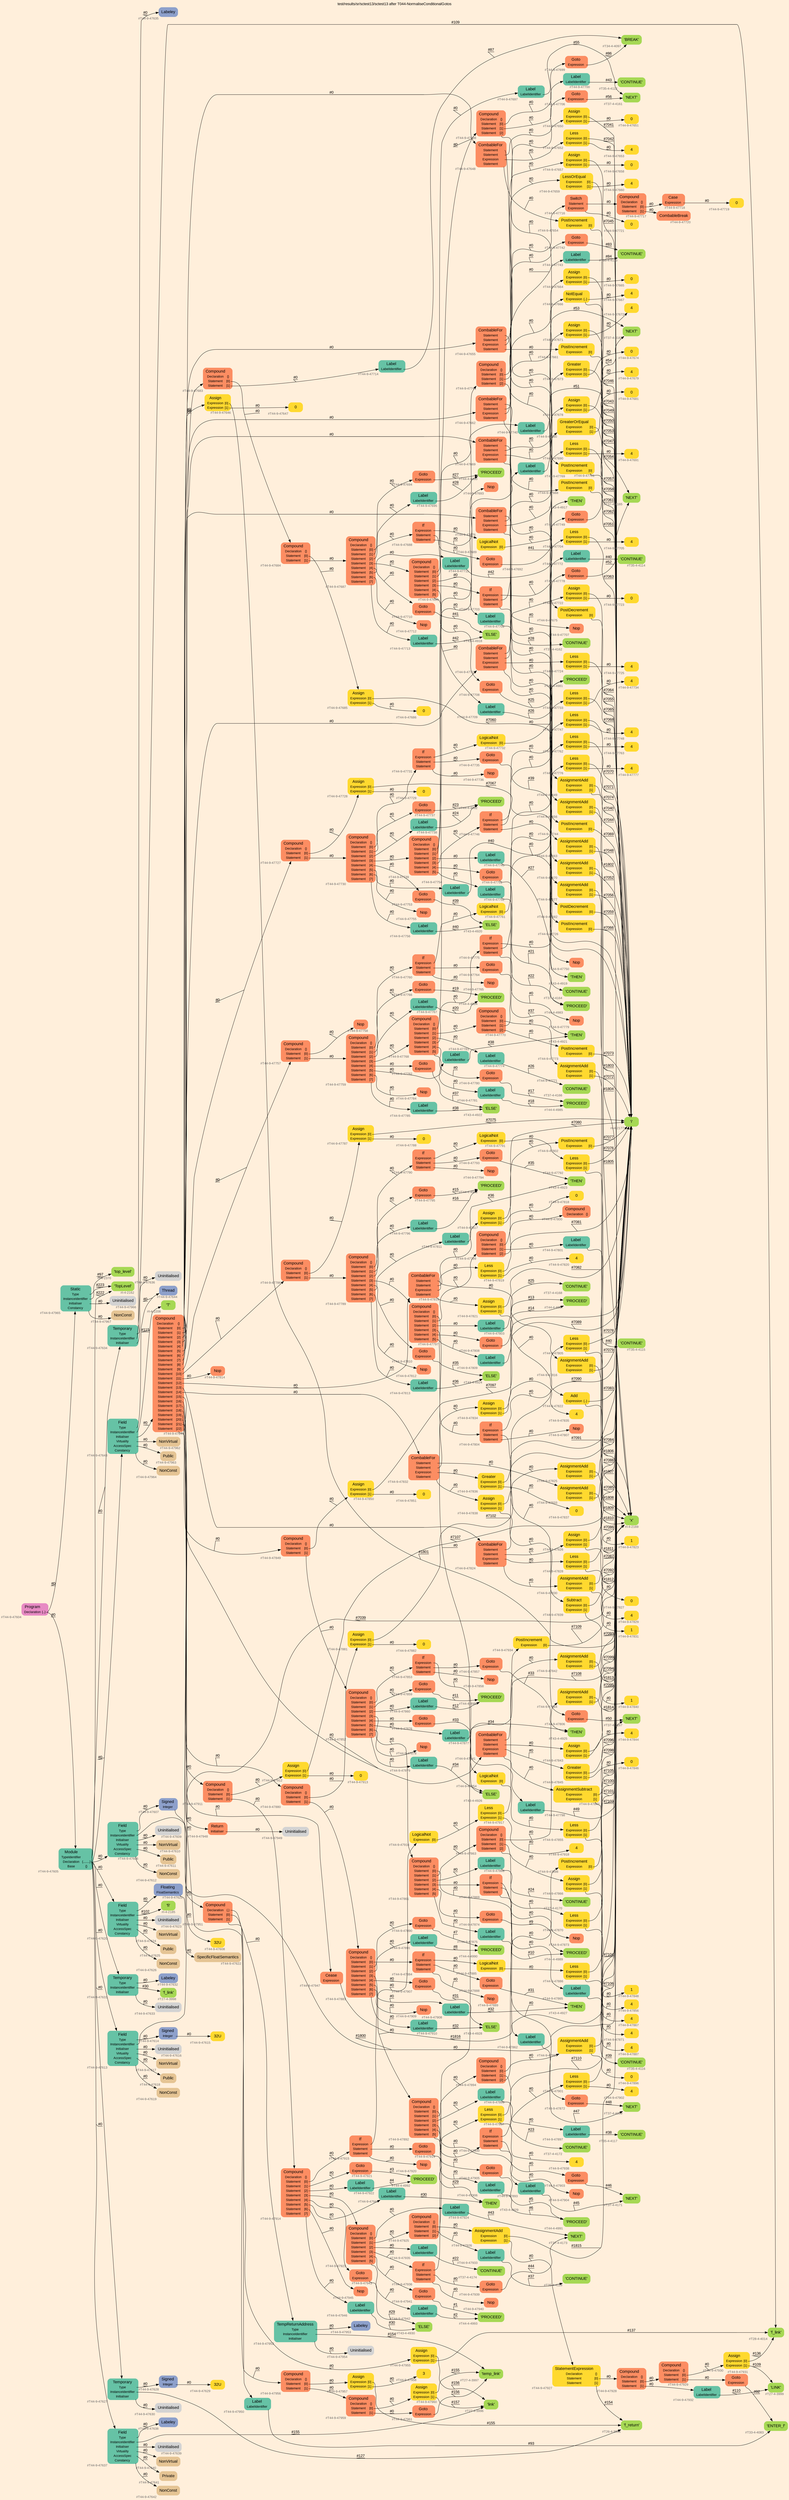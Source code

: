 digraph "test/results/sr/sctest13/sctest13 after T044-NormaliseConditionalGotos" {
label = "test/results/sr/sctest13/sctest13 after T044-NormaliseConditionalGotos"
labelloc = t
graph [
    rankdir = "LR"
    ranksep = 0.3
    bgcolor = antiquewhite1
    color = black
    fontcolor = black
    fontname = "Arial"
];
node [
    fontname = "Arial"
];
edge [
    fontname = "Arial"
];

// -------------------- node figure --------------------
// -------- block #T44-9-47604 ----------
"#T44-9-47604" [
    fillcolor = "/set28/4"
    xlabel = "#T44-9-47604"
    fontsize = "12"
    fontcolor = grey40
    shape = "plaintext"
    label = <<TABLE BORDER="0" CELLBORDER="0" CELLSPACING="0">
     <TR><TD><FONT COLOR="black" POINT-SIZE="15">Program</FONT></TD></TR>
     <TR><TD><FONT COLOR="black" POINT-SIZE="12">Declaration</FONT></TD><TD PORT="port0"><FONT COLOR="black" POINT-SIZE="12">{..}</FONT></TD></TR>
    </TABLE>>
    style = "rounded,filled"
];

// -------- block #T44-9-47605 ----------
"#T44-9-47605" [
    fillcolor = "/set28/1"
    xlabel = "#T44-9-47605"
    fontsize = "12"
    fontcolor = grey40
    shape = "plaintext"
    label = <<TABLE BORDER="0" CELLBORDER="0" CELLSPACING="0">
     <TR><TD><FONT COLOR="black" POINT-SIZE="15">Module</FONT></TD></TR>
     <TR><TD><FONT COLOR="black" POINT-SIZE="12">TypeIdentifier</FONT></TD><TD PORT="port0"></TD></TR>
     <TR><TD><FONT COLOR="black" POINT-SIZE="12">Declaration</FONT></TD><TD PORT="port1"><FONT COLOR="black" POINT-SIZE="12">{........}</FONT></TD></TR>
     <TR><TD><FONT COLOR="black" POINT-SIZE="12">Base</FONT></TD><TD PORT="port2"><FONT COLOR="black" POINT-SIZE="12">{}</FONT></TD></TR>
    </TABLE>>
    style = "rounded,filled"
];

// -------- block #I-4-2162 ----------
"#I-4-2162" [
    fillcolor = "/set28/5"
    xlabel = "#I-4-2162"
    fontsize = "12"
    fontcolor = grey40
    shape = "plaintext"
    label = <<TABLE BORDER="0" CELLBORDER="0" CELLSPACING="0">
     <TR><TD><FONT COLOR="black" POINT-SIZE="15">'TopLevel'</FONT></TD></TR>
    </TABLE>>
    style = "rounded,filled"
];

// -------- block #T44-9-47606 ----------
"#T44-9-47606" [
    fillcolor = "/set28/1"
    xlabel = "#T44-9-47606"
    fontsize = "12"
    fontcolor = grey40
    shape = "plaintext"
    label = <<TABLE BORDER="0" CELLBORDER="0" CELLSPACING="0">
     <TR><TD><FONT COLOR="black" POINT-SIZE="15">Field</FONT></TD></TR>
     <TR><TD><FONT COLOR="black" POINT-SIZE="12">Type</FONT></TD><TD PORT="port0"></TD></TR>
     <TR><TD><FONT COLOR="black" POINT-SIZE="12">InstanceIdentifier</FONT></TD><TD PORT="port1"></TD></TR>
     <TR><TD><FONT COLOR="black" POINT-SIZE="12">Initialiser</FONT></TD><TD PORT="port2"></TD></TR>
     <TR><TD><FONT COLOR="black" POINT-SIZE="12">Virtuality</FONT></TD><TD PORT="port3"></TD></TR>
     <TR><TD><FONT COLOR="black" POINT-SIZE="12">AccessSpec</FONT></TD><TD PORT="port4"></TD></TR>
     <TR><TD><FONT COLOR="black" POINT-SIZE="12">Constancy</FONT></TD><TD PORT="port5"></TD></TR>
    </TABLE>>
    style = "rounded,filled"
];

// -------- block #T44-9-47607 ----------
"#T44-9-47607" [
    fillcolor = "/set28/3"
    xlabel = "#T44-9-47607"
    fontsize = "12"
    fontcolor = grey40
    shape = "plaintext"
    label = <<TABLE BORDER="0" CELLBORDER="0" CELLSPACING="0">
     <TR><TD><FONT COLOR="black" POINT-SIZE="15">Signed</FONT></TD></TR>
     <TR><TD><FONT COLOR="black" POINT-SIZE="12">Integer</FONT></TD><TD PORT="port0"></TD></TR>
    </TABLE>>
    style = "rounded,filled"
];

// -------- block #T44-9-47608 ----------
"#T44-9-47608" [
    fillcolor = "/set28/6"
    xlabel = "#T44-9-47608"
    fontsize = "12"
    fontcolor = grey40
    shape = "plaintext"
    label = <<TABLE BORDER="0" CELLBORDER="0" CELLSPACING="0">
     <TR><TD><FONT COLOR="black" POINT-SIZE="15">32U</FONT></TD></TR>
    </TABLE>>
    style = "rounded,filled"
];

// -------- block #I-4-2169 ----------
"#I-4-2169" [
    fillcolor = "/set28/5"
    xlabel = "#I-4-2169"
    fontsize = "12"
    fontcolor = grey40
    shape = "plaintext"
    label = <<TABLE BORDER="0" CELLBORDER="0" CELLSPACING="0">
     <TR><TD><FONT COLOR="black" POINT-SIZE="15">'x'</FONT></TD></TR>
    </TABLE>>
    style = "rounded,filled"
];

// -------- block #T44-9-47609 ----------
"#T44-9-47609" [
    xlabel = "#T44-9-47609"
    fontsize = "12"
    fontcolor = grey40
    shape = "plaintext"
    label = <<TABLE BORDER="0" CELLBORDER="0" CELLSPACING="0">
     <TR><TD><FONT COLOR="black" POINT-SIZE="15">Uninitialised</FONT></TD></TR>
    </TABLE>>
    style = "rounded,filled"
];

// -------- block #T44-9-47610 ----------
"#T44-9-47610" [
    fillcolor = "/set28/7"
    xlabel = "#T44-9-47610"
    fontsize = "12"
    fontcolor = grey40
    shape = "plaintext"
    label = <<TABLE BORDER="0" CELLBORDER="0" CELLSPACING="0">
     <TR><TD><FONT COLOR="black" POINT-SIZE="15">NonVirtual</FONT></TD></TR>
    </TABLE>>
    style = "rounded,filled"
];

// -------- block #T44-9-47611 ----------
"#T44-9-47611" [
    fillcolor = "/set28/7"
    xlabel = "#T44-9-47611"
    fontsize = "12"
    fontcolor = grey40
    shape = "plaintext"
    label = <<TABLE BORDER="0" CELLBORDER="0" CELLSPACING="0">
     <TR><TD><FONT COLOR="black" POINT-SIZE="15">Public</FONT></TD></TR>
    </TABLE>>
    style = "rounded,filled"
];

// -------- block #T44-9-47612 ----------
"#T44-9-47612" [
    fillcolor = "/set28/7"
    xlabel = "#T44-9-47612"
    fontsize = "12"
    fontcolor = grey40
    shape = "plaintext"
    label = <<TABLE BORDER="0" CELLBORDER="0" CELLSPACING="0">
     <TR><TD><FONT COLOR="black" POINT-SIZE="15">NonConst</FONT></TD></TR>
    </TABLE>>
    style = "rounded,filled"
];

// -------- block #T44-9-47613 ----------
"#T44-9-47613" [
    fillcolor = "/set28/1"
    xlabel = "#T44-9-47613"
    fontsize = "12"
    fontcolor = grey40
    shape = "plaintext"
    label = <<TABLE BORDER="0" CELLBORDER="0" CELLSPACING="0">
     <TR><TD><FONT COLOR="black" POINT-SIZE="15">Field</FONT></TD></TR>
     <TR><TD><FONT COLOR="black" POINT-SIZE="12">Type</FONT></TD><TD PORT="port0"></TD></TR>
     <TR><TD><FONT COLOR="black" POINT-SIZE="12">InstanceIdentifier</FONT></TD><TD PORT="port1"></TD></TR>
     <TR><TD><FONT COLOR="black" POINT-SIZE="12">Initialiser</FONT></TD><TD PORT="port2"></TD></TR>
     <TR><TD><FONT COLOR="black" POINT-SIZE="12">Virtuality</FONT></TD><TD PORT="port3"></TD></TR>
     <TR><TD><FONT COLOR="black" POINT-SIZE="12">AccessSpec</FONT></TD><TD PORT="port4"></TD></TR>
     <TR><TD><FONT COLOR="black" POINT-SIZE="12">Constancy</FONT></TD><TD PORT="port5"></TD></TR>
    </TABLE>>
    style = "rounded,filled"
];

// -------- block #T44-9-47614 ----------
"#T44-9-47614" [
    fillcolor = "/set28/3"
    xlabel = "#T44-9-47614"
    fontsize = "12"
    fontcolor = grey40
    shape = "plaintext"
    label = <<TABLE BORDER="0" CELLBORDER="0" CELLSPACING="0">
     <TR><TD><FONT COLOR="black" POINT-SIZE="15">Signed</FONT></TD></TR>
     <TR><TD><FONT COLOR="black" POINT-SIZE="12">Integer</FONT></TD><TD PORT="port0"></TD></TR>
    </TABLE>>
    style = "rounded,filled"
];

// -------- block #T44-9-47615 ----------
"#T44-9-47615" [
    fillcolor = "/set28/6"
    xlabel = "#T44-9-47615"
    fontsize = "12"
    fontcolor = grey40
    shape = "plaintext"
    label = <<TABLE BORDER="0" CELLBORDER="0" CELLSPACING="0">
     <TR><TD><FONT COLOR="black" POINT-SIZE="15">32U</FONT></TD></TR>
    </TABLE>>
    style = "rounded,filled"
];

// -------- block #I-4-2177 ----------
"#I-4-2177" [
    fillcolor = "/set28/5"
    xlabel = "#I-4-2177"
    fontsize = "12"
    fontcolor = grey40
    shape = "plaintext"
    label = <<TABLE BORDER="0" CELLBORDER="0" CELLSPACING="0">
     <TR><TD><FONT COLOR="black" POINT-SIZE="15">'i'</FONT></TD></TR>
    </TABLE>>
    style = "rounded,filled"
];

// -------- block #T44-9-47616 ----------
"#T44-9-47616" [
    xlabel = "#T44-9-47616"
    fontsize = "12"
    fontcolor = grey40
    shape = "plaintext"
    label = <<TABLE BORDER="0" CELLBORDER="0" CELLSPACING="0">
     <TR><TD><FONT COLOR="black" POINT-SIZE="15">Uninitialised</FONT></TD></TR>
    </TABLE>>
    style = "rounded,filled"
];

// -------- block #T44-9-47617 ----------
"#T44-9-47617" [
    fillcolor = "/set28/7"
    xlabel = "#T44-9-47617"
    fontsize = "12"
    fontcolor = grey40
    shape = "plaintext"
    label = <<TABLE BORDER="0" CELLBORDER="0" CELLSPACING="0">
     <TR><TD><FONT COLOR="black" POINT-SIZE="15">NonVirtual</FONT></TD></TR>
    </TABLE>>
    style = "rounded,filled"
];

// -------- block #T44-9-47618 ----------
"#T44-9-47618" [
    fillcolor = "/set28/7"
    xlabel = "#T44-9-47618"
    fontsize = "12"
    fontcolor = grey40
    shape = "plaintext"
    label = <<TABLE BORDER="0" CELLBORDER="0" CELLSPACING="0">
     <TR><TD><FONT COLOR="black" POINT-SIZE="15">Public</FONT></TD></TR>
    </TABLE>>
    style = "rounded,filled"
];

// -------- block #T44-9-47619 ----------
"#T44-9-47619" [
    fillcolor = "/set28/7"
    xlabel = "#T44-9-47619"
    fontsize = "12"
    fontcolor = grey40
    shape = "plaintext"
    label = <<TABLE BORDER="0" CELLBORDER="0" CELLSPACING="0">
     <TR><TD><FONT COLOR="black" POINT-SIZE="15">NonConst</FONT></TD></TR>
    </TABLE>>
    style = "rounded,filled"
];

// -------- block #T44-9-47620 ----------
"#T44-9-47620" [
    fillcolor = "/set28/1"
    xlabel = "#T44-9-47620"
    fontsize = "12"
    fontcolor = grey40
    shape = "plaintext"
    label = <<TABLE BORDER="0" CELLBORDER="0" CELLSPACING="0">
     <TR><TD><FONT COLOR="black" POINT-SIZE="15">Field</FONT></TD></TR>
     <TR><TD><FONT COLOR="black" POINT-SIZE="12">Type</FONT></TD><TD PORT="port0"></TD></TR>
     <TR><TD><FONT COLOR="black" POINT-SIZE="12">InstanceIdentifier</FONT></TD><TD PORT="port1"></TD></TR>
     <TR><TD><FONT COLOR="black" POINT-SIZE="12">Initialiser</FONT></TD><TD PORT="port2"></TD></TR>
     <TR><TD><FONT COLOR="black" POINT-SIZE="12">Virtuality</FONT></TD><TD PORT="port3"></TD></TR>
     <TR><TD><FONT COLOR="black" POINT-SIZE="12">AccessSpec</FONT></TD><TD PORT="port4"></TD></TR>
     <TR><TD><FONT COLOR="black" POINT-SIZE="12">Constancy</FONT></TD><TD PORT="port5"></TD></TR>
    </TABLE>>
    style = "rounded,filled"
];

// -------- block #T44-9-47621 ----------
"#T44-9-47621" [
    fillcolor = "/set28/3"
    xlabel = "#T44-9-47621"
    fontsize = "12"
    fontcolor = grey40
    shape = "plaintext"
    label = <<TABLE BORDER="0" CELLBORDER="0" CELLSPACING="0">
     <TR><TD><FONT COLOR="black" POINT-SIZE="15">Floating</FONT></TD></TR>
     <TR><TD><FONT COLOR="black" POINT-SIZE="12">FloatSemantics</FONT></TD><TD PORT="port0"></TD></TR>
    </TABLE>>
    style = "rounded,filled"
];

// -------- block #T44-9-47622 ----------
"#T44-9-47622" [
    fillcolor = "/set28/7"
    xlabel = "#T44-9-47622"
    fontsize = "12"
    fontcolor = grey40
    shape = "plaintext"
    label = <<TABLE BORDER="0" CELLBORDER="0" CELLSPACING="0">
     <TR><TD><FONT COLOR="black" POINT-SIZE="15">SpecificFloatSemantics</FONT></TD></TR>
    </TABLE>>
    style = "rounded,filled"
];

// -------- block #I-4-2185 ----------
"#I-4-2185" [
    fillcolor = "/set28/5"
    xlabel = "#I-4-2185"
    fontsize = "12"
    fontcolor = grey40
    shape = "plaintext"
    label = <<TABLE BORDER="0" CELLBORDER="0" CELLSPACING="0">
     <TR><TD><FONT COLOR="black" POINT-SIZE="15">'fi'</FONT></TD></TR>
    </TABLE>>
    style = "rounded,filled"
];

// -------- block #T44-9-47623 ----------
"#T44-9-47623" [
    xlabel = "#T44-9-47623"
    fontsize = "12"
    fontcolor = grey40
    shape = "plaintext"
    label = <<TABLE BORDER="0" CELLBORDER="0" CELLSPACING="0">
     <TR><TD><FONT COLOR="black" POINT-SIZE="15">Uninitialised</FONT></TD></TR>
    </TABLE>>
    style = "rounded,filled"
];

// -------- block #T44-9-47624 ----------
"#T44-9-47624" [
    fillcolor = "/set28/7"
    xlabel = "#T44-9-47624"
    fontsize = "12"
    fontcolor = grey40
    shape = "plaintext"
    label = <<TABLE BORDER="0" CELLBORDER="0" CELLSPACING="0">
     <TR><TD><FONT COLOR="black" POINT-SIZE="15">NonVirtual</FONT></TD></TR>
    </TABLE>>
    style = "rounded,filled"
];

// -------- block #T44-9-47625 ----------
"#T44-9-47625" [
    fillcolor = "/set28/7"
    xlabel = "#T44-9-47625"
    fontsize = "12"
    fontcolor = grey40
    shape = "plaintext"
    label = <<TABLE BORDER="0" CELLBORDER="0" CELLSPACING="0">
     <TR><TD><FONT COLOR="black" POINT-SIZE="15">Public</FONT></TD></TR>
    </TABLE>>
    style = "rounded,filled"
];

// -------- block #T44-9-47626 ----------
"#T44-9-47626" [
    fillcolor = "/set28/7"
    xlabel = "#T44-9-47626"
    fontsize = "12"
    fontcolor = grey40
    shape = "plaintext"
    label = <<TABLE BORDER="0" CELLBORDER="0" CELLSPACING="0">
     <TR><TD><FONT COLOR="black" POINT-SIZE="15">NonConst</FONT></TD></TR>
    </TABLE>>
    style = "rounded,filled"
];

// -------- block #T44-9-47627 ----------
"#T44-9-47627" [
    fillcolor = "/set28/1"
    xlabel = "#T44-9-47627"
    fontsize = "12"
    fontcolor = grey40
    shape = "plaintext"
    label = <<TABLE BORDER="0" CELLBORDER="0" CELLSPACING="0">
     <TR><TD><FONT COLOR="black" POINT-SIZE="15">Temporary</FONT></TD></TR>
     <TR><TD><FONT COLOR="black" POINT-SIZE="12">Type</FONT></TD><TD PORT="port0"></TD></TR>
     <TR><TD><FONT COLOR="black" POINT-SIZE="12">InstanceIdentifier</FONT></TD><TD PORT="port1"></TD></TR>
     <TR><TD><FONT COLOR="black" POINT-SIZE="12">Initialiser</FONT></TD><TD PORT="port2"></TD></TR>
    </TABLE>>
    style = "rounded,filled"
];

// -------- block #T44-9-47628 ----------
"#T44-9-47628" [
    fillcolor = "/set28/3"
    xlabel = "#T44-9-47628"
    fontsize = "12"
    fontcolor = grey40
    shape = "plaintext"
    label = <<TABLE BORDER="0" CELLBORDER="0" CELLSPACING="0">
     <TR><TD><FONT COLOR="black" POINT-SIZE="15">Signed</FONT></TD></TR>
     <TR><TD><FONT COLOR="black" POINT-SIZE="12">Integer</FONT></TD><TD PORT="port0"></TD></TR>
    </TABLE>>
    style = "rounded,filled"
];

// -------- block #T44-9-47629 ----------
"#T44-9-47629" [
    fillcolor = "/set28/6"
    xlabel = "#T44-9-47629"
    fontsize = "12"
    fontcolor = grey40
    shape = "plaintext"
    label = <<TABLE BORDER="0" CELLBORDER="0" CELLSPACING="0">
     <TR><TD><FONT COLOR="black" POINT-SIZE="15">32U</FONT></TD></TR>
    </TABLE>>
    style = "rounded,filled"
];

// -------- block #T26-4-3986 ----------
"#T26-4-3986" [
    fillcolor = "/set28/5"
    xlabel = "#T26-4-3986"
    fontsize = "12"
    fontcolor = grey40
    shape = "plaintext"
    label = <<TABLE BORDER="0" CELLBORDER="0" CELLSPACING="0">
     <TR><TD><FONT COLOR="black" POINT-SIZE="15">'f_return'</FONT></TD></TR>
    </TABLE>>
    style = "rounded,filled"
];

// -------- block #T44-9-47630 ----------
"#T44-9-47630" [
    xlabel = "#T44-9-47630"
    fontsize = "12"
    fontcolor = grey40
    shape = "plaintext"
    label = <<TABLE BORDER="0" CELLBORDER="0" CELLSPACING="0">
     <TR><TD><FONT COLOR="black" POINT-SIZE="15">Uninitialised</FONT></TD></TR>
    </TABLE>>
    style = "rounded,filled"
];

// -------- block #T44-9-47631 ----------
"#T44-9-47631" [
    fillcolor = "/set28/1"
    xlabel = "#T44-9-47631"
    fontsize = "12"
    fontcolor = grey40
    shape = "plaintext"
    label = <<TABLE BORDER="0" CELLBORDER="0" CELLSPACING="0">
     <TR><TD><FONT COLOR="black" POINT-SIZE="15">Temporary</FONT></TD></TR>
     <TR><TD><FONT COLOR="black" POINT-SIZE="12">Type</FONT></TD><TD PORT="port0"></TD></TR>
     <TR><TD><FONT COLOR="black" POINT-SIZE="12">InstanceIdentifier</FONT></TD><TD PORT="port1"></TD></TR>
     <TR><TD><FONT COLOR="black" POINT-SIZE="12">Initialiser</FONT></TD><TD PORT="port2"></TD></TR>
    </TABLE>>
    style = "rounded,filled"
];

// -------- block #T44-9-47632 ----------
"#T44-9-47632" [
    fillcolor = "/set28/3"
    xlabel = "#T44-9-47632"
    fontsize = "12"
    fontcolor = grey40
    shape = "plaintext"
    label = <<TABLE BORDER="0" CELLBORDER="0" CELLSPACING="0">
     <TR><TD><FONT COLOR="black" POINT-SIZE="15">Labeley</FONT></TD></TR>
    </TABLE>>
    style = "rounded,filled"
];

// -------- block #T27-4-3998 ----------
"#T27-4-3998" [
    fillcolor = "/set28/5"
    xlabel = "#T27-4-3998"
    fontsize = "12"
    fontcolor = grey40
    shape = "plaintext"
    label = <<TABLE BORDER="0" CELLBORDER="0" CELLSPACING="0">
     <TR><TD><FONT COLOR="black" POINT-SIZE="15">'f_link'</FONT></TD></TR>
    </TABLE>>
    style = "rounded,filled"
];

// -------- block #T44-9-47633 ----------
"#T44-9-47633" [
    xlabel = "#T44-9-47633"
    fontsize = "12"
    fontcolor = grey40
    shape = "plaintext"
    label = <<TABLE BORDER="0" CELLBORDER="0" CELLSPACING="0">
     <TR><TD><FONT COLOR="black" POINT-SIZE="15">Uninitialised</FONT></TD></TR>
    </TABLE>>
    style = "rounded,filled"
];

// -------- block #T44-9-47634 ----------
"#T44-9-47634" [
    fillcolor = "/set28/1"
    xlabel = "#T44-9-47634"
    fontsize = "12"
    fontcolor = grey40
    shape = "plaintext"
    label = <<TABLE BORDER="0" CELLBORDER="0" CELLSPACING="0">
     <TR><TD><FONT COLOR="black" POINT-SIZE="15">Temporary</FONT></TD></TR>
     <TR><TD><FONT COLOR="black" POINT-SIZE="12">Type</FONT></TD><TD PORT="port0"></TD></TR>
     <TR><TD><FONT COLOR="black" POINT-SIZE="12">InstanceIdentifier</FONT></TD><TD PORT="port1"></TD></TR>
     <TR><TD><FONT COLOR="black" POINT-SIZE="12">Initialiser</FONT></TD><TD PORT="port2"></TD></TR>
    </TABLE>>
    style = "rounded,filled"
];

// -------- block #T44-9-47635 ----------
"#T44-9-47635" [
    fillcolor = "/set28/3"
    xlabel = "#T44-9-47635"
    fontsize = "12"
    fontcolor = grey40
    shape = "plaintext"
    label = <<TABLE BORDER="0" CELLBORDER="0" CELLSPACING="0">
     <TR><TD><FONT COLOR="black" POINT-SIZE="15">Labeley</FONT></TD></TR>
    </TABLE>>
    style = "rounded,filled"
];

// -------- block #T28-4-4014 ----------
"#T28-4-4014" [
    fillcolor = "/set28/5"
    xlabel = "#T28-4-4014"
    fontsize = "12"
    fontcolor = grey40
    shape = "plaintext"
    label = <<TABLE BORDER="0" CELLBORDER="0" CELLSPACING="0">
     <TR><TD><FONT COLOR="black" POINT-SIZE="15">'f_link'</FONT></TD></TR>
    </TABLE>>
    style = "rounded,filled"
];

// -------- block #T44-9-47636 ----------
"#T44-9-47636" [
    xlabel = "#T44-9-47636"
    fontsize = "12"
    fontcolor = grey40
    shape = "plaintext"
    label = <<TABLE BORDER="0" CELLBORDER="0" CELLSPACING="0">
     <TR><TD><FONT COLOR="black" POINT-SIZE="15">Uninitialised</FONT></TD></TR>
    </TABLE>>
    style = "rounded,filled"
];

// -------- block #T44-9-47637 ----------
"#T44-9-47637" [
    fillcolor = "/set28/1"
    xlabel = "#T44-9-47637"
    fontsize = "12"
    fontcolor = grey40
    shape = "plaintext"
    label = <<TABLE BORDER="0" CELLBORDER="0" CELLSPACING="0">
     <TR><TD><FONT COLOR="black" POINT-SIZE="15">Field</FONT></TD></TR>
     <TR><TD><FONT COLOR="black" POINT-SIZE="12">Type</FONT></TD><TD PORT="port0"></TD></TR>
     <TR><TD><FONT COLOR="black" POINT-SIZE="12">InstanceIdentifier</FONT></TD><TD PORT="port1"></TD></TR>
     <TR><TD><FONT COLOR="black" POINT-SIZE="12">Initialiser</FONT></TD><TD PORT="port2"></TD></TR>
     <TR><TD><FONT COLOR="black" POINT-SIZE="12">Virtuality</FONT></TD><TD PORT="port3"></TD></TR>
     <TR><TD><FONT COLOR="black" POINT-SIZE="12">AccessSpec</FONT></TD><TD PORT="port4"></TD></TR>
     <TR><TD><FONT COLOR="black" POINT-SIZE="12">Constancy</FONT></TD><TD PORT="port5"></TD></TR>
    </TABLE>>
    style = "rounded,filled"
];

// -------- block #T44-9-47638 ----------
"#T44-9-47638" [
    fillcolor = "/set28/3"
    xlabel = "#T44-9-47638"
    fontsize = "12"
    fontcolor = grey40
    shape = "plaintext"
    label = <<TABLE BORDER="0" CELLBORDER="0" CELLSPACING="0">
     <TR><TD><FONT COLOR="black" POINT-SIZE="15">Labeley</FONT></TD></TR>
    </TABLE>>
    style = "rounded,filled"
];

// -------- block #T27-4-3996 ----------
"#T27-4-3996" [
    fillcolor = "/set28/5"
    xlabel = "#T27-4-3996"
    fontsize = "12"
    fontcolor = grey40
    shape = "plaintext"
    label = <<TABLE BORDER="0" CELLBORDER="0" CELLSPACING="0">
     <TR><TD><FONT COLOR="black" POINT-SIZE="15">'link'</FONT></TD></TR>
    </TABLE>>
    style = "rounded,filled"
];

// -------- block #T44-9-47639 ----------
"#T44-9-47639" [
    xlabel = "#T44-9-47639"
    fontsize = "12"
    fontcolor = grey40
    shape = "plaintext"
    label = <<TABLE BORDER="0" CELLBORDER="0" CELLSPACING="0">
     <TR><TD><FONT COLOR="black" POINT-SIZE="15">Uninitialised</FONT></TD></TR>
    </TABLE>>
    style = "rounded,filled"
];

// -------- block #T44-9-47640 ----------
"#T44-9-47640" [
    fillcolor = "/set28/7"
    xlabel = "#T44-9-47640"
    fontsize = "12"
    fontcolor = grey40
    shape = "plaintext"
    label = <<TABLE BORDER="0" CELLBORDER="0" CELLSPACING="0">
     <TR><TD><FONT COLOR="black" POINT-SIZE="15">NonVirtual</FONT></TD></TR>
    </TABLE>>
    style = "rounded,filled"
];

// -------- block #T44-9-47641 ----------
"#T44-9-47641" [
    fillcolor = "/set28/7"
    xlabel = "#T44-9-47641"
    fontsize = "12"
    fontcolor = grey40
    shape = "plaintext"
    label = <<TABLE BORDER="0" CELLBORDER="0" CELLSPACING="0">
     <TR><TD><FONT COLOR="black" POINT-SIZE="15">Private</FONT></TD></TR>
    </TABLE>>
    style = "rounded,filled"
];

// -------- block #T44-9-47642 ----------
"#T44-9-47642" [
    fillcolor = "/set28/7"
    xlabel = "#T44-9-47642"
    fontsize = "12"
    fontcolor = grey40
    shape = "plaintext"
    label = <<TABLE BORDER="0" CELLBORDER="0" CELLSPACING="0">
     <TR><TD><FONT COLOR="black" POINT-SIZE="15">NonConst</FONT></TD></TR>
    </TABLE>>
    style = "rounded,filled"
];

// -------- block #T44-9-47643 ----------
"#T44-9-47643" [
    fillcolor = "/set28/1"
    xlabel = "#T44-9-47643"
    fontsize = "12"
    fontcolor = grey40
    shape = "plaintext"
    label = <<TABLE BORDER="0" CELLBORDER="0" CELLSPACING="0">
     <TR><TD><FONT COLOR="black" POINT-SIZE="15">Field</FONT></TD></TR>
     <TR><TD><FONT COLOR="black" POINT-SIZE="12">Type</FONT></TD><TD PORT="port0"></TD></TR>
     <TR><TD><FONT COLOR="black" POINT-SIZE="12">InstanceIdentifier</FONT></TD><TD PORT="port1"></TD></TR>
     <TR><TD><FONT COLOR="black" POINT-SIZE="12">Initialiser</FONT></TD><TD PORT="port2"></TD></TR>
     <TR><TD><FONT COLOR="black" POINT-SIZE="12">Virtuality</FONT></TD><TD PORT="port3"></TD></TR>
     <TR><TD><FONT COLOR="black" POINT-SIZE="12">AccessSpec</FONT></TD><TD PORT="port4"></TD></TR>
     <TR><TD><FONT COLOR="black" POINT-SIZE="12">Constancy</FONT></TD><TD PORT="port5"></TD></TR>
    </TABLE>>
    style = "rounded,filled"
];

// -------- block #T44-9-47644 ----------
"#T44-9-47644" [
    fillcolor = "/set28/3"
    xlabel = "#T44-9-47644"
    fontsize = "12"
    fontcolor = grey40
    shape = "plaintext"
    label = <<TABLE BORDER="0" CELLBORDER="0" CELLSPACING="0">
     <TR><TD><FONT COLOR="black" POINT-SIZE="15">Thread</FONT></TD></TR>
    </TABLE>>
    style = "rounded,filled"
];

// -------- block #I-4-2208 ----------
"#I-4-2208" [
    fillcolor = "/set28/5"
    xlabel = "#I-4-2208"
    fontsize = "12"
    fontcolor = grey40
    shape = "plaintext"
    label = <<TABLE BORDER="0" CELLBORDER="0" CELLSPACING="0">
     <TR><TD><FONT COLOR="black" POINT-SIZE="15">'T'</FONT></TD></TR>
    </TABLE>>
    style = "rounded,filled"
];

// -------- block #T44-9-47645 ----------
"#T44-9-47645" [
    fillcolor = "/set28/2"
    xlabel = "#T44-9-47645"
    fontsize = "12"
    fontcolor = grey40
    shape = "plaintext"
    label = <<TABLE BORDER="0" CELLBORDER="0" CELLSPACING="0">
     <TR><TD><FONT COLOR="black" POINT-SIZE="15">Compound</FONT></TD></TR>
     <TR><TD><FONT COLOR="black" POINT-SIZE="12">Declaration</FONT></TD><TD PORT="port0"><FONT COLOR="black" POINT-SIZE="12">{}</FONT></TD></TR>
     <TR><TD><FONT COLOR="black" POINT-SIZE="12">Statement</FONT></TD><TD PORT="port1"><FONT COLOR="black" POINT-SIZE="12">[0]</FONT></TD></TR>
     <TR><TD><FONT COLOR="black" POINT-SIZE="12">Statement</FONT></TD><TD PORT="port2"><FONT COLOR="black" POINT-SIZE="12">[1]</FONT></TD></TR>
     <TR><TD><FONT COLOR="black" POINT-SIZE="12">Statement</FONT></TD><TD PORT="port3"><FONT COLOR="black" POINT-SIZE="12">[2]</FONT></TD></TR>
     <TR><TD><FONT COLOR="black" POINT-SIZE="12">Statement</FONT></TD><TD PORT="port4"><FONT COLOR="black" POINT-SIZE="12">[3]</FONT></TD></TR>
     <TR><TD><FONT COLOR="black" POINT-SIZE="12">Statement</FONT></TD><TD PORT="port5"><FONT COLOR="black" POINT-SIZE="12">[4]</FONT></TD></TR>
     <TR><TD><FONT COLOR="black" POINT-SIZE="12">Statement</FONT></TD><TD PORT="port6"><FONT COLOR="black" POINT-SIZE="12">[5]</FONT></TD></TR>
     <TR><TD><FONT COLOR="black" POINT-SIZE="12">Statement</FONT></TD><TD PORT="port7"><FONT COLOR="black" POINT-SIZE="12">[6]</FONT></TD></TR>
     <TR><TD><FONT COLOR="black" POINT-SIZE="12">Statement</FONT></TD><TD PORT="port8"><FONT COLOR="black" POINT-SIZE="12">[7]</FONT></TD></TR>
     <TR><TD><FONT COLOR="black" POINT-SIZE="12">Statement</FONT></TD><TD PORT="port9"><FONT COLOR="black" POINT-SIZE="12">[8]</FONT></TD></TR>
     <TR><TD><FONT COLOR="black" POINT-SIZE="12">Statement</FONT></TD><TD PORT="port10"><FONT COLOR="black" POINT-SIZE="12">[9]</FONT></TD></TR>
     <TR><TD><FONT COLOR="black" POINT-SIZE="12">Statement</FONT></TD><TD PORT="port11"><FONT COLOR="black" POINT-SIZE="12">[10]</FONT></TD></TR>
     <TR><TD><FONT COLOR="black" POINT-SIZE="12">Statement</FONT></TD><TD PORT="port12"><FONT COLOR="black" POINT-SIZE="12">[11]</FONT></TD></TR>
     <TR><TD><FONT COLOR="black" POINT-SIZE="12">Statement</FONT></TD><TD PORT="port13"><FONT COLOR="black" POINT-SIZE="12">[12]</FONT></TD></TR>
     <TR><TD><FONT COLOR="black" POINT-SIZE="12">Statement</FONT></TD><TD PORT="port14"><FONT COLOR="black" POINT-SIZE="12">[13]</FONT></TD></TR>
     <TR><TD><FONT COLOR="black" POINT-SIZE="12">Statement</FONT></TD><TD PORT="port15"><FONT COLOR="black" POINT-SIZE="12">[14]</FONT></TD></TR>
     <TR><TD><FONT COLOR="black" POINT-SIZE="12">Statement</FONT></TD><TD PORT="port16"><FONT COLOR="black" POINT-SIZE="12">[15]</FONT></TD></TR>
     <TR><TD><FONT COLOR="black" POINT-SIZE="12">Statement</FONT></TD><TD PORT="port17"><FONT COLOR="black" POINT-SIZE="12">[16]</FONT></TD></TR>
     <TR><TD><FONT COLOR="black" POINT-SIZE="12">Statement</FONT></TD><TD PORT="port18"><FONT COLOR="black" POINT-SIZE="12">[17]</FONT></TD></TR>
     <TR><TD><FONT COLOR="black" POINT-SIZE="12">Statement</FONT></TD><TD PORT="port19"><FONT COLOR="black" POINT-SIZE="12">[18]</FONT></TD></TR>
     <TR><TD><FONT COLOR="black" POINT-SIZE="12">Statement</FONT></TD><TD PORT="port20"><FONT COLOR="black" POINT-SIZE="12">[19]</FONT></TD></TR>
     <TR><TD><FONT COLOR="black" POINT-SIZE="12">Statement</FONT></TD><TD PORT="port21"><FONT COLOR="black" POINT-SIZE="12">[20]</FONT></TD></TR>
     <TR><TD><FONT COLOR="black" POINT-SIZE="12">Statement</FONT></TD><TD PORT="port22"><FONT COLOR="black" POINT-SIZE="12">[21]</FONT></TD></TR>
     <TR><TD><FONT COLOR="black" POINT-SIZE="12">Statement</FONT></TD><TD PORT="port23"><FONT COLOR="black" POINT-SIZE="12">[22]</FONT></TD></TR>
    </TABLE>>
    style = "rounded,filled"
];

// -------- block #T44-9-47646 ----------
"#T44-9-47646" [
    fillcolor = "/set28/6"
    xlabel = "#T44-9-47646"
    fontsize = "12"
    fontcolor = grey40
    shape = "plaintext"
    label = <<TABLE BORDER="0" CELLBORDER="0" CELLSPACING="0">
     <TR><TD><FONT COLOR="black" POINT-SIZE="15">Assign</FONT></TD></TR>
     <TR><TD><FONT COLOR="black" POINT-SIZE="12">Expression</FONT></TD><TD PORT="port0"><FONT COLOR="black" POINT-SIZE="12">[0]</FONT></TD></TR>
     <TR><TD><FONT COLOR="black" POINT-SIZE="12">Expression</FONT></TD><TD PORT="port1"><FONT COLOR="black" POINT-SIZE="12">[1]</FONT></TD></TR>
    </TABLE>>
    style = "rounded,filled"
];

// -------- block #T44-9-47647 ----------
"#T44-9-47647" [
    fillcolor = "/set28/6"
    xlabel = "#T44-9-47647"
    fontsize = "12"
    fontcolor = grey40
    shape = "plaintext"
    label = <<TABLE BORDER="0" CELLBORDER="0" CELLSPACING="0">
     <TR><TD><FONT COLOR="black" POINT-SIZE="15">0</FONT></TD></TR>
    </TABLE>>
    style = "rounded,filled"
];

// -------- block #T44-9-47648 ----------
"#T44-9-47648" [
    fillcolor = "/set28/2"
    xlabel = "#T44-9-47648"
    fontsize = "12"
    fontcolor = grey40
    shape = "plaintext"
    label = <<TABLE BORDER="0" CELLBORDER="0" CELLSPACING="0">
     <TR><TD><FONT COLOR="black" POINT-SIZE="15">CombableFor</FONT></TD></TR>
     <TR><TD><FONT COLOR="black" POINT-SIZE="12">Statement</FONT></TD><TD PORT="port0"></TD></TR>
     <TR><TD><FONT COLOR="black" POINT-SIZE="12">Statement</FONT></TD><TD PORT="port1"></TD></TR>
     <TR><TD><FONT COLOR="black" POINT-SIZE="12">Expression</FONT></TD><TD PORT="port2"></TD></TR>
     <TR><TD><FONT COLOR="black" POINT-SIZE="12">Statement</FONT></TD><TD PORT="port3"></TD></TR>
    </TABLE>>
    style = "rounded,filled"
];

// -------- block #T44-9-47649 ----------
"#T44-9-47649" [
    fillcolor = "/set28/6"
    xlabel = "#T44-9-47649"
    fontsize = "12"
    fontcolor = grey40
    shape = "plaintext"
    label = <<TABLE BORDER="0" CELLBORDER="0" CELLSPACING="0">
     <TR><TD><FONT COLOR="black" POINT-SIZE="15">AssignmentAdd</FONT></TD></TR>
     <TR><TD><FONT COLOR="black" POINT-SIZE="12">Expression</FONT></TD><TD PORT="port0"><FONT COLOR="black" POINT-SIZE="12">[0]</FONT></TD></TR>
     <TR><TD><FONT COLOR="black" POINT-SIZE="12">Expression</FONT></TD><TD PORT="port1"><FONT COLOR="black" POINT-SIZE="12">[1]</FONT></TD></TR>
    </TABLE>>
    style = "rounded,filled"
];

// -------- block #T44-9-47650 ----------
"#T44-9-47650" [
    fillcolor = "/set28/6"
    xlabel = "#T44-9-47650"
    fontsize = "12"
    fontcolor = grey40
    shape = "plaintext"
    label = <<TABLE BORDER="0" CELLBORDER="0" CELLSPACING="0">
     <TR><TD><FONT COLOR="black" POINT-SIZE="15">Assign</FONT></TD></TR>
     <TR><TD><FONT COLOR="black" POINT-SIZE="12">Expression</FONT></TD><TD PORT="port0"><FONT COLOR="black" POINT-SIZE="12">[0]</FONT></TD></TR>
     <TR><TD><FONT COLOR="black" POINT-SIZE="12">Expression</FONT></TD><TD PORT="port1"><FONT COLOR="black" POINT-SIZE="12">[1]</FONT></TD></TR>
    </TABLE>>
    style = "rounded,filled"
];

// -------- block #T44-9-47651 ----------
"#T44-9-47651" [
    fillcolor = "/set28/6"
    xlabel = "#T44-9-47651"
    fontsize = "12"
    fontcolor = grey40
    shape = "plaintext"
    label = <<TABLE BORDER="0" CELLBORDER="0" CELLSPACING="0">
     <TR><TD><FONT COLOR="black" POINT-SIZE="15">0</FONT></TD></TR>
    </TABLE>>
    style = "rounded,filled"
];

// -------- block #T44-9-47652 ----------
"#T44-9-47652" [
    fillcolor = "/set28/6"
    xlabel = "#T44-9-47652"
    fontsize = "12"
    fontcolor = grey40
    shape = "plaintext"
    label = <<TABLE BORDER="0" CELLBORDER="0" CELLSPACING="0">
     <TR><TD><FONT COLOR="black" POINT-SIZE="15">Less</FONT></TD></TR>
     <TR><TD><FONT COLOR="black" POINT-SIZE="12">Expression</FONT></TD><TD PORT="port0"><FONT COLOR="black" POINT-SIZE="12">[0]</FONT></TD></TR>
     <TR><TD><FONT COLOR="black" POINT-SIZE="12">Expression</FONT></TD><TD PORT="port1"><FONT COLOR="black" POINT-SIZE="12">[1]</FONT></TD></TR>
    </TABLE>>
    style = "rounded,filled"
];

// -------- block #T44-9-47653 ----------
"#T44-9-47653" [
    fillcolor = "/set28/6"
    xlabel = "#T44-9-47653"
    fontsize = "12"
    fontcolor = grey40
    shape = "plaintext"
    label = <<TABLE BORDER="0" CELLBORDER="0" CELLSPACING="0">
     <TR><TD><FONT COLOR="black" POINT-SIZE="15">4</FONT></TD></TR>
    </TABLE>>
    style = "rounded,filled"
];

// -------- block #T44-9-47654 ----------
"#T44-9-47654" [
    fillcolor = "/set28/6"
    xlabel = "#T44-9-47654"
    fontsize = "12"
    fontcolor = grey40
    shape = "plaintext"
    label = <<TABLE BORDER="0" CELLBORDER="0" CELLSPACING="0">
     <TR><TD><FONT COLOR="black" POINT-SIZE="15">PostIncrement</FONT></TD></TR>
     <TR><TD><FONT COLOR="black" POINT-SIZE="12">Expression</FONT></TD><TD PORT="port0"><FONT COLOR="black" POINT-SIZE="12">[0]</FONT></TD></TR>
    </TABLE>>
    style = "rounded,filled"
];

// -------- block #T44-9-47655 ----------
"#T44-9-47655" [
    fillcolor = "/set28/2"
    xlabel = "#T44-9-47655"
    fontsize = "12"
    fontcolor = grey40
    shape = "plaintext"
    label = <<TABLE BORDER="0" CELLBORDER="0" CELLSPACING="0">
     <TR><TD><FONT COLOR="black" POINT-SIZE="15">CombableFor</FONT></TD></TR>
     <TR><TD><FONT COLOR="black" POINT-SIZE="12">Statement</FONT></TD><TD PORT="port0"></TD></TR>
     <TR><TD><FONT COLOR="black" POINT-SIZE="12">Statement</FONT></TD><TD PORT="port1"></TD></TR>
     <TR><TD><FONT COLOR="black" POINT-SIZE="12">Expression</FONT></TD><TD PORT="port2"></TD></TR>
     <TR><TD><FONT COLOR="black" POINT-SIZE="12">Statement</FONT></TD><TD PORT="port3"></TD></TR>
    </TABLE>>
    style = "rounded,filled"
];

// -------- block #T44-9-47656 ----------
"#T44-9-47656" [
    fillcolor = "/set28/6"
    xlabel = "#T44-9-47656"
    fontsize = "12"
    fontcolor = grey40
    shape = "plaintext"
    label = <<TABLE BORDER="0" CELLBORDER="0" CELLSPACING="0">
     <TR><TD><FONT COLOR="black" POINT-SIZE="15">AssignmentAdd</FONT></TD></TR>
     <TR><TD><FONT COLOR="black" POINT-SIZE="12">Expression</FONT></TD><TD PORT="port0"><FONT COLOR="black" POINT-SIZE="12">[0]</FONT></TD></TR>
     <TR><TD><FONT COLOR="black" POINT-SIZE="12">Expression</FONT></TD><TD PORT="port1"><FONT COLOR="black" POINT-SIZE="12">[1]</FONT></TD></TR>
    </TABLE>>
    style = "rounded,filled"
];

// -------- block #T44-9-47657 ----------
"#T44-9-47657" [
    fillcolor = "/set28/6"
    xlabel = "#T44-9-47657"
    fontsize = "12"
    fontcolor = grey40
    shape = "plaintext"
    label = <<TABLE BORDER="0" CELLBORDER="0" CELLSPACING="0">
     <TR><TD><FONT COLOR="black" POINT-SIZE="15">Assign</FONT></TD></TR>
     <TR><TD><FONT COLOR="black" POINT-SIZE="12">Expression</FONT></TD><TD PORT="port0"><FONT COLOR="black" POINT-SIZE="12">[0]</FONT></TD></TR>
     <TR><TD><FONT COLOR="black" POINT-SIZE="12">Expression</FONT></TD><TD PORT="port1"><FONT COLOR="black" POINT-SIZE="12">[1]</FONT></TD></TR>
    </TABLE>>
    style = "rounded,filled"
];

// -------- block #T44-9-47658 ----------
"#T44-9-47658" [
    fillcolor = "/set28/6"
    xlabel = "#T44-9-47658"
    fontsize = "12"
    fontcolor = grey40
    shape = "plaintext"
    label = <<TABLE BORDER="0" CELLBORDER="0" CELLSPACING="0">
     <TR><TD><FONT COLOR="black" POINT-SIZE="15">0</FONT></TD></TR>
    </TABLE>>
    style = "rounded,filled"
];

// -------- block #T44-9-47659 ----------
"#T44-9-47659" [
    fillcolor = "/set28/6"
    xlabel = "#T44-9-47659"
    fontsize = "12"
    fontcolor = grey40
    shape = "plaintext"
    label = <<TABLE BORDER="0" CELLBORDER="0" CELLSPACING="0">
     <TR><TD><FONT COLOR="black" POINT-SIZE="15">LessOrEqual</FONT></TD></TR>
     <TR><TD><FONT COLOR="black" POINT-SIZE="12">Expression</FONT></TD><TD PORT="port0"><FONT COLOR="black" POINT-SIZE="12">[0]</FONT></TD></TR>
     <TR><TD><FONT COLOR="black" POINT-SIZE="12">Expression</FONT></TD><TD PORT="port1"><FONT COLOR="black" POINT-SIZE="12">[1]</FONT></TD></TR>
    </TABLE>>
    style = "rounded,filled"
];

// -------- block #T44-9-47660 ----------
"#T44-9-47660" [
    fillcolor = "/set28/6"
    xlabel = "#T44-9-47660"
    fontsize = "12"
    fontcolor = grey40
    shape = "plaintext"
    label = <<TABLE BORDER="0" CELLBORDER="0" CELLSPACING="0">
     <TR><TD><FONT COLOR="black" POINT-SIZE="15">4</FONT></TD></TR>
    </TABLE>>
    style = "rounded,filled"
];

// -------- block #T44-9-47661 ----------
"#T44-9-47661" [
    fillcolor = "/set28/6"
    xlabel = "#T44-9-47661"
    fontsize = "12"
    fontcolor = grey40
    shape = "plaintext"
    label = <<TABLE BORDER="0" CELLBORDER="0" CELLSPACING="0">
     <TR><TD><FONT COLOR="black" POINT-SIZE="15">PostIncrement</FONT></TD></TR>
     <TR><TD><FONT COLOR="black" POINT-SIZE="12">Expression</FONT></TD><TD PORT="port0"><FONT COLOR="black" POINT-SIZE="12">[0]</FONT></TD></TR>
    </TABLE>>
    style = "rounded,filled"
];

// -------- block #T44-9-47662 ----------
"#T44-9-47662" [
    fillcolor = "/set28/2"
    xlabel = "#T44-9-47662"
    fontsize = "12"
    fontcolor = grey40
    shape = "plaintext"
    label = <<TABLE BORDER="0" CELLBORDER="0" CELLSPACING="0">
     <TR><TD><FONT COLOR="black" POINT-SIZE="15">CombableFor</FONT></TD></TR>
     <TR><TD><FONT COLOR="black" POINT-SIZE="12">Statement</FONT></TD><TD PORT="port0"></TD></TR>
     <TR><TD><FONT COLOR="black" POINT-SIZE="12">Statement</FONT></TD><TD PORT="port1"></TD></TR>
     <TR><TD><FONT COLOR="black" POINT-SIZE="12">Expression</FONT></TD><TD PORT="port2"></TD></TR>
     <TR><TD><FONT COLOR="black" POINT-SIZE="12">Statement</FONT></TD><TD PORT="port3"></TD></TR>
    </TABLE>>
    style = "rounded,filled"
];

// -------- block #T44-9-47663 ----------
"#T44-9-47663" [
    fillcolor = "/set28/6"
    xlabel = "#T44-9-47663"
    fontsize = "12"
    fontcolor = grey40
    shape = "plaintext"
    label = <<TABLE BORDER="0" CELLBORDER="0" CELLSPACING="0">
     <TR><TD><FONT COLOR="black" POINT-SIZE="15">AssignmentAdd</FONT></TD></TR>
     <TR><TD><FONT COLOR="black" POINT-SIZE="12">Expression</FONT></TD><TD PORT="port0"><FONT COLOR="black" POINT-SIZE="12">[0]</FONT></TD></TR>
     <TR><TD><FONT COLOR="black" POINT-SIZE="12">Expression</FONT></TD><TD PORT="port1"><FONT COLOR="black" POINT-SIZE="12">[1]</FONT></TD></TR>
    </TABLE>>
    style = "rounded,filled"
];

// -------- block #T44-9-47664 ----------
"#T44-9-47664" [
    fillcolor = "/set28/6"
    xlabel = "#T44-9-47664"
    fontsize = "12"
    fontcolor = grey40
    shape = "plaintext"
    label = <<TABLE BORDER="0" CELLBORDER="0" CELLSPACING="0">
     <TR><TD><FONT COLOR="black" POINT-SIZE="15">Assign</FONT></TD></TR>
     <TR><TD><FONT COLOR="black" POINT-SIZE="12">Expression</FONT></TD><TD PORT="port0"><FONT COLOR="black" POINT-SIZE="12">[0]</FONT></TD></TR>
     <TR><TD><FONT COLOR="black" POINT-SIZE="12">Expression</FONT></TD><TD PORT="port1"><FONT COLOR="black" POINT-SIZE="12">[1]</FONT></TD></TR>
    </TABLE>>
    style = "rounded,filled"
];

// -------- block #T44-9-47665 ----------
"#T44-9-47665" [
    fillcolor = "/set28/6"
    xlabel = "#T44-9-47665"
    fontsize = "12"
    fontcolor = grey40
    shape = "plaintext"
    label = <<TABLE BORDER="0" CELLBORDER="0" CELLSPACING="0">
     <TR><TD><FONT COLOR="black" POINT-SIZE="15">0</FONT></TD></TR>
    </TABLE>>
    style = "rounded,filled"
];

// -------- block #T44-9-47666 ----------
"#T44-9-47666" [
    fillcolor = "/set28/6"
    xlabel = "#T44-9-47666"
    fontsize = "12"
    fontcolor = grey40
    shape = "plaintext"
    label = <<TABLE BORDER="0" CELLBORDER="0" CELLSPACING="0">
     <TR><TD><FONT COLOR="black" POINT-SIZE="15">NotEqual</FONT></TD></TR>
     <TR><TD><FONT COLOR="black" POINT-SIZE="12">Expression</FONT></TD><TD PORT="port0"><FONT COLOR="black" POINT-SIZE="12">{..}</FONT></TD></TR>
    </TABLE>>
    style = "rounded,filled"
];

// -------- block #T44-9-47667 ----------
"#T44-9-47667" [
    fillcolor = "/set28/6"
    xlabel = "#T44-9-47667"
    fontsize = "12"
    fontcolor = grey40
    shape = "plaintext"
    label = <<TABLE BORDER="0" CELLBORDER="0" CELLSPACING="0">
     <TR><TD><FONT COLOR="black" POINT-SIZE="15">4</FONT></TD></TR>
    </TABLE>>
    style = "rounded,filled"
];

// -------- block #T44-9-47668 ----------
"#T44-9-47668" [
    fillcolor = "/set28/6"
    xlabel = "#T44-9-47668"
    fontsize = "12"
    fontcolor = grey40
    shape = "plaintext"
    label = <<TABLE BORDER="0" CELLBORDER="0" CELLSPACING="0">
     <TR><TD><FONT COLOR="black" POINT-SIZE="15">PostIncrement</FONT></TD></TR>
     <TR><TD><FONT COLOR="black" POINT-SIZE="12">Expression</FONT></TD><TD PORT="port0"><FONT COLOR="black" POINT-SIZE="12">[0]</FONT></TD></TR>
    </TABLE>>
    style = "rounded,filled"
];

// -------- block #T44-9-47669 ----------
"#T44-9-47669" [
    fillcolor = "/set28/2"
    xlabel = "#T44-9-47669"
    fontsize = "12"
    fontcolor = grey40
    shape = "plaintext"
    label = <<TABLE BORDER="0" CELLBORDER="0" CELLSPACING="0">
     <TR><TD><FONT COLOR="black" POINT-SIZE="15">CombableFor</FONT></TD></TR>
     <TR><TD><FONT COLOR="black" POINT-SIZE="12">Statement</FONT></TD><TD PORT="port0"></TD></TR>
     <TR><TD><FONT COLOR="black" POINT-SIZE="12">Statement</FONT></TD><TD PORT="port1"></TD></TR>
     <TR><TD><FONT COLOR="black" POINT-SIZE="12">Expression</FONT></TD><TD PORT="port2"></TD></TR>
     <TR><TD><FONT COLOR="black" POINT-SIZE="12">Statement</FONT></TD><TD PORT="port3"></TD></TR>
    </TABLE>>
    style = "rounded,filled"
];

// -------- block #T44-9-47670 ----------
"#T44-9-47670" [
    fillcolor = "/set28/6"
    xlabel = "#T44-9-47670"
    fontsize = "12"
    fontcolor = grey40
    shape = "plaintext"
    label = <<TABLE BORDER="0" CELLBORDER="0" CELLSPACING="0">
     <TR><TD><FONT COLOR="black" POINT-SIZE="15">AssignmentAdd</FONT></TD></TR>
     <TR><TD><FONT COLOR="black" POINT-SIZE="12">Expression</FONT></TD><TD PORT="port0"><FONT COLOR="black" POINT-SIZE="12">[0]</FONT></TD></TR>
     <TR><TD><FONT COLOR="black" POINT-SIZE="12">Expression</FONT></TD><TD PORT="port1"><FONT COLOR="black" POINT-SIZE="12">[1]</FONT></TD></TR>
    </TABLE>>
    style = "rounded,filled"
];

// -------- block #T44-9-47671 ----------
"#T44-9-47671" [
    fillcolor = "/set28/6"
    xlabel = "#T44-9-47671"
    fontsize = "12"
    fontcolor = grey40
    shape = "plaintext"
    label = <<TABLE BORDER="0" CELLBORDER="0" CELLSPACING="0">
     <TR><TD><FONT COLOR="black" POINT-SIZE="15">Assign</FONT></TD></TR>
     <TR><TD><FONT COLOR="black" POINT-SIZE="12">Expression</FONT></TD><TD PORT="port0"><FONT COLOR="black" POINT-SIZE="12">[0]</FONT></TD></TR>
     <TR><TD><FONT COLOR="black" POINT-SIZE="12">Expression</FONT></TD><TD PORT="port1"><FONT COLOR="black" POINT-SIZE="12">[1]</FONT></TD></TR>
    </TABLE>>
    style = "rounded,filled"
];

// -------- block #T44-9-47672 ----------
"#T44-9-47672" [
    fillcolor = "/set28/6"
    xlabel = "#T44-9-47672"
    fontsize = "12"
    fontcolor = grey40
    shape = "plaintext"
    label = <<TABLE BORDER="0" CELLBORDER="0" CELLSPACING="0">
     <TR><TD><FONT COLOR="black" POINT-SIZE="15">4</FONT></TD></TR>
    </TABLE>>
    style = "rounded,filled"
];

// -------- block #T44-9-47673 ----------
"#T44-9-47673" [
    fillcolor = "/set28/6"
    xlabel = "#T44-9-47673"
    fontsize = "12"
    fontcolor = grey40
    shape = "plaintext"
    label = <<TABLE BORDER="0" CELLBORDER="0" CELLSPACING="0">
     <TR><TD><FONT COLOR="black" POINT-SIZE="15">Greater</FONT></TD></TR>
     <TR><TD><FONT COLOR="black" POINT-SIZE="12">Expression</FONT></TD><TD PORT="port0"><FONT COLOR="black" POINT-SIZE="12">[0]</FONT></TD></TR>
     <TR><TD><FONT COLOR="black" POINT-SIZE="12">Expression</FONT></TD><TD PORT="port1"><FONT COLOR="black" POINT-SIZE="12">[1]</FONT></TD></TR>
    </TABLE>>
    style = "rounded,filled"
];

// -------- block #T44-9-47674 ----------
"#T44-9-47674" [
    fillcolor = "/set28/6"
    xlabel = "#T44-9-47674"
    fontsize = "12"
    fontcolor = grey40
    shape = "plaintext"
    label = <<TABLE BORDER="0" CELLBORDER="0" CELLSPACING="0">
     <TR><TD><FONT COLOR="black" POINT-SIZE="15">0</FONT></TD></TR>
    </TABLE>>
    style = "rounded,filled"
];

// -------- block #T44-9-47675 ----------
"#T44-9-47675" [
    fillcolor = "/set28/6"
    xlabel = "#T44-9-47675"
    fontsize = "12"
    fontcolor = grey40
    shape = "plaintext"
    label = <<TABLE BORDER="0" CELLBORDER="0" CELLSPACING="0">
     <TR><TD><FONT COLOR="black" POINT-SIZE="15">PostDecrement</FONT></TD></TR>
     <TR><TD><FONT COLOR="black" POINT-SIZE="12">Expression</FONT></TD><TD PORT="port0"><FONT COLOR="black" POINT-SIZE="12">[0]</FONT></TD></TR>
    </TABLE>>
    style = "rounded,filled"
];

// -------- block #T44-9-47676 ----------
"#T44-9-47676" [
    fillcolor = "/set28/2"
    xlabel = "#T44-9-47676"
    fontsize = "12"
    fontcolor = grey40
    shape = "plaintext"
    label = <<TABLE BORDER="0" CELLBORDER="0" CELLSPACING="0">
     <TR><TD><FONT COLOR="black" POINT-SIZE="15">CombableFor</FONT></TD></TR>
     <TR><TD><FONT COLOR="black" POINT-SIZE="12">Statement</FONT></TD><TD PORT="port0"></TD></TR>
     <TR><TD><FONT COLOR="black" POINT-SIZE="12">Statement</FONT></TD><TD PORT="port1"></TD></TR>
     <TR><TD><FONT COLOR="black" POINT-SIZE="12">Expression</FONT></TD><TD PORT="port2"></TD></TR>
     <TR><TD><FONT COLOR="black" POINT-SIZE="12">Statement</FONT></TD><TD PORT="port3"></TD></TR>
    </TABLE>>
    style = "rounded,filled"
];

// -------- block #T44-9-47677 ----------
"#T44-9-47677" [
    fillcolor = "/set28/6"
    xlabel = "#T44-9-47677"
    fontsize = "12"
    fontcolor = grey40
    shape = "plaintext"
    label = <<TABLE BORDER="0" CELLBORDER="0" CELLSPACING="0">
     <TR><TD><FONT COLOR="black" POINT-SIZE="15">AssignmentAdd</FONT></TD></TR>
     <TR><TD><FONT COLOR="black" POINT-SIZE="12">Expression</FONT></TD><TD PORT="port0"><FONT COLOR="black" POINT-SIZE="12">[0]</FONT></TD></TR>
     <TR><TD><FONT COLOR="black" POINT-SIZE="12">Expression</FONT></TD><TD PORT="port1"><FONT COLOR="black" POINT-SIZE="12">[1]</FONT></TD></TR>
    </TABLE>>
    style = "rounded,filled"
];

// -------- block #T44-9-47678 ----------
"#T44-9-47678" [
    fillcolor = "/set28/6"
    xlabel = "#T44-9-47678"
    fontsize = "12"
    fontcolor = grey40
    shape = "plaintext"
    label = <<TABLE BORDER="0" CELLBORDER="0" CELLSPACING="0">
     <TR><TD><FONT COLOR="black" POINT-SIZE="15">Assign</FONT></TD></TR>
     <TR><TD><FONT COLOR="black" POINT-SIZE="12">Expression</FONT></TD><TD PORT="port0"><FONT COLOR="black" POINT-SIZE="12">[0]</FONT></TD></TR>
     <TR><TD><FONT COLOR="black" POINT-SIZE="12">Expression</FONT></TD><TD PORT="port1"><FONT COLOR="black" POINT-SIZE="12">[1]</FONT></TD></TR>
    </TABLE>>
    style = "rounded,filled"
];

// -------- block #T44-9-47679 ----------
"#T44-9-47679" [
    fillcolor = "/set28/6"
    xlabel = "#T44-9-47679"
    fontsize = "12"
    fontcolor = grey40
    shape = "plaintext"
    label = <<TABLE BORDER="0" CELLBORDER="0" CELLSPACING="0">
     <TR><TD><FONT COLOR="black" POINT-SIZE="15">4</FONT></TD></TR>
    </TABLE>>
    style = "rounded,filled"
];

// -------- block #T44-9-47680 ----------
"#T44-9-47680" [
    fillcolor = "/set28/6"
    xlabel = "#T44-9-47680"
    fontsize = "12"
    fontcolor = grey40
    shape = "plaintext"
    label = <<TABLE BORDER="0" CELLBORDER="0" CELLSPACING="0">
     <TR><TD><FONT COLOR="black" POINT-SIZE="15">GreaterOrEqual</FONT></TD></TR>
     <TR><TD><FONT COLOR="black" POINT-SIZE="12">Expression</FONT></TD><TD PORT="port0"><FONT COLOR="black" POINT-SIZE="12">[0]</FONT></TD></TR>
     <TR><TD><FONT COLOR="black" POINT-SIZE="12">Expression</FONT></TD><TD PORT="port1"><FONT COLOR="black" POINT-SIZE="12">[1]</FONT></TD></TR>
    </TABLE>>
    style = "rounded,filled"
];

// -------- block #T44-9-47681 ----------
"#T44-9-47681" [
    fillcolor = "/set28/6"
    xlabel = "#T44-9-47681"
    fontsize = "12"
    fontcolor = grey40
    shape = "plaintext"
    label = <<TABLE BORDER="0" CELLBORDER="0" CELLSPACING="0">
     <TR><TD><FONT COLOR="black" POINT-SIZE="15">0</FONT></TD></TR>
    </TABLE>>
    style = "rounded,filled"
];

// -------- block #T44-9-47682 ----------
"#T44-9-47682" [
    fillcolor = "/set28/6"
    xlabel = "#T44-9-47682"
    fontsize = "12"
    fontcolor = grey40
    shape = "plaintext"
    label = <<TABLE BORDER="0" CELLBORDER="0" CELLSPACING="0">
     <TR><TD><FONT COLOR="black" POINT-SIZE="15">PostDecrement</FONT></TD></TR>
     <TR><TD><FONT COLOR="black" POINT-SIZE="12">Expression</FONT></TD><TD PORT="port0"><FONT COLOR="black" POINT-SIZE="12">[0]</FONT></TD></TR>
    </TABLE>>
    style = "rounded,filled"
];

// -------- block #T44-9-47683 ----------
"#T44-9-47683" [
    fillcolor = "/set28/2"
    xlabel = "#T44-9-47683"
    fontsize = "12"
    fontcolor = grey40
    shape = "plaintext"
    label = <<TABLE BORDER="0" CELLBORDER="0" CELLSPACING="0">
     <TR><TD><FONT COLOR="black" POINT-SIZE="15">Compound</FONT></TD></TR>
     <TR><TD><FONT COLOR="black" POINT-SIZE="12">Declaration</FONT></TD><TD PORT="port0"><FONT COLOR="black" POINT-SIZE="12">{}</FONT></TD></TR>
     <TR><TD><FONT COLOR="black" POINT-SIZE="12">Statement</FONT></TD><TD PORT="port1"><FONT COLOR="black" POINT-SIZE="12">[0]</FONT></TD></TR>
     <TR><TD><FONT COLOR="black" POINT-SIZE="12">Statement</FONT></TD><TD PORT="port2"><FONT COLOR="black" POINT-SIZE="12">[1]</FONT></TD></TR>
    </TABLE>>
    style = "rounded,filled"
];

// -------- block #T44-9-47684 ----------
"#T44-9-47684" [
    fillcolor = "/set28/2"
    xlabel = "#T44-9-47684"
    fontsize = "12"
    fontcolor = grey40
    shape = "plaintext"
    label = <<TABLE BORDER="0" CELLBORDER="0" CELLSPACING="0">
     <TR><TD><FONT COLOR="black" POINT-SIZE="15">Compound</FONT></TD></TR>
     <TR><TD><FONT COLOR="black" POINT-SIZE="12">Declaration</FONT></TD><TD PORT="port0"><FONT COLOR="black" POINT-SIZE="12">{}</FONT></TD></TR>
     <TR><TD><FONT COLOR="black" POINT-SIZE="12">Statement</FONT></TD><TD PORT="port1"><FONT COLOR="black" POINT-SIZE="12">[0]</FONT></TD></TR>
     <TR><TD><FONT COLOR="black" POINT-SIZE="12">Statement</FONT></TD><TD PORT="port2"><FONT COLOR="black" POINT-SIZE="12">[1]</FONT></TD></TR>
    </TABLE>>
    style = "rounded,filled"
];

// -------- block #T44-9-47685 ----------
"#T44-9-47685" [
    fillcolor = "/set28/6"
    xlabel = "#T44-9-47685"
    fontsize = "12"
    fontcolor = grey40
    shape = "plaintext"
    label = <<TABLE BORDER="0" CELLBORDER="0" CELLSPACING="0">
     <TR><TD><FONT COLOR="black" POINT-SIZE="15">Assign</FONT></TD></TR>
     <TR><TD><FONT COLOR="black" POINT-SIZE="12">Expression</FONT></TD><TD PORT="port0"><FONT COLOR="black" POINT-SIZE="12">[0]</FONT></TD></TR>
     <TR><TD><FONT COLOR="black" POINT-SIZE="12">Expression</FONT></TD><TD PORT="port1"><FONT COLOR="black" POINT-SIZE="12">[1]</FONT></TD></TR>
    </TABLE>>
    style = "rounded,filled"
];

// -------- block #T44-9-47686 ----------
"#T44-9-47686" [
    fillcolor = "/set28/6"
    xlabel = "#T44-9-47686"
    fontsize = "12"
    fontcolor = grey40
    shape = "plaintext"
    label = <<TABLE BORDER="0" CELLBORDER="0" CELLSPACING="0">
     <TR><TD><FONT COLOR="black" POINT-SIZE="15">0</FONT></TD></TR>
    </TABLE>>
    style = "rounded,filled"
];

// -------- block #T44-9-47687 ----------
"#T44-9-47687" [
    fillcolor = "/set28/2"
    xlabel = "#T44-9-47687"
    fontsize = "12"
    fontcolor = grey40
    shape = "plaintext"
    label = <<TABLE BORDER="0" CELLBORDER="0" CELLSPACING="0">
     <TR><TD><FONT COLOR="black" POINT-SIZE="15">Compound</FONT></TD></TR>
     <TR><TD><FONT COLOR="black" POINT-SIZE="12">Declaration</FONT></TD><TD PORT="port0"><FONT COLOR="black" POINT-SIZE="12">{}</FONT></TD></TR>
     <TR><TD><FONT COLOR="black" POINT-SIZE="12">Statement</FONT></TD><TD PORT="port1"><FONT COLOR="black" POINT-SIZE="12">[0]</FONT></TD></TR>
     <TR><TD><FONT COLOR="black" POINT-SIZE="12">Statement</FONT></TD><TD PORT="port2"><FONT COLOR="black" POINT-SIZE="12">[1]</FONT></TD></TR>
     <TR><TD><FONT COLOR="black" POINT-SIZE="12">Statement</FONT></TD><TD PORT="port3"><FONT COLOR="black" POINT-SIZE="12">[2]</FONT></TD></TR>
     <TR><TD><FONT COLOR="black" POINT-SIZE="12">Statement</FONT></TD><TD PORT="port4"><FONT COLOR="black" POINT-SIZE="12">[3]</FONT></TD></TR>
     <TR><TD><FONT COLOR="black" POINT-SIZE="12">Statement</FONT></TD><TD PORT="port5"><FONT COLOR="black" POINT-SIZE="12">[4]</FONT></TD></TR>
     <TR><TD><FONT COLOR="black" POINT-SIZE="12">Statement</FONT></TD><TD PORT="port6"><FONT COLOR="black" POINT-SIZE="12">[5]</FONT></TD></TR>
     <TR><TD><FONT COLOR="black" POINT-SIZE="12">Statement</FONT></TD><TD PORT="port7"><FONT COLOR="black" POINT-SIZE="12">[6]</FONT></TD></TR>
     <TR><TD><FONT COLOR="black" POINT-SIZE="12">Statement</FONT></TD><TD PORT="port8"><FONT COLOR="black" POINT-SIZE="12">[7]</FONT></TD></TR>
    </TABLE>>
    style = "rounded,filled"
];

// -------- block #T44-9-47688 ----------
"#T44-9-47688" [
    fillcolor = "/set28/2"
    xlabel = "#T44-9-47688"
    fontsize = "12"
    fontcolor = grey40
    shape = "plaintext"
    label = <<TABLE BORDER="0" CELLBORDER="0" CELLSPACING="0">
     <TR><TD><FONT COLOR="black" POINT-SIZE="15">If</FONT></TD></TR>
     <TR><TD><FONT COLOR="black" POINT-SIZE="12">Expression</FONT></TD><TD PORT="port0"></TD></TR>
     <TR><TD><FONT COLOR="black" POINT-SIZE="12">Statement</FONT></TD><TD PORT="port1"></TD></TR>
     <TR><TD><FONT COLOR="black" POINT-SIZE="12">Statement</FONT></TD><TD PORT="port2"></TD></TR>
    </TABLE>>
    style = "rounded,filled"
];

// -------- block #T44-9-47689 ----------
"#T44-9-47689" [
    fillcolor = "/set28/6"
    xlabel = "#T44-9-47689"
    fontsize = "12"
    fontcolor = grey40
    shape = "plaintext"
    label = <<TABLE BORDER="0" CELLBORDER="0" CELLSPACING="0">
     <TR><TD><FONT COLOR="black" POINT-SIZE="15">LogicalNot</FONT></TD></TR>
     <TR><TD><FONT COLOR="black" POINT-SIZE="12">Expression</FONT></TD><TD PORT="port0"><FONT COLOR="black" POINT-SIZE="12">[0]</FONT></TD></TR>
    </TABLE>>
    style = "rounded,filled"
];

// -------- block #T44-9-47690 ----------
"#T44-9-47690" [
    fillcolor = "/set28/6"
    xlabel = "#T44-9-47690"
    fontsize = "12"
    fontcolor = grey40
    shape = "plaintext"
    label = <<TABLE BORDER="0" CELLBORDER="0" CELLSPACING="0">
     <TR><TD><FONT COLOR="black" POINT-SIZE="15">Less</FONT></TD></TR>
     <TR><TD><FONT COLOR="black" POINT-SIZE="12">Expression</FONT></TD><TD PORT="port0"><FONT COLOR="black" POINT-SIZE="12">[0]</FONT></TD></TR>
     <TR><TD><FONT COLOR="black" POINT-SIZE="12">Expression</FONT></TD><TD PORT="port1"><FONT COLOR="black" POINT-SIZE="12">[1]</FONT></TD></TR>
    </TABLE>>
    style = "rounded,filled"
];

// -------- block #T44-9-47691 ----------
"#T44-9-47691" [
    fillcolor = "/set28/6"
    xlabel = "#T44-9-47691"
    fontsize = "12"
    fontcolor = grey40
    shape = "plaintext"
    label = <<TABLE BORDER="0" CELLBORDER="0" CELLSPACING="0">
     <TR><TD><FONT COLOR="black" POINT-SIZE="15">4</FONT></TD></TR>
    </TABLE>>
    style = "rounded,filled"
];

// -------- block #T44-9-47692 ----------
"#T44-9-47692" [
    fillcolor = "/set28/2"
    xlabel = "#T44-9-47692"
    fontsize = "12"
    fontcolor = grey40
    shape = "plaintext"
    label = <<TABLE BORDER="0" CELLBORDER="0" CELLSPACING="0">
     <TR><TD><FONT COLOR="black" POINT-SIZE="15">Goto</FONT></TD></TR>
     <TR><TD><FONT COLOR="black" POINT-SIZE="12">Expression</FONT></TD><TD PORT="port0"></TD></TR>
    </TABLE>>
    style = "rounded,filled"
];

// -------- block #T43-4-4917 ----------
"#T43-4-4917" [
    fillcolor = "/set28/5"
    xlabel = "#T43-4-4917"
    fontsize = "12"
    fontcolor = grey40
    shape = "plaintext"
    label = <<TABLE BORDER="0" CELLBORDER="0" CELLSPACING="0">
     <TR><TD><FONT COLOR="black" POINT-SIZE="15">'THEN'</FONT></TD></TR>
    </TABLE>>
    style = "rounded,filled"
];

// -------- block #T44-9-47693 ----------
"#T44-9-47693" [
    fillcolor = "/set28/2"
    xlabel = "#T44-9-47693"
    fontsize = "12"
    fontcolor = grey40
    shape = "plaintext"
    label = <<TABLE BORDER="0" CELLBORDER="0" CELLSPACING="0">
     <TR><TD><FONT COLOR="black" POINT-SIZE="15">Nop</FONT></TD></TR>
    </TABLE>>
    style = "rounded,filled"
];

// -------- block #T44-9-47694 ----------
"#T44-9-47694" [
    fillcolor = "/set28/2"
    xlabel = "#T44-9-47694"
    fontsize = "12"
    fontcolor = grey40
    shape = "plaintext"
    label = <<TABLE BORDER="0" CELLBORDER="0" CELLSPACING="0">
     <TR><TD><FONT COLOR="black" POINT-SIZE="15">Goto</FONT></TD></TR>
     <TR><TD><FONT COLOR="black" POINT-SIZE="12">Expression</FONT></TD><TD PORT="port0"></TD></TR>
    </TABLE>>
    style = "rounded,filled"
];

// -------- block #T44-4-4980 ----------
"#T44-4-4980" [
    fillcolor = "/set28/5"
    xlabel = "#T44-4-4980"
    fontsize = "12"
    fontcolor = grey40
    shape = "plaintext"
    label = <<TABLE BORDER="0" CELLBORDER="0" CELLSPACING="0">
     <TR><TD><FONT COLOR="black" POINT-SIZE="15">'PROCEED'</FONT></TD></TR>
    </TABLE>>
    style = "rounded,filled"
];

// -------- block #T44-9-47695 ----------
"#T44-9-47695" [
    fillcolor = "/set28/1"
    xlabel = "#T44-9-47695"
    fontsize = "12"
    fontcolor = grey40
    shape = "plaintext"
    label = <<TABLE BORDER="0" CELLBORDER="0" CELLSPACING="0">
     <TR><TD><FONT COLOR="black" POINT-SIZE="15">Label</FONT></TD></TR>
     <TR><TD><FONT COLOR="black" POINT-SIZE="12">LabelIdentifier</FONT></TD><TD PORT="port0"></TD></TR>
    </TABLE>>
    style = "rounded,filled"
];

// -------- block #T44-9-47696 ----------
"#T44-9-47696" [
    fillcolor = "/set28/2"
    xlabel = "#T44-9-47696"
    fontsize = "12"
    fontcolor = grey40
    shape = "plaintext"
    label = <<TABLE BORDER="0" CELLBORDER="0" CELLSPACING="0">
     <TR><TD><FONT COLOR="black" POINT-SIZE="15">Compound</FONT></TD></TR>
     <TR><TD><FONT COLOR="black" POINT-SIZE="12">Declaration</FONT></TD><TD PORT="port0"><FONT COLOR="black" POINT-SIZE="12">{}</FONT></TD></TR>
     <TR><TD><FONT COLOR="black" POINT-SIZE="12">Statement</FONT></TD><TD PORT="port1"><FONT COLOR="black" POINT-SIZE="12">[0]</FONT></TD></TR>
     <TR><TD><FONT COLOR="black" POINT-SIZE="12">Statement</FONT></TD><TD PORT="port2"><FONT COLOR="black" POINT-SIZE="12">[1]</FONT></TD></TR>
     <TR><TD><FONT COLOR="black" POINT-SIZE="12">Statement</FONT></TD><TD PORT="port3"><FONT COLOR="black" POINT-SIZE="12">[2]</FONT></TD></TR>
     <TR><TD><FONT COLOR="black" POINT-SIZE="12">Statement</FONT></TD><TD PORT="port4"><FONT COLOR="black" POINT-SIZE="12">[3]</FONT></TD></TR>
     <TR><TD><FONT COLOR="black" POINT-SIZE="12">Statement</FONT></TD><TD PORT="port5"><FONT COLOR="black" POINT-SIZE="12">[4]</FONT></TD></TR>
     <TR><TD><FONT COLOR="black" POINT-SIZE="12">Statement</FONT></TD><TD PORT="port6"><FONT COLOR="black" POINT-SIZE="12">[5]</FONT></TD></TR>
    </TABLE>>
    style = "rounded,filled"
];

// -------- block #T44-9-47697 ----------
"#T44-9-47697" [
    fillcolor = "/set28/1"
    xlabel = "#T44-9-47697"
    fontsize = "12"
    fontcolor = grey40
    shape = "plaintext"
    label = <<TABLE BORDER="0" CELLBORDER="0" CELLSPACING="0">
     <TR><TD><FONT COLOR="black" POINT-SIZE="15">Label</FONT></TD></TR>
     <TR><TD><FONT COLOR="black" POINT-SIZE="12">LabelIdentifier</FONT></TD><TD PORT="port0"></TD></TR>
    </TABLE>>
    style = "rounded,filled"
];

// -------- block #T37-4-4161 ----------
"#T37-4-4161" [
    fillcolor = "/set28/5"
    xlabel = "#T37-4-4161"
    fontsize = "12"
    fontcolor = grey40
    shape = "plaintext"
    label = <<TABLE BORDER="0" CELLBORDER="0" CELLSPACING="0">
     <TR><TD><FONT COLOR="black" POINT-SIZE="15">'NEXT'</FONT></TD></TR>
    </TABLE>>
    style = "rounded,filled"
];

// -------- block #T44-9-47698 ----------
"#T44-9-47698" [
    fillcolor = "/set28/2"
    xlabel = "#T44-9-47698"
    fontsize = "12"
    fontcolor = grey40
    shape = "plaintext"
    label = <<TABLE BORDER="0" CELLBORDER="0" CELLSPACING="0">
     <TR><TD><FONT COLOR="black" POINT-SIZE="15">Compound</FONT></TD></TR>
     <TR><TD><FONT COLOR="black" POINT-SIZE="12">Declaration</FONT></TD><TD PORT="port0"><FONT COLOR="black" POINT-SIZE="12">{}</FONT></TD></TR>
     <TR><TD><FONT COLOR="black" POINT-SIZE="12">Statement</FONT></TD><TD PORT="port1"><FONT COLOR="black" POINT-SIZE="12">[0]</FONT></TD></TR>
     <TR><TD><FONT COLOR="black" POINT-SIZE="12">Statement</FONT></TD><TD PORT="port2"><FONT COLOR="black" POINT-SIZE="12">[1]</FONT></TD></TR>
     <TR><TD><FONT COLOR="black" POINT-SIZE="12">Statement</FONT></TD><TD PORT="port3"><FONT COLOR="black" POINT-SIZE="12">[2]</FONT></TD></TR>
    </TABLE>>
    style = "rounded,filled"
];

// -------- block #T44-9-47699 ----------
"#T44-9-47699" [
    fillcolor = "/set28/2"
    xlabel = "#T44-9-47699"
    fontsize = "12"
    fontcolor = grey40
    shape = "plaintext"
    label = <<TABLE BORDER="0" CELLBORDER="0" CELLSPACING="0">
     <TR><TD><FONT COLOR="black" POINT-SIZE="15">Goto</FONT></TD></TR>
     <TR><TD><FONT COLOR="black" POINT-SIZE="12">Expression</FONT></TD><TD PORT="port0"></TD></TR>
    </TABLE>>
    style = "rounded,filled"
];

// -------- block #T34-4-4097 ----------
"#T34-4-4097" [
    fillcolor = "/set28/5"
    xlabel = "#T34-4-4097"
    fontsize = "12"
    fontcolor = grey40
    shape = "plaintext"
    label = <<TABLE BORDER="0" CELLBORDER="0" CELLSPACING="0">
     <TR><TD><FONT COLOR="black" POINT-SIZE="15">'BREAK'</FONT></TD></TR>
    </TABLE>>
    style = "rounded,filled"
];

// -------- block #T44-9-47700 ----------
"#T44-9-47700" [
    fillcolor = "/set28/1"
    xlabel = "#T44-9-47700"
    fontsize = "12"
    fontcolor = grey40
    shape = "plaintext"
    label = <<TABLE BORDER="0" CELLBORDER="0" CELLSPACING="0">
     <TR><TD><FONT COLOR="black" POINT-SIZE="15">Label</FONT></TD></TR>
     <TR><TD><FONT COLOR="black" POINT-SIZE="12">LabelIdentifier</FONT></TD><TD PORT="port0"></TD></TR>
    </TABLE>>
    style = "rounded,filled"
];

// -------- block #T35-4-4112 ----------
"#T35-4-4112" [
    fillcolor = "/set28/5"
    xlabel = "#T35-4-4112"
    fontsize = "12"
    fontcolor = grey40
    shape = "plaintext"
    label = <<TABLE BORDER="0" CELLBORDER="0" CELLSPACING="0">
     <TR><TD><FONT COLOR="black" POINT-SIZE="15">'CONTINUE'</FONT></TD></TR>
    </TABLE>>
    style = "rounded,filled"
];

// -------- block #T44-9-47701 ----------
"#T44-9-47701" [
    fillcolor = "/set28/6"
    xlabel = "#T44-9-47701"
    fontsize = "12"
    fontcolor = grey40
    shape = "plaintext"
    label = <<TABLE BORDER="0" CELLBORDER="0" CELLSPACING="0">
     <TR><TD><FONT COLOR="black" POINT-SIZE="15">PostIncrement</FONT></TD></TR>
     <TR><TD><FONT COLOR="black" POINT-SIZE="12">Expression</FONT></TD><TD PORT="port0"><FONT COLOR="black" POINT-SIZE="12">[0]</FONT></TD></TR>
    </TABLE>>
    style = "rounded,filled"
];

// -------- block #T44-9-47702 ----------
"#T44-9-47702" [
    fillcolor = "/set28/1"
    xlabel = "#T44-9-47702"
    fontsize = "12"
    fontcolor = grey40
    shape = "plaintext"
    label = <<TABLE BORDER="0" CELLBORDER="0" CELLSPACING="0">
     <TR><TD><FONT COLOR="black" POINT-SIZE="15">Label</FONT></TD></TR>
     <TR><TD><FONT COLOR="black" POINT-SIZE="12">LabelIdentifier</FONT></TD><TD PORT="port0"></TD></TR>
    </TABLE>>
    style = "rounded,filled"
];

// -------- block #T37-4-4162 ----------
"#T37-4-4162" [
    fillcolor = "/set28/5"
    xlabel = "#T37-4-4162"
    fontsize = "12"
    fontcolor = grey40
    shape = "plaintext"
    label = <<TABLE BORDER="0" CELLBORDER="0" CELLSPACING="0">
     <TR><TD><FONT COLOR="black" POINT-SIZE="15">'CONTINUE'</FONT></TD></TR>
    </TABLE>>
    style = "rounded,filled"
];

// -------- block #T44-9-47703 ----------
"#T44-9-47703" [
    fillcolor = "/set28/2"
    xlabel = "#T44-9-47703"
    fontsize = "12"
    fontcolor = grey40
    shape = "plaintext"
    label = <<TABLE BORDER="0" CELLBORDER="0" CELLSPACING="0">
     <TR><TD><FONT COLOR="black" POINT-SIZE="15">If</FONT></TD></TR>
     <TR><TD><FONT COLOR="black" POINT-SIZE="12">Expression</FONT></TD><TD PORT="port0"></TD></TR>
     <TR><TD><FONT COLOR="black" POINT-SIZE="12">Statement</FONT></TD><TD PORT="port1"></TD></TR>
     <TR><TD><FONT COLOR="black" POINT-SIZE="12">Statement</FONT></TD><TD PORT="port2"></TD></TR>
    </TABLE>>
    style = "rounded,filled"
];

// -------- block #T44-9-47704 ----------
"#T44-9-47704" [
    fillcolor = "/set28/6"
    xlabel = "#T44-9-47704"
    fontsize = "12"
    fontcolor = grey40
    shape = "plaintext"
    label = <<TABLE BORDER="0" CELLBORDER="0" CELLSPACING="0">
     <TR><TD><FONT COLOR="black" POINT-SIZE="15">Less</FONT></TD></TR>
     <TR><TD><FONT COLOR="black" POINT-SIZE="12">Expression</FONT></TD><TD PORT="port0"><FONT COLOR="black" POINT-SIZE="12">[0]</FONT></TD></TR>
     <TR><TD><FONT COLOR="black" POINT-SIZE="12">Expression</FONT></TD><TD PORT="port1"><FONT COLOR="black" POINT-SIZE="12">[1]</FONT></TD></TR>
    </TABLE>>
    style = "rounded,filled"
];

// -------- block #T44-9-47705 ----------
"#T44-9-47705" [
    fillcolor = "/set28/6"
    xlabel = "#T44-9-47705"
    fontsize = "12"
    fontcolor = grey40
    shape = "plaintext"
    label = <<TABLE BORDER="0" CELLBORDER="0" CELLSPACING="0">
     <TR><TD><FONT COLOR="black" POINT-SIZE="15">4</FONT></TD></TR>
    </TABLE>>
    style = "rounded,filled"
];

// -------- block #T44-9-47706 ----------
"#T44-9-47706" [
    fillcolor = "/set28/2"
    xlabel = "#T44-9-47706"
    fontsize = "12"
    fontcolor = grey40
    shape = "plaintext"
    label = <<TABLE BORDER="0" CELLBORDER="0" CELLSPACING="0">
     <TR><TD><FONT COLOR="black" POINT-SIZE="15">Goto</FONT></TD></TR>
     <TR><TD><FONT COLOR="black" POINT-SIZE="12">Expression</FONT></TD><TD PORT="port0"></TD></TR>
    </TABLE>>
    style = "rounded,filled"
];

// -------- block #T44-9-47707 ----------
"#T44-9-47707" [
    fillcolor = "/set28/2"
    xlabel = "#T44-9-47707"
    fontsize = "12"
    fontcolor = grey40
    shape = "plaintext"
    label = <<TABLE BORDER="0" CELLBORDER="0" CELLSPACING="0">
     <TR><TD><FONT COLOR="black" POINT-SIZE="15">Nop</FONT></TD></TR>
    </TABLE>>
    style = "rounded,filled"
];

// -------- block #T44-9-47708 ----------
"#T44-9-47708" [
    fillcolor = "/set28/2"
    xlabel = "#T44-9-47708"
    fontsize = "12"
    fontcolor = grey40
    shape = "plaintext"
    label = <<TABLE BORDER="0" CELLBORDER="0" CELLSPACING="0">
     <TR><TD><FONT COLOR="black" POINT-SIZE="15">Goto</FONT></TD></TR>
     <TR><TD><FONT COLOR="black" POINT-SIZE="12">Expression</FONT></TD><TD PORT="port0"></TD></TR>
    </TABLE>>
    style = "rounded,filled"
];

// -------- block #T44-4-4981 ----------
"#T44-4-4981" [
    fillcolor = "/set28/5"
    xlabel = "#T44-4-4981"
    fontsize = "12"
    fontcolor = grey40
    shape = "plaintext"
    label = <<TABLE BORDER="0" CELLBORDER="0" CELLSPACING="0">
     <TR><TD><FONT COLOR="black" POINT-SIZE="15">'PROCEED'</FONT></TD></TR>
    </TABLE>>
    style = "rounded,filled"
];

// -------- block #T44-9-47709 ----------
"#T44-9-47709" [
    fillcolor = "/set28/1"
    xlabel = "#T44-9-47709"
    fontsize = "12"
    fontcolor = grey40
    shape = "plaintext"
    label = <<TABLE BORDER="0" CELLBORDER="0" CELLSPACING="0">
     <TR><TD><FONT COLOR="black" POINT-SIZE="15">Label</FONT></TD></TR>
     <TR><TD><FONT COLOR="black" POINT-SIZE="12">LabelIdentifier</FONT></TD><TD PORT="port0"></TD></TR>
    </TABLE>>
    style = "rounded,filled"
];

// -------- block #T44-9-47710 ----------
"#T44-9-47710" [
    fillcolor = "/set28/2"
    xlabel = "#T44-9-47710"
    fontsize = "12"
    fontcolor = grey40
    shape = "plaintext"
    label = <<TABLE BORDER="0" CELLBORDER="0" CELLSPACING="0">
     <TR><TD><FONT COLOR="black" POINT-SIZE="15">Goto</FONT></TD></TR>
     <TR><TD><FONT COLOR="black" POINT-SIZE="12">Expression</FONT></TD><TD PORT="port0"></TD></TR>
    </TABLE>>
    style = "rounded,filled"
];

// -------- block #T43-4-4918 ----------
"#T43-4-4918" [
    fillcolor = "/set28/5"
    xlabel = "#T43-4-4918"
    fontsize = "12"
    fontcolor = grey40
    shape = "plaintext"
    label = <<TABLE BORDER="0" CELLBORDER="0" CELLSPACING="0">
     <TR><TD><FONT COLOR="black" POINT-SIZE="15">'ELSE'</FONT></TD></TR>
    </TABLE>>
    style = "rounded,filled"
];

// -------- block #T44-9-47711 ----------
"#T44-9-47711" [
    fillcolor = "/set28/1"
    xlabel = "#T44-9-47711"
    fontsize = "12"
    fontcolor = grey40
    shape = "plaintext"
    label = <<TABLE BORDER="0" CELLBORDER="0" CELLSPACING="0">
     <TR><TD><FONT COLOR="black" POINT-SIZE="15">Label</FONT></TD></TR>
     <TR><TD><FONT COLOR="black" POINT-SIZE="12">LabelIdentifier</FONT></TD><TD PORT="port0"></TD></TR>
    </TABLE>>
    style = "rounded,filled"
];

// -------- block #T44-9-47712 ----------
"#T44-9-47712" [
    fillcolor = "/set28/2"
    xlabel = "#T44-9-47712"
    fontsize = "12"
    fontcolor = grey40
    shape = "plaintext"
    label = <<TABLE BORDER="0" CELLBORDER="0" CELLSPACING="0">
     <TR><TD><FONT COLOR="black" POINT-SIZE="15">Nop</FONT></TD></TR>
    </TABLE>>
    style = "rounded,filled"
];

// -------- block #T44-9-47713 ----------
"#T44-9-47713" [
    fillcolor = "/set28/1"
    xlabel = "#T44-9-47713"
    fontsize = "12"
    fontcolor = grey40
    shape = "plaintext"
    label = <<TABLE BORDER="0" CELLBORDER="0" CELLSPACING="0">
     <TR><TD><FONT COLOR="black" POINT-SIZE="15">Label</FONT></TD></TR>
     <TR><TD><FONT COLOR="black" POINT-SIZE="12">LabelIdentifier</FONT></TD><TD PORT="port0"></TD></TR>
    </TABLE>>
    style = "rounded,filled"
];

// -------- block #T44-9-47714 ----------
"#T44-9-47714" [
    fillcolor = "/set28/1"
    xlabel = "#T44-9-47714"
    fontsize = "12"
    fontcolor = grey40
    shape = "plaintext"
    label = <<TABLE BORDER="0" CELLBORDER="0" CELLSPACING="0">
     <TR><TD><FONT COLOR="black" POINT-SIZE="15">Label</FONT></TD></TR>
     <TR><TD><FONT COLOR="black" POINT-SIZE="12">LabelIdentifier</FONT></TD><TD PORT="port0"></TD></TR>
    </TABLE>>
    style = "rounded,filled"
];

// -------- block #T44-9-47715 ----------
"#T44-9-47715" [
    fillcolor = "/set28/2"
    xlabel = "#T44-9-47715"
    fontsize = "12"
    fontcolor = grey40
    shape = "plaintext"
    label = <<TABLE BORDER="0" CELLBORDER="0" CELLSPACING="0">
     <TR><TD><FONT COLOR="black" POINT-SIZE="15">CombableFor</FONT></TD></TR>
     <TR><TD><FONT COLOR="black" POINT-SIZE="12">Statement</FONT></TD><TD PORT="port0"></TD></TR>
     <TR><TD><FONT COLOR="black" POINT-SIZE="12">Statement</FONT></TD><TD PORT="port1"></TD></TR>
     <TR><TD><FONT COLOR="black" POINT-SIZE="12">Expression</FONT></TD><TD PORT="port2"></TD></TR>
     <TR><TD><FONT COLOR="black" POINT-SIZE="12">Statement</FONT></TD><TD PORT="port3"></TD></TR>
    </TABLE>>
    style = "rounded,filled"
];

// -------- block #T44-9-47716 ----------
"#T44-9-47716" [
    fillcolor = "/set28/2"
    xlabel = "#T44-9-47716"
    fontsize = "12"
    fontcolor = grey40
    shape = "plaintext"
    label = <<TABLE BORDER="0" CELLBORDER="0" CELLSPACING="0">
     <TR><TD><FONT COLOR="black" POINT-SIZE="15">Switch</FONT></TD></TR>
     <TR><TD><FONT COLOR="black" POINT-SIZE="12">Statement</FONT></TD><TD PORT="port0"></TD></TR>
     <TR><TD><FONT COLOR="black" POINT-SIZE="12">Expression</FONT></TD><TD PORT="port1"></TD></TR>
    </TABLE>>
    style = "rounded,filled"
];

// -------- block #T44-9-47717 ----------
"#T44-9-47717" [
    fillcolor = "/set28/2"
    xlabel = "#T44-9-47717"
    fontsize = "12"
    fontcolor = grey40
    shape = "plaintext"
    label = <<TABLE BORDER="0" CELLBORDER="0" CELLSPACING="0">
     <TR><TD><FONT COLOR="black" POINT-SIZE="15">Compound</FONT></TD></TR>
     <TR><TD><FONT COLOR="black" POINT-SIZE="12">Declaration</FONT></TD><TD PORT="port0"><FONT COLOR="black" POINT-SIZE="12">{}</FONT></TD></TR>
     <TR><TD><FONT COLOR="black" POINT-SIZE="12">Statement</FONT></TD><TD PORT="port1"><FONT COLOR="black" POINT-SIZE="12">[0]</FONT></TD></TR>
     <TR><TD><FONT COLOR="black" POINT-SIZE="12">Statement</FONT></TD><TD PORT="port2"><FONT COLOR="black" POINT-SIZE="12">[1]</FONT></TD></TR>
    </TABLE>>
    style = "rounded,filled"
];

// -------- block #T44-9-47718 ----------
"#T44-9-47718" [
    fillcolor = "/set28/2"
    xlabel = "#T44-9-47718"
    fontsize = "12"
    fontcolor = grey40
    shape = "plaintext"
    label = <<TABLE BORDER="0" CELLBORDER="0" CELLSPACING="0">
     <TR><TD><FONT COLOR="black" POINT-SIZE="15">Case</FONT></TD></TR>
     <TR><TD><FONT COLOR="black" POINT-SIZE="12">Expression</FONT></TD><TD PORT="port0"></TD></TR>
    </TABLE>>
    style = "rounded,filled"
];

// -------- block #T44-9-47719 ----------
"#T44-9-47719" [
    fillcolor = "/set28/6"
    xlabel = "#T44-9-47719"
    fontsize = "12"
    fontcolor = grey40
    shape = "plaintext"
    label = <<TABLE BORDER="0" CELLBORDER="0" CELLSPACING="0">
     <TR><TD><FONT COLOR="black" POINT-SIZE="15">0</FONT></TD></TR>
    </TABLE>>
    style = "rounded,filled"
];

// -------- block #T44-9-47720 ----------
"#T44-9-47720" [
    fillcolor = "/set28/2"
    xlabel = "#T44-9-47720"
    fontsize = "12"
    fontcolor = grey40
    shape = "plaintext"
    label = <<TABLE BORDER="0" CELLBORDER="0" CELLSPACING="0">
     <TR><TD><FONT COLOR="black" POINT-SIZE="15">CombableBreak</FONT></TD></TR>
    </TABLE>>
    style = "rounded,filled"
];

// -------- block #T44-9-47721 ----------
"#T44-9-47721" [
    fillcolor = "/set28/6"
    xlabel = "#T44-9-47721"
    fontsize = "12"
    fontcolor = grey40
    shape = "plaintext"
    label = <<TABLE BORDER="0" CELLBORDER="0" CELLSPACING="0">
     <TR><TD><FONT COLOR="black" POINT-SIZE="15">0</FONT></TD></TR>
    </TABLE>>
    style = "rounded,filled"
];

// -------- block #T44-9-47722 ----------
"#T44-9-47722" [
    fillcolor = "/set28/6"
    xlabel = "#T44-9-47722"
    fontsize = "12"
    fontcolor = grey40
    shape = "plaintext"
    label = <<TABLE BORDER="0" CELLBORDER="0" CELLSPACING="0">
     <TR><TD><FONT COLOR="black" POINT-SIZE="15">Assign</FONT></TD></TR>
     <TR><TD><FONT COLOR="black" POINT-SIZE="12">Expression</FONT></TD><TD PORT="port0"><FONT COLOR="black" POINT-SIZE="12">[0]</FONT></TD></TR>
     <TR><TD><FONT COLOR="black" POINT-SIZE="12">Expression</FONT></TD><TD PORT="port1"><FONT COLOR="black" POINT-SIZE="12">[1]</FONT></TD></TR>
    </TABLE>>
    style = "rounded,filled"
];

// -------- block #T44-9-47723 ----------
"#T44-9-47723" [
    fillcolor = "/set28/6"
    xlabel = "#T44-9-47723"
    fontsize = "12"
    fontcolor = grey40
    shape = "plaintext"
    label = <<TABLE BORDER="0" CELLBORDER="0" CELLSPACING="0">
     <TR><TD><FONT COLOR="black" POINT-SIZE="15">0</FONT></TD></TR>
    </TABLE>>
    style = "rounded,filled"
];

// -------- block #T44-9-47724 ----------
"#T44-9-47724" [
    fillcolor = "/set28/6"
    xlabel = "#T44-9-47724"
    fontsize = "12"
    fontcolor = grey40
    shape = "plaintext"
    label = <<TABLE BORDER="0" CELLBORDER="0" CELLSPACING="0">
     <TR><TD><FONT COLOR="black" POINT-SIZE="15">Less</FONT></TD></TR>
     <TR><TD><FONT COLOR="black" POINT-SIZE="12">Expression</FONT></TD><TD PORT="port0"><FONT COLOR="black" POINT-SIZE="12">[0]</FONT></TD></TR>
     <TR><TD><FONT COLOR="black" POINT-SIZE="12">Expression</FONT></TD><TD PORT="port1"><FONT COLOR="black" POINT-SIZE="12">[1]</FONT></TD></TR>
    </TABLE>>
    style = "rounded,filled"
];

// -------- block #T44-9-47725 ----------
"#T44-9-47725" [
    fillcolor = "/set28/6"
    xlabel = "#T44-9-47725"
    fontsize = "12"
    fontcolor = grey40
    shape = "plaintext"
    label = <<TABLE BORDER="0" CELLBORDER="0" CELLSPACING="0">
     <TR><TD><FONT COLOR="black" POINT-SIZE="15">4</FONT></TD></TR>
    </TABLE>>
    style = "rounded,filled"
];

// -------- block #T44-9-47726 ----------
"#T44-9-47726" [
    fillcolor = "/set28/6"
    xlabel = "#T44-9-47726"
    fontsize = "12"
    fontcolor = grey40
    shape = "plaintext"
    label = <<TABLE BORDER="0" CELLBORDER="0" CELLSPACING="0">
     <TR><TD><FONT COLOR="black" POINT-SIZE="15">PostIncrement</FONT></TD></TR>
     <TR><TD><FONT COLOR="black" POINT-SIZE="12">Expression</FONT></TD><TD PORT="port0"><FONT COLOR="black" POINT-SIZE="12">[0]</FONT></TD></TR>
    </TABLE>>
    style = "rounded,filled"
];

// -------- block #T44-9-47727 ----------
"#T44-9-47727" [
    fillcolor = "/set28/2"
    xlabel = "#T44-9-47727"
    fontsize = "12"
    fontcolor = grey40
    shape = "plaintext"
    label = <<TABLE BORDER="0" CELLBORDER="0" CELLSPACING="0">
     <TR><TD><FONT COLOR="black" POINT-SIZE="15">Compound</FONT></TD></TR>
     <TR><TD><FONT COLOR="black" POINT-SIZE="12">Declaration</FONT></TD><TD PORT="port0"><FONT COLOR="black" POINT-SIZE="12">{}</FONT></TD></TR>
     <TR><TD><FONT COLOR="black" POINT-SIZE="12">Statement</FONT></TD><TD PORT="port1"><FONT COLOR="black" POINT-SIZE="12">[0]</FONT></TD></TR>
     <TR><TD><FONT COLOR="black" POINT-SIZE="12">Statement</FONT></TD><TD PORT="port2"><FONT COLOR="black" POINT-SIZE="12">[1]</FONT></TD></TR>
    </TABLE>>
    style = "rounded,filled"
];

// -------- block #T44-9-47728 ----------
"#T44-9-47728" [
    fillcolor = "/set28/6"
    xlabel = "#T44-9-47728"
    fontsize = "12"
    fontcolor = grey40
    shape = "plaintext"
    label = <<TABLE BORDER="0" CELLBORDER="0" CELLSPACING="0">
     <TR><TD><FONT COLOR="black" POINT-SIZE="15">Assign</FONT></TD></TR>
     <TR><TD><FONT COLOR="black" POINT-SIZE="12">Expression</FONT></TD><TD PORT="port0"><FONT COLOR="black" POINT-SIZE="12">[0]</FONT></TD></TR>
     <TR><TD><FONT COLOR="black" POINT-SIZE="12">Expression</FONT></TD><TD PORT="port1"><FONT COLOR="black" POINT-SIZE="12">[1]</FONT></TD></TR>
    </TABLE>>
    style = "rounded,filled"
];

// -------- block #T44-9-47729 ----------
"#T44-9-47729" [
    fillcolor = "/set28/6"
    xlabel = "#T44-9-47729"
    fontsize = "12"
    fontcolor = grey40
    shape = "plaintext"
    label = <<TABLE BORDER="0" CELLBORDER="0" CELLSPACING="0">
     <TR><TD><FONT COLOR="black" POINT-SIZE="15">0</FONT></TD></TR>
    </TABLE>>
    style = "rounded,filled"
];

// -------- block #T44-9-47730 ----------
"#T44-9-47730" [
    fillcolor = "/set28/2"
    xlabel = "#T44-9-47730"
    fontsize = "12"
    fontcolor = grey40
    shape = "plaintext"
    label = <<TABLE BORDER="0" CELLBORDER="0" CELLSPACING="0">
     <TR><TD><FONT COLOR="black" POINT-SIZE="15">Compound</FONT></TD></TR>
     <TR><TD><FONT COLOR="black" POINT-SIZE="12">Declaration</FONT></TD><TD PORT="port0"><FONT COLOR="black" POINT-SIZE="12">{}</FONT></TD></TR>
     <TR><TD><FONT COLOR="black" POINT-SIZE="12">Statement</FONT></TD><TD PORT="port1"><FONT COLOR="black" POINT-SIZE="12">[0]</FONT></TD></TR>
     <TR><TD><FONT COLOR="black" POINT-SIZE="12">Statement</FONT></TD><TD PORT="port2"><FONT COLOR="black" POINT-SIZE="12">[1]</FONT></TD></TR>
     <TR><TD><FONT COLOR="black" POINT-SIZE="12">Statement</FONT></TD><TD PORT="port3"><FONT COLOR="black" POINT-SIZE="12">[2]</FONT></TD></TR>
     <TR><TD><FONT COLOR="black" POINT-SIZE="12">Statement</FONT></TD><TD PORT="port4"><FONT COLOR="black" POINT-SIZE="12">[3]</FONT></TD></TR>
     <TR><TD><FONT COLOR="black" POINT-SIZE="12">Statement</FONT></TD><TD PORT="port5"><FONT COLOR="black" POINT-SIZE="12">[4]</FONT></TD></TR>
     <TR><TD><FONT COLOR="black" POINT-SIZE="12">Statement</FONT></TD><TD PORT="port6"><FONT COLOR="black" POINT-SIZE="12">[5]</FONT></TD></TR>
     <TR><TD><FONT COLOR="black" POINT-SIZE="12">Statement</FONT></TD><TD PORT="port7"><FONT COLOR="black" POINT-SIZE="12">[6]</FONT></TD></TR>
     <TR><TD><FONT COLOR="black" POINT-SIZE="12">Statement</FONT></TD><TD PORT="port8"><FONT COLOR="black" POINT-SIZE="12">[7]</FONT></TD></TR>
    </TABLE>>
    style = "rounded,filled"
];

// -------- block #T44-9-47731 ----------
"#T44-9-47731" [
    fillcolor = "/set28/2"
    xlabel = "#T44-9-47731"
    fontsize = "12"
    fontcolor = grey40
    shape = "plaintext"
    label = <<TABLE BORDER="0" CELLBORDER="0" CELLSPACING="0">
     <TR><TD><FONT COLOR="black" POINT-SIZE="15">If</FONT></TD></TR>
     <TR><TD><FONT COLOR="black" POINT-SIZE="12">Expression</FONT></TD><TD PORT="port0"></TD></TR>
     <TR><TD><FONT COLOR="black" POINT-SIZE="12">Statement</FONT></TD><TD PORT="port1"></TD></TR>
     <TR><TD><FONT COLOR="black" POINT-SIZE="12">Statement</FONT></TD><TD PORT="port2"></TD></TR>
    </TABLE>>
    style = "rounded,filled"
];

// -------- block #T44-9-47732 ----------
"#T44-9-47732" [
    fillcolor = "/set28/6"
    xlabel = "#T44-9-47732"
    fontsize = "12"
    fontcolor = grey40
    shape = "plaintext"
    label = <<TABLE BORDER="0" CELLBORDER="0" CELLSPACING="0">
     <TR><TD><FONT COLOR="black" POINT-SIZE="15">LogicalNot</FONT></TD></TR>
     <TR><TD><FONT COLOR="black" POINT-SIZE="12">Expression</FONT></TD><TD PORT="port0"><FONT COLOR="black" POINT-SIZE="12">[0]</FONT></TD></TR>
    </TABLE>>
    style = "rounded,filled"
];

// -------- block #T44-9-47733 ----------
"#T44-9-47733" [
    fillcolor = "/set28/6"
    xlabel = "#T44-9-47733"
    fontsize = "12"
    fontcolor = grey40
    shape = "plaintext"
    label = <<TABLE BORDER="0" CELLBORDER="0" CELLSPACING="0">
     <TR><TD><FONT COLOR="black" POINT-SIZE="15">Less</FONT></TD></TR>
     <TR><TD><FONT COLOR="black" POINT-SIZE="12">Expression</FONT></TD><TD PORT="port0"><FONT COLOR="black" POINT-SIZE="12">[0]</FONT></TD></TR>
     <TR><TD><FONT COLOR="black" POINT-SIZE="12">Expression</FONT></TD><TD PORT="port1"><FONT COLOR="black" POINT-SIZE="12">[1]</FONT></TD></TR>
    </TABLE>>
    style = "rounded,filled"
];

// -------- block #T44-9-47734 ----------
"#T44-9-47734" [
    fillcolor = "/set28/6"
    xlabel = "#T44-9-47734"
    fontsize = "12"
    fontcolor = grey40
    shape = "plaintext"
    label = <<TABLE BORDER="0" CELLBORDER="0" CELLSPACING="0">
     <TR><TD><FONT COLOR="black" POINT-SIZE="15">4</FONT></TD></TR>
    </TABLE>>
    style = "rounded,filled"
];

// -------- block #T44-9-47735 ----------
"#T44-9-47735" [
    fillcolor = "/set28/2"
    xlabel = "#T44-9-47735"
    fontsize = "12"
    fontcolor = grey40
    shape = "plaintext"
    label = <<TABLE BORDER="0" CELLBORDER="0" CELLSPACING="0">
     <TR><TD><FONT COLOR="black" POINT-SIZE="15">Goto</FONT></TD></TR>
     <TR><TD><FONT COLOR="black" POINT-SIZE="12">Expression</FONT></TD><TD PORT="port0"></TD></TR>
    </TABLE>>
    style = "rounded,filled"
];

// -------- block #T43-4-4919 ----------
"#T43-4-4919" [
    fillcolor = "/set28/5"
    xlabel = "#T43-4-4919"
    fontsize = "12"
    fontcolor = grey40
    shape = "plaintext"
    label = <<TABLE BORDER="0" CELLBORDER="0" CELLSPACING="0">
     <TR><TD><FONT COLOR="black" POINT-SIZE="15">'THEN'</FONT></TD></TR>
    </TABLE>>
    style = "rounded,filled"
];

// -------- block #T44-9-47736 ----------
"#T44-9-47736" [
    fillcolor = "/set28/2"
    xlabel = "#T44-9-47736"
    fontsize = "12"
    fontcolor = grey40
    shape = "plaintext"
    label = <<TABLE BORDER="0" CELLBORDER="0" CELLSPACING="0">
     <TR><TD><FONT COLOR="black" POINT-SIZE="15">Nop</FONT></TD></TR>
    </TABLE>>
    style = "rounded,filled"
];

// -------- block #T44-9-47737 ----------
"#T44-9-47737" [
    fillcolor = "/set28/2"
    xlabel = "#T44-9-47737"
    fontsize = "12"
    fontcolor = grey40
    shape = "plaintext"
    label = <<TABLE BORDER="0" CELLBORDER="0" CELLSPACING="0">
     <TR><TD><FONT COLOR="black" POINT-SIZE="15">Goto</FONT></TD></TR>
     <TR><TD><FONT COLOR="black" POINT-SIZE="12">Expression</FONT></TD><TD PORT="port0"></TD></TR>
    </TABLE>>
    style = "rounded,filled"
];

// -------- block #T44-4-4982 ----------
"#T44-4-4982" [
    fillcolor = "/set28/5"
    xlabel = "#T44-4-4982"
    fontsize = "12"
    fontcolor = grey40
    shape = "plaintext"
    label = <<TABLE BORDER="0" CELLBORDER="0" CELLSPACING="0">
     <TR><TD><FONT COLOR="black" POINT-SIZE="15">'PROCEED'</FONT></TD></TR>
    </TABLE>>
    style = "rounded,filled"
];

// -------- block #T44-9-47738 ----------
"#T44-9-47738" [
    fillcolor = "/set28/1"
    xlabel = "#T44-9-47738"
    fontsize = "12"
    fontcolor = grey40
    shape = "plaintext"
    label = <<TABLE BORDER="0" CELLBORDER="0" CELLSPACING="0">
     <TR><TD><FONT COLOR="black" POINT-SIZE="15">Label</FONT></TD></TR>
     <TR><TD><FONT COLOR="black" POINT-SIZE="12">LabelIdentifier</FONT></TD><TD PORT="port0"></TD></TR>
    </TABLE>>
    style = "rounded,filled"
];

// -------- block #T44-9-47739 ----------
"#T44-9-47739" [
    fillcolor = "/set28/2"
    xlabel = "#T44-9-47739"
    fontsize = "12"
    fontcolor = grey40
    shape = "plaintext"
    label = <<TABLE BORDER="0" CELLBORDER="0" CELLSPACING="0">
     <TR><TD><FONT COLOR="black" POINT-SIZE="15">Compound</FONT></TD></TR>
     <TR><TD><FONT COLOR="black" POINT-SIZE="12">Declaration</FONT></TD><TD PORT="port0"><FONT COLOR="black" POINT-SIZE="12">{}</FONT></TD></TR>
     <TR><TD><FONT COLOR="black" POINT-SIZE="12">Statement</FONT></TD><TD PORT="port1"><FONT COLOR="black" POINT-SIZE="12">[0]</FONT></TD></TR>
     <TR><TD><FONT COLOR="black" POINT-SIZE="12">Statement</FONT></TD><TD PORT="port2"><FONT COLOR="black" POINT-SIZE="12">[1]</FONT></TD></TR>
     <TR><TD><FONT COLOR="black" POINT-SIZE="12">Statement</FONT></TD><TD PORT="port3"><FONT COLOR="black" POINT-SIZE="12">[2]</FONT></TD></TR>
     <TR><TD><FONT COLOR="black" POINT-SIZE="12">Statement</FONT></TD><TD PORT="port4"><FONT COLOR="black" POINT-SIZE="12">[3]</FONT></TD></TR>
     <TR><TD><FONT COLOR="black" POINT-SIZE="12">Statement</FONT></TD><TD PORT="port5"><FONT COLOR="black" POINT-SIZE="12">[4]</FONT></TD></TR>
     <TR><TD><FONT COLOR="black" POINT-SIZE="12">Statement</FONT></TD><TD PORT="port6"><FONT COLOR="black" POINT-SIZE="12">[5]</FONT></TD></TR>
    </TABLE>>
    style = "rounded,filled"
];

// -------- block #T44-9-47740 ----------
"#T44-9-47740" [
    fillcolor = "/set28/1"
    xlabel = "#T44-9-47740"
    fontsize = "12"
    fontcolor = grey40
    shape = "plaintext"
    label = <<TABLE BORDER="0" CELLBORDER="0" CELLSPACING="0">
     <TR><TD><FONT COLOR="black" POINT-SIZE="15">Label</FONT></TD></TR>
     <TR><TD><FONT COLOR="black" POINT-SIZE="12">LabelIdentifier</FONT></TD><TD PORT="port0"></TD></TR>
    </TABLE>>
    style = "rounded,filled"
];

// -------- block #T37-4-4163 ----------
"#T37-4-4163" [
    fillcolor = "/set28/5"
    xlabel = "#T37-4-4163"
    fontsize = "12"
    fontcolor = grey40
    shape = "plaintext"
    label = <<TABLE BORDER="0" CELLBORDER="0" CELLSPACING="0">
     <TR><TD><FONT COLOR="black" POINT-SIZE="15">'NEXT'</FONT></TD></TR>
    </TABLE>>
    style = "rounded,filled"
];

// -------- block #T44-9-47741 ----------
"#T44-9-47741" [
    fillcolor = "/set28/2"
    xlabel = "#T44-9-47741"
    fontsize = "12"
    fontcolor = grey40
    shape = "plaintext"
    label = <<TABLE BORDER="0" CELLBORDER="0" CELLSPACING="0">
     <TR><TD><FONT COLOR="black" POINT-SIZE="15">Compound</FONT></TD></TR>
     <TR><TD><FONT COLOR="black" POINT-SIZE="12">Declaration</FONT></TD><TD PORT="port0"><FONT COLOR="black" POINT-SIZE="12">{}</FONT></TD></TR>
     <TR><TD><FONT COLOR="black" POINT-SIZE="12">Statement</FONT></TD><TD PORT="port1"><FONT COLOR="black" POINT-SIZE="12">[0]</FONT></TD></TR>
     <TR><TD><FONT COLOR="black" POINT-SIZE="12">Statement</FONT></TD><TD PORT="port2"><FONT COLOR="black" POINT-SIZE="12">[1]</FONT></TD></TR>
     <TR><TD><FONT COLOR="black" POINT-SIZE="12">Statement</FONT></TD><TD PORT="port3"><FONT COLOR="black" POINT-SIZE="12">[2]</FONT></TD></TR>
    </TABLE>>
    style = "rounded,filled"
];

// -------- block #T44-9-47742 ----------
"#T44-9-47742" [
    fillcolor = "/set28/2"
    xlabel = "#T44-9-47742"
    fontsize = "12"
    fontcolor = grey40
    shape = "plaintext"
    label = <<TABLE BORDER="0" CELLBORDER="0" CELLSPACING="0">
     <TR><TD><FONT COLOR="black" POINT-SIZE="15">Goto</FONT></TD></TR>
     <TR><TD><FONT COLOR="black" POINT-SIZE="12">Expression</FONT></TD><TD PORT="port0"></TD></TR>
    </TABLE>>
    style = "rounded,filled"
];

// -------- block #T35-4-4113 ----------
"#T35-4-4113" [
    fillcolor = "/set28/5"
    xlabel = "#T35-4-4113"
    fontsize = "12"
    fontcolor = grey40
    shape = "plaintext"
    label = <<TABLE BORDER="0" CELLBORDER="0" CELLSPACING="0">
     <TR><TD><FONT COLOR="black" POINT-SIZE="15">'CONTINUE'</FONT></TD></TR>
    </TABLE>>
    style = "rounded,filled"
];

// -------- block #T44-9-47743 ----------
"#T44-9-47743" [
    fillcolor = "/set28/1"
    xlabel = "#T44-9-47743"
    fontsize = "12"
    fontcolor = grey40
    shape = "plaintext"
    label = <<TABLE BORDER="0" CELLBORDER="0" CELLSPACING="0">
     <TR><TD><FONT COLOR="black" POINT-SIZE="15">Label</FONT></TD></TR>
     <TR><TD><FONT COLOR="black" POINT-SIZE="12">LabelIdentifier</FONT></TD><TD PORT="port0"></TD></TR>
    </TABLE>>
    style = "rounded,filled"
];

// -------- block #T44-9-47744 ----------
"#T44-9-47744" [
    fillcolor = "/set28/6"
    xlabel = "#T44-9-47744"
    fontsize = "12"
    fontcolor = grey40
    shape = "plaintext"
    label = <<TABLE BORDER="0" CELLBORDER="0" CELLSPACING="0">
     <TR><TD><FONT COLOR="black" POINT-SIZE="15">PostIncrement</FONT></TD></TR>
     <TR><TD><FONT COLOR="black" POINT-SIZE="12">Expression</FONT></TD><TD PORT="port0"><FONT COLOR="black" POINT-SIZE="12">[0]</FONT></TD></TR>
    </TABLE>>
    style = "rounded,filled"
];

// -------- block #T44-9-47745 ----------
"#T44-9-47745" [
    fillcolor = "/set28/1"
    xlabel = "#T44-9-47745"
    fontsize = "12"
    fontcolor = grey40
    shape = "plaintext"
    label = <<TABLE BORDER="0" CELLBORDER="0" CELLSPACING="0">
     <TR><TD><FONT COLOR="black" POINT-SIZE="15">Label</FONT></TD></TR>
     <TR><TD><FONT COLOR="black" POINT-SIZE="12">LabelIdentifier</FONT></TD><TD PORT="port0"></TD></TR>
    </TABLE>>
    style = "rounded,filled"
];

// -------- block #T37-4-4164 ----------
"#T37-4-4164" [
    fillcolor = "/set28/5"
    xlabel = "#T37-4-4164"
    fontsize = "12"
    fontcolor = grey40
    shape = "plaintext"
    label = <<TABLE BORDER="0" CELLBORDER="0" CELLSPACING="0">
     <TR><TD><FONT COLOR="black" POINT-SIZE="15">'CONTINUE'</FONT></TD></TR>
    </TABLE>>
    style = "rounded,filled"
];

// -------- block #T44-9-47746 ----------
"#T44-9-47746" [
    fillcolor = "/set28/2"
    xlabel = "#T44-9-47746"
    fontsize = "12"
    fontcolor = grey40
    shape = "plaintext"
    label = <<TABLE BORDER="0" CELLBORDER="0" CELLSPACING="0">
     <TR><TD><FONT COLOR="black" POINT-SIZE="15">If</FONT></TD></TR>
     <TR><TD><FONT COLOR="black" POINT-SIZE="12">Expression</FONT></TD><TD PORT="port0"></TD></TR>
     <TR><TD><FONT COLOR="black" POINT-SIZE="12">Statement</FONT></TD><TD PORT="port1"></TD></TR>
     <TR><TD><FONT COLOR="black" POINT-SIZE="12">Statement</FONT></TD><TD PORT="port2"></TD></TR>
    </TABLE>>
    style = "rounded,filled"
];

// -------- block #T44-9-47747 ----------
"#T44-9-47747" [
    fillcolor = "/set28/6"
    xlabel = "#T44-9-47747"
    fontsize = "12"
    fontcolor = grey40
    shape = "plaintext"
    label = <<TABLE BORDER="0" CELLBORDER="0" CELLSPACING="0">
     <TR><TD><FONT COLOR="black" POINT-SIZE="15">Less</FONT></TD></TR>
     <TR><TD><FONT COLOR="black" POINT-SIZE="12">Expression</FONT></TD><TD PORT="port0"><FONT COLOR="black" POINT-SIZE="12">[0]</FONT></TD></TR>
     <TR><TD><FONT COLOR="black" POINT-SIZE="12">Expression</FONT></TD><TD PORT="port1"><FONT COLOR="black" POINT-SIZE="12">[1]</FONT></TD></TR>
    </TABLE>>
    style = "rounded,filled"
];

// -------- block #T44-9-47748 ----------
"#T44-9-47748" [
    fillcolor = "/set28/6"
    xlabel = "#T44-9-47748"
    fontsize = "12"
    fontcolor = grey40
    shape = "plaintext"
    label = <<TABLE BORDER="0" CELLBORDER="0" CELLSPACING="0">
     <TR><TD><FONT COLOR="black" POINT-SIZE="15">4</FONT></TD></TR>
    </TABLE>>
    style = "rounded,filled"
];

// -------- block #T44-9-47749 ----------
"#T44-9-47749" [
    fillcolor = "/set28/2"
    xlabel = "#T44-9-47749"
    fontsize = "12"
    fontcolor = grey40
    shape = "plaintext"
    label = <<TABLE BORDER="0" CELLBORDER="0" CELLSPACING="0">
     <TR><TD><FONT COLOR="black" POINT-SIZE="15">Goto</FONT></TD></TR>
     <TR><TD><FONT COLOR="black" POINT-SIZE="12">Expression</FONT></TD><TD PORT="port0"></TD></TR>
    </TABLE>>
    style = "rounded,filled"
];

// -------- block #T44-9-47750 ----------
"#T44-9-47750" [
    fillcolor = "/set28/2"
    xlabel = "#T44-9-47750"
    fontsize = "12"
    fontcolor = grey40
    shape = "plaintext"
    label = <<TABLE BORDER="0" CELLBORDER="0" CELLSPACING="0">
     <TR><TD><FONT COLOR="black" POINT-SIZE="15">Nop</FONT></TD></TR>
    </TABLE>>
    style = "rounded,filled"
];

// -------- block #T44-9-47751 ----------
"#T44-9-47751" [
    fillcolor = "/set28/2"
    xlabel = "#T44-9-47751"
    fontsize = "12"
    fontcolor = grey40
    shape = "plaintext"
    label = <<TABLE BORDER="0" CELLBORDER="0" CELLSPACING="0">
     <TR><TD><FONT COLOR="black" POINT-SIZE="15">Goto</FONT></TD></TR>
     <TR><TD><FONT COLOR="black" POINT-SIZE="12">Expression</FONT></TD><TD PORT="port0"></TD></TR>
    </TABLE>>
    style = "rounded,filled"
];

// -------- block #T44-4-4983 ----------
"#T44-4-4983" [
    fillcolor = "/set28/5"
    xlabel = "#T44-4-4983"
    fontsize = "12"
    fontcolor = grey40
    shape = "plaintext"
    label = <<TABLE BORDER="0" CELLBORDER="0" CELLSPACING="0">
     <TR><TD><FONT COLOR="black" POINT-SIZE="15">'PROCEED'</FONT></TD></TR>
    </TABLE>>
    style = "rounded,filled"
];

// -------- block #T44-9-47752 ----------
"#T44-9-47752" [
    fillcolor = "/set28/1"
    xlabel = "#T44-9-47752"
    fontsize = "12"
    fontcolor = grey40
    shape = "plaintext"
    label = <<TABLE BORDER="0" CELLBORDER="0" CELLSPACING="0">
     <TR><TD><FONT COLOR="black" POINT-SIZE="15">Label</FONT></TD></TR>
     <TR><TD><FONT COLOR="black" POINT-SIZE="12">LabelIdentifier</FONT></TD><TD PORT="port0"></TD></TR>
    </TABLE>>
    style = "rounded,filled"
];

// -------- block #T44-9-47753 ----------
"#T44-9-47753" [
    fillcolor = "/set28/2"
    xlabel = "#T44-9-47753"
    fontsize = "12"
    fontcolor = grey40
    shape = "plaintext"
    label = <<TABLE BORDER="0" CELLBORDER="0" CELLSPACING="0">
     <TR><TD><FONT COLOR="black" POINT-SIZE="15">Goto</FONT></TD></TR>
     <TR><TD><FONT COLOR="black" POINT-SIZE="12">Expression</FONT></TD><TD PORT="port0"></TD></TR>
    </TABLE>>
    style = "rounded,filled"
];

// -------- block #T43-4-4920 ----------
"#T43-4-4920" [
    fillcolor = "/set28/5"
    xlabel = "#T43-4-4920"
    fontsize = "12"
    fontcolor = grey40
    shape = "plaintext"
    label = <<TABLE BORDER="0" CELLBORDER="0" CELLSPACING="0">
     <TR><TD><FONT COLOR="black" POINT-SIZE="15">'ELSE'</FONT></TD></TR>
    </TABLE>>
    style = "rounded,filled"
];

// -------- block #T44-9-47754 ----------
"#T44-9-47754" [
    fillcolor = "/set28/1"
    xlabel = "#T44-9-47754"
    fontsize = "12"
    fontcolor = grey40
    shape = "plaintext"
    label = <<TABLE BORDER="0" CELLBORDER="0" CELLSPACING="0">
     <TR><TD><FONT COLOR="black" POINT-SIZE="15">Label</FONT></TD></TR>
     <TR><TD><FONT COLOR="black" POINT-SIZE="12">LabelIdentifier</FONT></TD><TD PORT="port0"></TD></TR>
    </TABLE>>
    style = "rounded,filled"
];

// -------- block #T44-9-47755 ----------
"#T44-9-47755" [
    fillcolor = "/set28/2"
    xlabel = "#T44-9-47755"
    fontsize = "12"
    fontcolor = grey40
    shape = "plaintext"
    label = <<TABLE BORDER="0" CELLBORDER="0" CELLSPACING="0">
     <TR><TD><FONT COLOR="black" POINT-SIZE="15">Nop</FONT></TD></TR>
    </TABLE>>
    style = "rounded,filled"
];

// -------- block #T44-9-47756 ----------
"#T44-9-47756" [
    fillcolor = "/set28/1"
    xlabel = "#T44-9-47756"
    fontsize = "12"
    fontcolor = grey40
    shape = "plaintext"
    label = <<TABLE BORDER="0" CELLBORDER="0" CELLSPACING="0">
     <TR><TD><FONT COLOR="black" POINT-SIZE="15">Label</FONT></TD></TR>
     <TR><TD><FONT COLOR="black" POINT-SIZE="12">LabelIdentifier</FONT></TD><TD PORT="port0"></TD></TR>
    </TABLE>>
    style = "rounded,filled"
];

// -------- block #T44-9-47757 ----------
"#T44-9-47757" [
    fillcolor = "/set28/2"
    xlabel = "#T44-9-47757"
    fontsize = "12"
    fontcolor = grey40
    shape = "plaintext"
    label = <<TABLE BORDER="0" CELLBORDER="0" CELLSPACING="0">
     <TR><TD><FONT COLOR="black" POINT-SIZE="15">Compound</FONT></TD></TR>
     <TR><TD><FONT COLOR="black" POINT-SIZE="12">Declaration</FONT></TD><TD PORT="port0"><FONT COLOR="black" POINT-SIZE="12">{}</FONT></TD></TR>
     <TR><TD><FONT COLOR="black" POINT-SIZE="12">Statement</FONT></TD><TD PORT="port1"><FONT COLOR="black" POINT-SIZE="12">[0]</FONT></TD></TR>
     <TR><TD><FONT COLOR="black" POINT-SIZE="12">Statement</FONT></TD><TD PORT="port2"><FONT COLOR="black" POINT-SIZE="12">[1]</FONT></TD></TR>
    </TABLE>>
    style = "rounded,filled"
];

// -------- block #T44-9-47758 ----------
"#T44-9-47758" [
    fillcolor = "/set28/2"
    xlabel = "#T44-9-47758"
    fontsize = "12"
    fontcolor = grey40
    shape = "plaintext"
    label = <<TABLE BORDER="0" CELLBORDER="0" CELLSPACING="0">
     <TR><TD><FONT COLOR="black" POINT-SIZE="15">Nop</FONT></TD></TR>
    </TABLE>>
    style = "rounded,filled"
];

// -------- block #T44-9-47759 ----------
"#T44-9-47759" [
    fillcolor = "/set28/2"
    xlabel = "#T44-9-47759"
    fontsize = "12"
    fontcolor = grey40
    shape = "plaintext"
    label = <<TABLE BORDER="0" CELLBORDER="0" CELLSPACING="0">
     <TR><TD><FONT COLOR="black" POINT-SIZE="15">Compound</FONT></TD></TR>
     <TR><TD><FONT COLOR="black" POINT-SIZE="12">Declaration</FONT></TD><TD PORT="port0"><FONT COLOR="black" POINT-SIZE="12">{}</FONT></TD></TR>
     <TR><TD><FONT COLOR="black" POINT-SIZE="12">Statement</FONT></TD><TD PORT="port1"><FONT COLOR="black" POINT-SIZE="12">[0]</FONT></TD></TR>
     <TR><TD><FONT COLOR="black" POINT-SIZE="12">Statement</FONT></TD><TD PORT="port2"><FONT COLOR="black" POINT-SIZE="12">[1]</FONT></TD></TR>
     <TR><TD><FONT COLOR="black" POINT-SIZE="12">Statement</FONT></TD><TD PORT="port3"><FONT COLOR="black" POINT-SIZE="12">[2]</FONT></TD></TR>
     <TR><TD><FONT COLOR="black" POINT-SIZE="12">Statement</FONT></TD><TD PORT="port4"><FONT COLOR="black" POINT-SIZE="12">[3]</FONT></TD></TR>
     <TR><TD><FONT COLOR="black" POINT-SIZE="12">Statement</FONT></TD><TD PORT="port5"><FONT COLOR="black" POINT-SIZE="12">[4]</FONT></TD></TR>
     <TR><TD><FONT COLOR="black" POINT-SIZE="12">Statement</FONT></TD><TD PORT="port6"><FONT COLOR="black" POINT-SIZE="12">[5]</FONT></TD></TR>
     <TR><TD><FONT COLOR="black" POINT-SIZE="12">Statement</FONT></TD><TD PORT="port7"><FONT COLOR="black" POINT-SIZE="12">[6]</FONT></TD></TR>
     <TR><TD><FONT COLOR="black" POINT-SIZE="12">Statement</FONT></TD><TD PORT="port8"><FONT COLOR="black" POINT-SIZE="12">[7]</FONT></TD></TR>
    </TABLE>>
    style = "rounded,filled"
];

// -------- block #T44-9-47760 ----------
"#T44-9-47760" [
    fillcolor = "/set28/2"
    xlabel = "#T44-9-47760"
    fontsize = "12"
    fontcolor = grey40
    shape = "plaintext"
    label = <<TABLE BORDER="0" CELLBORDER="0" CELLSPACING="0">
     <TR><TD><FONT COLOR="black" POINT-SIZE="15">If</FONT></TD></TR>
     <TR><TD><FONT COLOR="black" POINT-SIZE="12">Expression</FONT></TD><TD PORT="port0"></TD></TR>
     <TR><TD><FONT COLOR="black" POINT-SIZE="12">Statement</FONT></TD><TD PORT="port1"></TD></TR>
     <TR><TD><FONT COLOR="black" POINT-SIZE="12">Statement</FONT></TD><TD PORT="port2"></TD></TR>
    </TABLE>>
    style = "rounded,filled"
];

// -------- block #T44-9-47761 ----------
"#T44-9-47761" [
    fillcolor = "/set28/6"
    xlabel = "#T44-9-47761"
    fontsize = "12"
    fontcolor = grey40
    shape = "plaintext"
    label = <<TABLE BORDER="0" CELLBORDER="0" CELLSPACING="0">
     <TR><TD><FONT COLOR="black" POINT-SIZE="15">LogicalNot</FONT></TD></TR>
     <TR><TD><FONT COLOR="black" POINT-SIZE="12">Expression</FONT></TD><TD PORT="port0"><FONT COLOR="black" POINT-SIZE="12">[0]</FONT></TD></TR>
    </TABLE>>
    style = "rounded,filled"
];

// -------- block #T44-9-47762 ----------
"#T44-9-47762" [
    fillcolor = "/set28/6"
    xlabel = "#T44-9-47762"
    fontsize = "12"
    fontcolor = grey40
    shape = "plaintext"
    label = <<TABLE BORDER="0" CELLBORDER="0" CELLSPACING="0">
     <TR><TD><FONT COLOR="black" POINT-SIZE="15">Less</FONT></TD></TR>
     <TR><TD><FONT COLOR="black" POINT-SIZE="12">Expression</FONT></TD><TD PORT="port0"><FONT COLOR="black" POINT-SIZE="12">[0]</FONT></TD></TR>
     <TR><TD><FONT COLOR="black" POINT-SIZE="12">Expression</FONT></TD><TD PORT="port1"><FONT COLOR="black" POINT-SIZE="12">[1]</FONT></TD></TR>
    </TABLE>>
    style = "rounded,filled"
];

// -------- block #T44-9-47763 ----------
"#T44-9-47763" [
    fillcolor = "/set28/6"
    xlabel = "#T44-9-47763"
    fontsize = "12"
    fontcolor = grey40
    shape = "plaintext"
    label = <<TABLE BORDER="0" CELLBORDER="0" CELLSPACING="0">
     <TR><TD><FONT COLOR="black" POINT-SIZE="15">4</FONT></TD></TR>
    </TABLE>>
    style = "rounded,filled"
];

// -------- block #T44-9-47764 ----------
"#T44-9-47764" [
    fillcolor = "/set28/2"
    xlabel = "#T44-9-47764"
    fontsize = "12"
    fontcolor = grey40
    shape = "plaintext"
    label = <<TABLE BORDER="0" CELLBORDER="0" CELLSPACING="0">
     <TR><TD><FONT COLOR="black" POINT-SIZE="15">Goto</FONT></TD></TR>
     <TR><TD><FONT COLOR="black" POINT-SIZE="12">Expression</FONT></TD><TD PORT="port0"></TD></TR>
    </TABLE>>
    style = "rounded,filled"
];

// -------- block #T43-4-4921 ----------
"#T43-4-4921" [
    fillcolor = "/set28/5"
    xlabel = "#T43-4-4921"
    fontsize = "12"
    fontcolor = grey40
    shape = "plaintext"
    label = <<TABLE BORDER="0" CELLBORDER="0" CELLSPACING="0">
     <TR><TD><FONT COLOR="black" POINT-SIZE="15">'THEN'</FONT></TD></TR>
    </TABLE>>
    style = "rounded,filled"
];

// -------- block #T44-9-47765 ----------
"#T44-9-47765" [
    fillcolor = "/set28/2"
    xlabel = "#T44-9-47765"
    fontsize = "12"
    fontcolor = grey40
    shape = "plaintext"
    label = <<TABLE BORDER="0" CELLBORDER="0" CELLSPACING="0">
     <TR><TD><FONT COLOR="black" POINT-SIZE="15">Nop</FONT></TD></TR>
    </TABLE>>
    style = "rounded,filled"
];

// -------- block #T44-9-47766 ----------
"#T44-9-47766" [
    fillcolor = "/set28/2"
    xlabel = "#T44-9-47766"
    fontsize = "12"
    fontcolor = grey40
    shape = "plaintext"
    label = <<TABLE BORDER="0" CELLBORDER="0" CELLSPACING="0">
     <TR><TD><FONT COLOR="black" POINT-SIZE="15">Goto</FONT></TD></TR>
     <TR><TD><FONT COLOR="black" POINT-SIZE="12">Expression</FONT></TD><TD PORT="port0"></TD></TR>
    </TABLE>>
    style = "rounded,filled"
];

// -------- block #T44-4-4984 ----------
"#T44-4-4984" [
    fillcolor = "/set28/5"
    xlabel = "#T44-4-4984"
    fontsize = "12"
    fontcolor = grey40
    shape = "plaintext"
    label = <<TABLE BORDER="0" CELLBORDER="0" CELLSPACING="0">
     <TR><TD><FONT COLOR="black" POINT-SIZE="15">'PROCEED'</FONT></TD></TR>
    </TABLE>>
    style = "rounded,filled"
];

// -------- block #T44-9-47767 ----------
"#T44-9-47767" [
    fillcolor = "/set28/1"
    xlabel = "#T44-9-47767"
    fontsize = "12"
    fontcolor = grey40
    shape = "plaintext"
    label = <<TABLE BORDER="0" CELLBORDER="0" CELLSPACING="0">
     <TR><TD><FONT COLOR="black" POINT-SIZE="15">Label</FONT></TD></TR>
     <TR><TD><FONT COLOR="black" POINT-SIZE="12">LabelIdentifier</FONT></TD><TD PORT="port0"></TD></TR>
    </TABLE>>
    style = "rounded,filled"
];

// -------- block #T44-9-47768 ----------
"#T44-9-47768" [
    fillcolor = "/set28/2"
    xlabel = "#T44-9-47768"
    fontsize = "12"
    fontcolor = grey40
    shape = "plaintext"
    label = <<TABLE BORDER="0" CELLBORDER="0" CELLSPACING="0">
     <TR><TD><FONT COLOR="black" POINT-SIZE="15">Compound</FONT></TD></TR>
     <TR><TD><FONT COLOR="black" POINT-SIZE="12">Declaration</FONT></TD><TD PORT="port0"><FONT COLOR="black" POINT-SIZE="12">{}</FONT></TD></TR>
     <TR><TD><FONT COLOR="black" POINT-SIZE="12">Statement</FONT></TD><TD PORT="port1"><FONT COLOR="black" POINT-SIZE="12">[0]</FONT></TD></TR>
     <TR><TD><FONT COLOR="black" POINT-SIZE="12">Statement</FONT></TD><TD PORT="port2"><FONT COLOR="black" POINT-SIZE="12">[1]</FONT></TD></TR>
     <TR><TD><FONT COLOR="black" POINT-SIZE="12">Statement</FONT></TD><TD PORT="port3"><FONT COLOR="black" POINT-SIZE="12">[2]</FONT></TD></TR>
     <TR><TD><FONT COLOR="black" POINT-SIZE="12">Statement</FONT></TD><TD PORT="port4"><FONT COLOR="black" POINT-SIZE="12">[3]</FONT></TD></TR>
     <TR><TD><FONT COLOR="black" POINT-SIZE="12">Statement</FONT></TD><TD PORT="port5"><FONT COLOR="black" POINT-SIZE="12">[4]</FONT></TD></TR>
     <TR><TD><FONT COLOR="black" POINT-SIZE="12">Statement</FONT></TD><TD PORT="port6"><FONT COLOR="black" POINT-SIZE="12">[5]</FONT></TD></TR>
    </TABLE>>
    style = "rounded,filled"
];

// -------- block #T44-9-47769 ----------
"#T44-9-47769" [
    fillcolor = "/set28/1"
    xlabel = "#T44-9-47769"
    fontsize = "12"
    fontcolor = grey40
    shape = "plaintext"
    label = <<TABLE BORDER="0" CELLBORDER="0" CELLSPACING="0">
     <TR><TD><FONT COLOR="black" POINT-SIZE="15">Label</FONT></TD></TR>
     <TR><TD><FONT COLOR="black" POINT-SIZE="12">LabelIdentifier</FONT></TD><TD PORT="port0"></TD></TR>
    </TABLE>>
    style = "rounded,filled"
];

// -------- block #T37-4-4165 ----------
"#T37-4-4165" [
    fillcolor = "/set28/5"
    xlabel = "#T37-4-4165"
    fontsize = "12"
    fontcolor = grey40
    shape = "plaintext"
    label = <<TABLE BORDER="0" CELLBORDER="0" CELLSPACING="0">
     <TR><TD><FONT COLOR="black" POINT-SIZE="15">'NEXT'</FONT></TD></TR>
    </TABLE>>
    style = "rounded,filled"
];

// -------- block #T44-9-47770 ----------
"#T44-9-47770" [
    fillcolor = "/set28/2"
    xlabel = "#T44-9-47770"
    fontsize = "12"
    fontcolor = grey40
    shape = "plaintext"
    label = <<TABLE BORDER="0" CELLBORDER="0" CELLSPACING="0">
     <TR><TD><FONT COLOR="black" POINT-SIZE="15">Compound</FONT></TD></TR>
     <TR><TD><FONT COLOR="black" POINT-SIZE="12">Declaration</FONT></TD><TD PORT="port0"><FONT COLOR="black" POINT-SIZE="12">{}</FONT></TD></TR>
     <TR><TD><FONT COLOR="black" POINT-SIZE="12">Statement</FONT></TD><TD PORT="port1"><FONT COLOR="black" POINT-SIZE="12">[0]</FONT></TD></TR>
     <TR><TD><FONT COLOR="black" POINT-SIZE="12">Statement</FONT></TD><TD PORT="port2"><FONT COLOR="black" POINT-SIZE="12">[1]</FONT></TD></TR>
     <TR><TD><FONT COLOR="black" POINT-SIZE="12">Statement</FONT></TD><TD PORT="port3"><FONT COLOR="black" POINT-SIZE="12">[2]</FONT></TD></TR>
    </TABLE>>
    style = "rounded,filled"
];

// -------- block #T44-9-47771 ----------
"#T44-9-47771" [
    fillcolor = "/set28/6"
    xlabel = "#T44-9-47771"
    fontsize = "12"
    fontcolor = grey40
    shape = "plaintext"
    label = <<TABLE BORDER="0" CELLBORDER="0" CELLSPACING="0">
     <TR><TD><FONT COLOR="black" POINT-SIZE="15">AssignmentAdd</FONT></TD></TR>
     <TR><TD><FONT COLOR="black" POINT-SIZE="12">Expression</FONT></TD><TD PORT="port0"><FONT COLOR="black" POINT-SIZE="12">[0]</FONT></TD></TR>
     <TR><TD><FONT COLOR="black" POINT-SIZE="12">Expression</FONT></TD><TD PORT="port1"><FONT COLOR="black" POINT-SIZE="12">[1]</FONT></TD></TR>
    </TABLE>>
    style = "rounded,filled"
];

// -------- block #T44-9-47772 ----------
"#T44-9-47772" [
    fillcolor = "/set28/1"
    xlabel = "#T44-9-47772"
    fontsize = "12"
    fontcolor = grey40
    shape = "plaintext"
    label = <<TABLE BORDER="0" CELLBORDER="0" CELLSPACING="0">
     <TR><TD><FONT COLOR="black" POINT-SIZE="15">Label</FONT></TD></TR>
     <TR><TD><FONT COLOR="black" POINT-SIZE="12">LabelIdentifier</FONT></TD><TD PORT="port0"></TD></TR>
    </TABLE>>
    style = "rounded,filled"
];

// -------- block #T35-4-4114 ----------
"#T35-4-4114" [
    fillcolor = "/set28/5"
    xlabel = "#T35-4-4114"
    fontsize = "12"
    fontcolor = grey40
    shape = "plaintext"
    label = <<TABLE BORDER="0" CELLBORDER="0" CELLSPACING="0">
     <TR><TD><FONT COLOR="black" POINT-SIZE="15">'CONTINUE'</FONT></TD></TR>
    </TABLE>>
    style = "rounded,filled"
];

// -------- block #T44-9-47773 ----------
"#T44-9-47773" [
    fillcolor = "/set28/6"
    xlabel = "#T44-9-47773"
    fontsize = "12"
    fontcolor = grey40
    shape = "plaintext"
    label = <<TABLE BORDER="0" CELLBORDER="0" CELLSPACING="0">
     <TR><TD><FONT COLOR="black" POINT-SIZE="15">PostIncrement</FONT></TD></TR>
     <TR><TD><FONT COLOR="black" POINT-SIZE="12">Expression</FONT></TD><TD PORT="port0"><FONT COLOR="black" POINT-SIZE="12">[0]</FONT></TD></TR>
    </TABLE>>
    style = "rounded,filled"
];

// -------- block #T44-9-47774 ----------
"#T44-9-47774" [
    fillcolor = "/set28/1"
    xlabel = "#T44-9-47774"
    fontsize = "12"
    fontcolor = grey40
    shape = "plaintext"
    label = <<TABLE BORDER="0" CELLBORDER="0" CELLSPACING="0">
     <TR><TD><FONT COLOR="black" POINT-SIZE="15">Label</FONT></TD></TR>
     <TR><TD><FONT COLOR="black" POINT-SIZE="12">LabelIdentifier</FONT></TD><TD PORT="port0"></TD></TR>
    </TABLE>>
    style = "rounded,filled"
];

// -------- block #T37-4-4166 ----------
"#T37-4-4166" [
    fillcolor = "/set28/5"
    xlabel = "#T37-4-4166"
    fontsize = "12"
    fontcolor = grey40
    shape = "plaintext"
    label = <<TABLE BORDER="0" CELLBORDER="0" CELLSPACING="0">
     <TR><TD><FONT COLOR="black" POINT-SIZE="15">'CONTINUE'</FONT></TD></TR>
    </TABLE>>
    style = "rounded,filled"
];

// -------- block #T44-9-47775 ----------
"#T44-9-47775" [
    fillcolor = "/set28/2"
    xlabel = "#T44-9-47775"
    fontsize = "12"
    fontcolor = grey40
    shape = "plaintext"
    label = <<TABLE BORDER="0" CELLBORDER="0" CELLSPACING="0">
     <TR><TD><FONT COLOR="black" POINT-SIZE="15">If</FONT></TD></TR>
     <TR><TD><FONT COLOR="black" POINT-SIZE="12">Expression</FONT></TD><TD PORT="port0"></TD></TR>
     <TR><TD><FONT COLOR="black" POINT-SIZE="12">Statement</FONT></TD><TD PORT="port1"></TD></TR>
     <TR><TD><FONT COLOR="black" POINT-SIZE="12">Statement</FONT></TD><TD PORT="port2"></TD></TR>
    </TABLE>>
    style = "rounded,filled"
];

// -------- block #T44-9-47776 ----------
"#T44-9-47776" [
    fillcolor = "/set28/6"
    xlabel = "#T44-9-47776"
    fontsize = "12"
    fontcolor = grey40
    shape = "plaintext"
    label = <<TABLE BORDER="0" CELLBORDER="0" CELLSPACING="0">
     <TR><TD><FONT COLOR="black" POINT-SIZE="15">Less</FONT></TD></TR>
     <TR><TD><FONT COLOR="black" POINT-SIZE="12">Expression</FONT></TD><TD PORT="port0"><FONT COLOR="black" POINT-SIZE="12">[0]</FONT></TD></TR>
     <TR><TD><FONT COLOR="black" POINT-SIZE="12">Expression</FONT></TD><TD PORT="port1"><FONT COLOR="black" POINT-SIZE="12">[1]</FONT></TD></TR>
    </TABLE>>
    style = "rounded,filled"
];

// -------- block #T44-9-47777 ----------
"#T44-9-47777" [
    fillcolor = "/set28/6"
    xlabel = "#T44-9-47777"
    fontsize = "12"
    fontcolor = grey40
    shape = "plaintext"
    label = <<TABLE BORDER="0" CELLBORDER="0" CELLSPACING="0">
     <TR><TD><FONT COLOR="black" POINT-SIZE="15">4</FONT></TD></TR>
    </TABLE>>
    style = "rounded,filled"
];

// -------- block #T44-9-47778 ----------
"#T44-9-47778" [
    fillcolor = "/set28/2"
    xlabel = "#T44-9-47778"
    fontsize = "12"
    fontcolor = grey40
    shape = "plaintext"
    label = <<TABLE BORDER="0" CELLBORDER="0" CELLSPACING="0">
     <TR><TD><FONT COLOR="black" POINT-SIZE="15">Goto</FONT></TD></TR>
     <TR><TD><FONT COLOR="black" POINT-SIZE="12">Expression</FONT></TD><TD PORT="port0"></TD></TR>
    </TABLE>>
    style = "rounded,filled"
];

// -------- block #T44-9-47779 ----------
"#T44-9-47779" [
    fillcolor = "/set28/2"
    xlabel = "#T44-9-47779"
    fontsize = "12"
    fontcolor = grey40
    shape = "plaintext"
    label = <<TABLE BORDER="0" CELLBORDER="0" CELLSPACING="0">
     <TR><TD><FONT COLOR="black" POINT-SIZE="15">Nop</FONT></TD></TR>
    </TABLE>>
    style = "rounded,filled"
];

// -------- block #T44-9-47780 ----------
"#T44-9-47780" [
    fillcolor = "/set28/2"
    xlabel = "#T44-9-47780"
    fontsize = "12"
    fontcolor = grey40
    shape = "plaintext"
    label = <<TABLE BORDER="0" CELLBORDER="0" CELLSPACING="0">
     <TR><TD><FONT COLOR="black" POINT-SIZE="15">Goto</FONT></TD></TR>
     <TR><TD><FONT COLOR="black" POINT-SIZE="12">Expression</FONT></TD><TD PORT="port0"></TD></TR>
    </TABLE>>
    style = "rounded,filled"
];

// -------- block #T44-4-4985 ----------
"#T44-4-4985" [
    fillcolor = "/set28/5"
    xlabel = "#T44-4-4985"
    fontsize = "12"
    fontcolor = grey40
    shape = "plaintext"
    label = <<TABLE BORDER="0" CELLBORDER="0" CELLSPACING="0">
     <TR><TD><FONT COLOR="black" POINT-SIZE="15">'PROCEED'</FONT></TD></TR>
    </TABLE>>
    style = "rounded,filled"
];

// -------- block #T44-9-47781 ----------
"#T44-9-47781" [
    fillcolor = "/set28/1"
    xlabel = "#T44-9-47781"
    fontsize = "12"
    fontcolor = grey40
    shape = "plaintext"
    label = <<TABLE BORDER="0" CELLBORDER="0" CELLSPACING="0">
     <TR><TD><FONT COLOR="black" POINT-SIZE="15">Label</FONT></TD></TR>
     <TR><TD><FONT COLOR="black" POINT-SIZE="12">LabelIdentifier</FONT></TD><TD PORT="port0"></TD></TR>
    </TABLE>>
    style = "rounded,filled"
];

// -------- block #T44-9-47782 ----------
"#T44-9-47782" [
    fillcolor = "/set28/2"
    xlabel = "#T44-9-47782"
    fontsize = "12"
    fontcolor = grey40
    shape = "plaintext"
    label = <<TABLE BORDER="0" CELLBORDER="0" CELLSPACING="0">
     <TR><TD><FONT COLOR="black" POINT-SIZE="15">Goto</FONT></TD></TR>
     <TR><TD><FONT COLOR="black" POINT-SIZE="12">Expression</FONT></TD><TD PORT="port0"></TD></TR>
    </TABLE>>
    style = "rounded,filled"
];

// -------- block #T43-4-4922 ----------
"#T43-4-4922" [
    fillcolor = "/set28/5"
    xlabel = "#T43-4-4922"
    fontsize = "12"
    fontcolor = grey40
    shape = "plaintext"
    label = <<TABLE BORDER="0" CELLBORDER="0" CELLSPACING="0">
     <TR><TD><FONT COLOR="black" POINT-SIZE="15">'ELSE'</FONT></TD></TR>
    </TABLE>>
    style = "rounded,filled"
];

// -------- block #T44-9-47783 ----------
"#T44-9-47783" [
    fillcolor = "/set28/1"
    xlabel = "#T44-9-47783"
    fontsize = "12"
    fontcolor = grey40
    shape = "plaintext"
    label = <<TABLE BORDER="0" CELLBORDER="0" CELLSPACING="0">
     <TR><TD><FONT COLOR="black" POINT-SIZE="15">Label</FONT></TD></TR>
     <TR><TD><FONT COLOR="black" POINT-SIZE="12">LabelIdentifier</FONT></TD><TD PORT="port0"></TD></TR>
    </TABLE>>
    style = "rounded,filled"
];

// -------- block #T44-9-47784 ----------
"#T44-9-47784" [
    fillcolor = "/set28/2"
    xlabel = "#T44-9-47784"
    fontsize = "12"
    fontcolor = grey40
    shape = "plaintext"
    label = <<TABLE BORDER="0" CELLBORDER="0" CELLSPACING="0">
     <TR><TD><FONT COLOR="black" POINT-SIZE="15">Nop</FONT></TD></TR>
    </TABLE>>
    style = "rounded,filled"
];

// -------- block #T44-9-47785 ----------
"#T44-9-47785" [
    fillcolor = "/set28/1"
    xlabel = "#T44-9-47785"
    fontsize = "12"
    fontcolor = grey40
    shape = "plaintext"
    label = <<TABLE BORDER="0" CELLBORDER="0" CELLSPACING="0">
     <TR><TD><FONT COLOR="black" POINT-SIZE="15">Label</FONT></TD></TR>
     <TR><TD><FONT COLOR="black" POINT-SIZE="12">LabelIdentifier</FONT></TD><TD PORT="port0"></TD></TR>
    </TABLE>>
    style = "rounded,filled"
];

// -------- block #T44-9-47786 ----------
"#T44-9-47786" [
    fillcolor = "/set28/2"
    xlabel = "#T44-9-47786"
    fontsize = "12"
    fontcolor = grey40
    shape = "plaintext"
    label = <<TABLE BORDER="0" CELLBORDER="0" CELLSPACING="0">
     <TR><TD><FONT COLOR="black" POINT-SIZE="15">Compound</FONT></TD></TR>
     <TR><TD><FONT COLOR="black" POINT-SIZE="12">Declaration</FONT></TD><TD PORT="port0"><FONT COLOR="black" POINT-SIZE="12">{}</FONT></TD></TR>
     <TR><TD><FONT COLOR="black" POINT-SIZE="12">Statement</FONT></TD><TD PORT="port1"><FONT COLOR="black" POINT-SIZE="12">[0]</FONT></TD></TR>
     <TR><TD><FONT COLOR="black" POINT-SIZE="12">Statement</FONT></TD><TD PORT="port2"><FONT COLOR="black" POINT-SIZE="12">[1]</FONT></TD></TR>
    </TABLE>>
    style = "rounded,filled"
];

// -------- block #T44-9-47787 ----------
"#T44-9-47787" [
    fillcolor = "/set28/6"
    xlabel = "#T44-9-47787"
    fontsize = "12"
    fontcolor = grey40
    shape = "plaintext"
    label = <<TABLE BORDER="0" CELLBORDER="0" CELLSPACING="0">
     <TR><TD><FONT COLOR="black" POINT-SIZE="15">Assign</FONT></TD></TR>
     <TR><TD><FONT COLOR="black" POINT-SIZE="12">Expression</FONT></TD><TD PORT="port0"><FONT COLOR="black" POINT-SIZE="12">[0]</FONT></TD></TR>
     <TR><TD><FONT COLOR="black" POINT-SIZE="12">Expression</FONT></TD><TD PORT="port1"><FONT COLOR="black" POINT-SIZE="12">[1]</FONT></TD></TR>
    </TABLE>>
    style = "rounded,filled"
];

// -------- block #T44-9-47788 ----------
"#T44-9-47788" [
    fillcolor = "/set28/6"
    xlabel = "#T44-9-47788"
    fontsize = "12"
    fontcolor = grey40
    shape = "plaintext"
    label = <<TABLE BORDER="0" CELLBORDER="0" CELLSPACING="0">
     <TR><TD><FONT COLOR="black" POINT-SIZE="15">0</FONT></TD></TR>
    </TABLE>>
    style = "rounded,filled"
];

// -------- block #T44-9-47789 ----------
"#T44-9-47789" [
    fillcolor = "/set28/2"
    xlabel = "#T44-9-47789"
    fontsize = "12"
    fontcolor = grey40
    shape = "plaintext"
    label = <<TABLE BORDER="0" CELLBORDER="0" CELLSPACING="0">
     <TR><TD><FONT COLOR="black" POINT-SIZE="15">Compound</FONT></TD></TR>
     <TR><TD><FONT COLOR="black" POINT-SIZE="12">Declaration</FONT></TD><TD PORT="port0"><FONT COLOR="black" POINT-SIZE="12">{}</FONT></TD></TR>
     <TR><TD><FONT COLOR="black" POINT-SIZE="12">Statement</FONT></TD><TD PORT="port1"><FONT COLOR="black" POINT-SIZE="12">[0]</FONT></TD></TR>
     <TR><TD><FONT COLOR="black" POINT-SIZE="12">Statement</FONT></TD><TD PORT="port2"><FONT COLOR="black" POINT-SIZE="12">[1]</FONT></TD></TR>
     <TR><TD><FONT COLOR="black" POINT-SIZE="12">Statement</FONT></TD><TD PORT="port3"><FONT COLOR="black" POINT-SIZE="12">[2]</FONT></TD></TR>
     <TR><TD><FONT COLOR="black" POINT-SIZE="12">Statement</FONT></TD><TD PORT="port4"><FONT COLOR="black" POINT-SIZE="12">[3]</FONT></TD></TR>
     <TR><TD><FONT COLOR="black" POINT-SIZE="12">Statement</FONT></TD><TD PORT="port5"><FONT COLOR="black" POINT-SIZE="12">[4]</FONT></TD></TR>
     <TR><TD><FONT COLOR="black" POINT-SIZE="12">Statement</FONT></TD><TD PORT="port6"><FONT COLOR="black" POINT-SIZE="12">[5]</FONT></TD></TR>
     <TR><TD><FONT COLOR="black" POINT-SIZE="12">Statement</FONT></TD><TD PORT="port7"><FONT COLOR="black" POINT-SIZE="12">[6]</FONT></TD></TR>
     <TR><TD><FONT COLOR="black" POINT-SIZE="12">Statement</FONT></TD><TD PORT="port8"><FONT COLOR="black" POINT-SIZE="12">[7]</FONT></TD></TR>
    </TABLE>>
    style = "rounded,filled"
];

// -------- block #T44-9-47790 ----------
"#T44-9-47790" [
    fillcolor = "/set28/2"
    xlabel = "#T44-9-47790"
    fontsize = "12"
    fontcolor = grey40
    shape = "plaintext"
    label = <<TABLE BORDER="0" CELLBORDER="0" CELLSPACING="0">
     <TR><TD><FONT COLOR="black" POINT-SIZE="15">If</FONT></TD></TR>
     <TR><TD><FONT COLOR="black" POINT-SIZE="12">Expression</FONT></TD><TD PORT="port0"></TD></TR>
     <TR><TD><FONT COLOR="black" POINT-SIZE="12">Statement</FONT></TD><TD PORT="port1"></TD></TR>
     <TR><TD><FONT COLOR="black" POINT-SIZE="12">Statement</FONT></TD><TD PORT="port2"></TD></TR>
    </TABLE>>
    style = "rounded,filled"
];

// -------- block #T44-9-47791 ----------
"#T44-9-47791" [
    fillcolor = "/set28/6"
    xlabel = "#T44-9-47791"
    fontsize = "12"
    fontcolor = grey40
    shape = "plaintext"
    label = <<TABLE BORDER="0" CELLBORDER="0" CELLSPACING="0">
     <TR><TD><FONT COLOR="black" POINT-SIZE="15">LogicalNot</FONT></TD></TR>
     <TR><TD><FONT COLOR="black" POINT-SIZE="12">Expression</FONT></TD><TD PORT="port0"><FONT COLOR="black" POINT-SIZE="12">[0]</FONT></TD></TR>
    </TABLE>>
    style = "rounded,filled"
];

// -------- block #T44-9-47792 ----------
"#T44-9-47792" [
    fillcolor = "/set28/6"
    xlabel = "#T44-9-47792"
    fontsize = "12"
    fontcolor = grey40
    shape = "plaintext"
    label = <<TABLE BORDER="0" CELLBORDER="0" CELLSPACING="0">
     <TR><TD><FONT COLOR="black" POINT-SIZE="15">Less</FONT></TD></TR>
     <TR><TD><FONT COLOR="black" POINT-SIZE="12">Expression</FONT></TD><TD PORT="port0"><FONT COLOR="black" POINT-SIZE="12">[0]</FONT></TD></TR>
     <TR><TD><FONT COLOR="black" POINT-SIZE="12">Expression</FONT></TD><TD PORT="port1"><FONT COLOR="black" POINT-SIZE="12">[1]</FONT></TD></TR>
    </TABLE>>
    style = "rounded,filled"
];

// -------- block #T44-9-47793 ----------
"#T44-9-47793" [
    fillcolor = "/set28/2"
    xlabel = "#T44-9-47793"
    fontsize = "12"
    fontcolor = grey40
    shape = "plaintext"
    label = <<TABLE BORDER="0" CELLBORDER="0" CELLSPACING="0">
     <TR><TD><FONT COLOR="black" POINT-SIZE="15">Goto</FONT></TD></TR>
     <TR><TD><FONT COLOR="black" POINT-SIZE="12">Expression</FONT></TD><TD PORT="port0"></TD></TR>
    </TABLE>>
    style = "rounded,filled"
];

// -------- block #T43-4-4923 ----------
"#T43-4-4923" [
    fillcolor = "/set28/5"
    xlabel = "#T43-4-4923"
    fontsize = "12"
    fontcolor = grey40
    shape = "plaintext"
    label = <<TABLE BORDER="0" CELLBORDER="0" CELLSPACING="0">
     <TR><TD><FONT COLOR="black" POINT-SIZE="15">'THEN'</FONT></TD></TR>
    </TABLE>>
    style = "rounded,filled"
];

// -------- block #T44-9-47794 ----------
"#T44-9-47794" [
    fillcolor = "/set28/2"
    xlabel = "#T44-9-47794"
    fontsize = "12"
    fontcolor = grey40
    shape = "plaintext"
    label = <<TABLE BORDER="0" CELLBORDER="0" CELLSPACING="0">
     <TR><TD><FONT COLOR="black" POINT-SIZE="15">Nop</FONT></TD></TR>
    </TABLE>>
    style = "rounded,filled"
];

// -------- block #T44-9-47795 ----------
"#T44-9-47795" [
    fillcolor = "/set28/2"
    xlabel = "#T44-9-47795"
    fontsize = "12"
    fontcolor = grey40
    shape = "plaintext"
    label = <<TABLE BORDER="0" CELLBORDER="0" CELLSPACING="0">
     <TR><TD><FONT COLOR="black" POINT-SIZE="15">Goto</FONT></TD></TR>
     <TR><TD><FONT COLOR="black" POINT-SIZE="12">Expression</FONT></TD><TD PORT="port0"></TD></TR>
    </TABLE>>
    style = "rounded,filled"
];

// -------- block #T44-4-4986 ----------
"#T44-4-4986" [
    fillcolor = "/set28/5"
    xlabel = "#T44-4-4986"
    fontsize = "12"
    fontcolor = grey40
    shape = "plaintext"
    label = <<TABLE BORDER="0" CELLBORDER="0" CELLSPACING="0">
     <TR><TD><FONT COLOR="black" POINT-SIZE="15">'PROCEED'</FONT></TD></TR>
    </TABLE>>
    style = "rounded,filled"
];

// -------- block #T44-9-47796 ----------
"#T44-9-47796" [
    fillcolor = "/set28/1"
    xlabel = "#T44-9-47796"
    fontsize = "12"
    fontcolor = grey40
    shape = "plaintext"
    label = <<TABLE BORDER="0" CELLBORDER="0" CELLSPACING="0">
     <TR><TD><FONT COLOR="black" POINT-SIZE="15">Label</FONT></TD></TR>
     <TR><TD><FONT COLOR="black" POINT-SIZE="12">LabelIdentifier</FONT></TD><TD PORT="port0"></TD></TR>
    </TABLE>>
    style = "rounded,filled"
];

// -------- block #T44-9-47797 ----------
"#T44-9-47797" [
    fillcolor = "/set28/2"
    xlabel = "#T44-9-47797"
    fontsize = "12"
    fontcolor = grey40
    shape = "plaintext"
    label = <<TABLE BORDER="0" CELLBORDER="0" CELLSPACING="0">
     <TR><TD><FONT COLOR="black" POINT-SIZE="15">Compound</FONT></TD></TR>
     <TR><TD><FONT COLOR="black" POINT-SIZE="12">Declaration</FONT></TD><TD PORT="port0"><FONT COLOR="black" POINT-SIZE="12">{}</FONT></TD></TR>
     <TR><TD><FONT COLOR="black" POINT-SIZE="12">Statement</FONT></TD><TD PORT="port1"><FONT COLOR="black" POINT-SIZE="12">[0]</FONT></TD></TR>
     <TR><TD><FONT COLOR="black" POINT-SIZE="12">Statement</FONT></TD><TD PORT="port2"><FONT COLOR="black" POINT-SIZE="12">[1]</FONT></TD></TR>
     <TR><TD><FONT COLOR="black" POINT-SIZE="12">Statement</FONT></TD><TD PORT="port3"><FONT COLOR="black" POINT-SIZE="12">[2]</FONT></TD></TR>
     <TR><TD><FONT COLOR="black" POINT-SIZE="12">Statement</FONT></TD><TD PORT="port4"><FONT COLOR="black" POINT-SIZE="12">[3]</FONT></TD></TR>
     <TR><TD><FONT COLOR="black" POINT-SIZE="12">Statement</FONT></TD><TD PORT="port5"><FONT COLOR="black" POINT-SIZE="12">[4]</FONT></TD></TR>
     <TR><TD><FONT COLOR="black" POINT-SIZE="12">Statement</FONT></TD><TD PORT="port6"><FONT COLOR="black" POINT-SIZE="12">[5]</FONT></TD></TR>
    </TABLE>>
    style = "rounded,filled"
];

// -------- block #T44-9-47798 ----------
"#T44-9-47798" [
    fillcolor = "/set28/1"
    xlabel = "#T44-9-47798"
    fontsize = "12"
    fontcolor = grey40
    shape = "plaintext"
    label = <<TABLE BORDER="0" CELLBORDER="0" CELLSPACING="0">
     <TR><TD><FONT COLOR="black" POINT-SIZE="15">Label</FONT></TD></TR>
     <TR><TD><FONT COLOR="black" POINT-SIZE="12">LabelIdentifier</FONT></TD><TD PORT="port0"></TD></TR>
    </TABLE>>
    style = "rounded,filled"
];

// -------- block #T37-4-4167 ----------
"#T37-4-4167" [
    fillcolor = "/set28/5"
    xlabel = "#T37-4-4167"
    fontsize = "12"
    fontcolor = grey40
    shape = "plaintext"
    label = <<TABLE BORDER="0" CELLBORDER="0" CELLSPACING="0">
     <TR><TD><FONT COLOR="black" POINT-SIZE="15">'NEXT'</FONT></TD></TR>
    </TABLE>>
    style = "rounded,filled"
];

// -------- block #T44-9-47799 ----------
"#T44-9-47799" [
    fillcolor = "/set28/2"
    xlabel = "#T44-9-47799"
    fontsize = "12"
    fontcolor = grey40
    shape = "plaintext"
    label = <<TABLE BORDER="0" CELLBORDER="0" CELLSPACING="0">
     <TR><TD><FONT COLOR="black" POINT-SIZE="15">Compound</FONT></TD></TR>
     <TR><TD><FONT COLOR="black" POINT-SIZE="12">Declaration</FONT></TD><TD PORT="port0"><FONT COLOR="black" POINT-SIZE="12">{}</FONT></TD></TR>
     <TR><TD><FONT COLOR="black" POINT-SIZE="12">Statement</FONT></TD><TD PORT="port1"><FONT COLOR="black" POINT-SIZE="12">[0]</FONT></TD></TR>
     <TR><TD><FONT COLOR="black" POINT-SIZE="12">Statement</FONT></TD><TD PORT="port2"><FONT COLOR="black" POINT-SIZE="12">[1]</FONT></TD></TR>
     <TR><TD><FONT COLOR="black" POINT-SIZE="12">Statement</FONT></TD><TD PORT="port3"><FONT COLOR="black" POINT-SIZE="12">[2]</FONT></TD></TR>
    </TABLE>>
    style = "rounded,filled"
];

// -------- block #T44-9-47800 ----------
"#T44-9-47800" [
    fillcolor = "/set28/2"
    xlabel = "#T44-9-47800"
    fontsize = "12"
    fontcolor = grey40
    shape = "plaintext"
    label = <<TABLE BORDER="0" CELLBORDER="0" CELLSPACING="0">
     <TR><TD><FONT COLOR="black" POINT-SIZE="15">Compound</FONT></TD></TR>
     <TR><TD><FONT COLOR="black" POINT-SIZE="12">Declaration</FONT></TD><TD PORT="port0"><FONT COLOR="black" POINT-SIZE="12">{}</FONT></TD></TR>
    </TABLE>>
    style = "rounded,filled"
];

// -------- block #T44-9-47801 ----------
"#T44-9-47801" [
    fillcolor = "/set28/1"
    xlabel = "#T44-9-47801"
    fontsize = "12"
    fontcolor = grey40
    shape = "plaintext"
    label = <<TABLE BORDER="0" CELLBORDER="0" CELLSPACING="0">
     <TR><TD><FONT COLOR="black" POINT-SIZE="15">Label</FONT></TD></TR>
     <TR><TD><FONT COLOR="black" POINT-SIZE="12">LabelIdentifier</FONT></TD><TD PORT="port0"></TD></TR>
    </TABLE>>
    style = "rounded,filled"
];

// -------- block #T35-4-4115 ----------
"#T35-4-4115" [
    fillcolor = "/set28/5"
    xlabel = "#T35-4-4115"
    fontsize = "12"
    fontcolor = grey40
    shape = "plaintext"
    label = <<TABLE BORDER="0" CELLBORDER="0" CELLSPACING="0">
     <TR><TD><FONT COLOR="black" POINT-SIZE="15">'CONTINUE'</FONT></TD></TR>
    </TABLE>>
    style = "rounded,filled"
];

// -------- block #T44-9-47802 ----------
"#T44-9-47802" [
    fillcolor = "/set28/6"
    xlabel = "#T44-9-47802"
    fontsize = "12"
    fontcolor = grey40
    shape = "plaintext"
    label = <<TABLE BORDER="0" CELLBORDER="0" CELLSPACING="0">
     <TR><TD><FONT COLOR="black" POINT-SIZE="15">PostIncrement</FONT></TD></TR>
     <TR><TD><FONT COLOR="black" POINT-SIZE="12">Expression</FONT></TD><TD PORT="port0"><FONT COLOR="black" POINT-SIZE="12">[0]</FONT></TD></TR>
    </TABLE>>
    style = "rounded,filled"
];

// -------- block #T44-9-47803 ----------
"#T44-9-47803" [
    fillcolor = "/set28/1"
    xlabel = "#T44-9-47803"
    fontsize = "12"
    fontcolor = grey40
    shape = "plaintext"
    label = <<TABLE BORDER="0" CELLBORDER="0" CELLSPACING="0">
     <TR><TD><FONT COLOR="black" POINT-SIZE="15">Label</FONT></TD></TR>
     <TR><TD><FONT COLOR="black" POINT-SIZE="12">LabelIdentifier</FONT></TD><TD PORT="port0"></TD></TR>
    </TABLE>>
    style = "rounded,filled"
];

// -------- block #T37-4-4168 ----------
"#T37-4-4168" [
    fillcolor = "/set28/5"
    xlabel = "#T37-4-4168"
    fontsize = "12"
    fontcolor = grey40
    shape = "plaintext"
    label = <<TABLE BORDER="0" CELLBORDER="0" CELLSPACING="0">
     <TR><TD><FONT COLOR="black" POINT-SIZE="15">'CONTINUE'</FONT></TD></TR>
    </TABLE>>
    style = "rounded,filled"
];

// -------- block #T44-9-47804 ----------
"#T44-9-47804" [
    fillcolor = "/set28/2"
    xlabel = "#T44-9-47804"
    fontsize = "12"
    fontcolor = grey40
    shape = "plaintext"
    label = <<TABLE BORDER="0" CELLBORDER="0" CELLSPACING="0">
     <TR><TD><FONT COLOR="black" POINT-SIZE="15">If</FONT></TD></TR>
     <TR><TD><FONT COLOR="black" POINT-SIZE="12">Expression</FONT></TD><TD PORT="port0"></TD></TR>
     <TR><TD><FONT COLOR="black" POINT-SIZE="12">Statement</FONT></TD><TD PORT="port1"></TD></TR>
     <TR><TD><FONT COLOR="black" POINT-SIZE="12">Statement</FONT></TD><TD PORT="port2"></TD></TR>
    </TABLE>>
    style = "rounded,filled"
];

// -------- block #T44-9-47805 ----------
"#T44-9-47805" [
    fillcolor = "/set28/6"
    xlabel = "#T44-9-47805"
    fontsize = "12"
    fontcolor = grey40
    shape = "plaintext"
    label = <<TABLE BORDER="0" CELLBORDER="0" CELLSPACING="0">
     <TR><TD><FONT COLOR="black" POINT-SIZE="15">Less</FONT></TD></TR>
     <TR><TD><FONT COLOR="black" POINT-SIZE="12">Expression</FONT></TD><TD PORT="port0"><FONT COLOR="black" POINT-SIZE="12">[0]</FONT></TD></TR>
     <TR><TD><FONT COLOR="black" POINT-SIZE="12">Expression</FONT></TD><TD PORT="port1"><FONT COLOR="black" POINT-SIZE="12">[1]</FONT></TD></TR>
    </TABLE>>
    style = "rounded,filled"
];

// -------- block #T44-9-47806 ----------
"#T44-9-47806" [
    fillcolor = "/set28/2"
    xlabel = "#T44-9-47806"
    fontsize = "12"
    fontcolor = grey40
    shape = "plaintext"
    label = <<TABLE BORDER="0" CELLBORDER="0" CELLSPACING="0">
     <TR><TD><FONT COLOR="black" POINT-SIZE="15">Goto</FONT></TD></TR>
     <TR><TD><FONT COLOR="black" POINT-SIZE="12">Expression</FONT></TD><TD PORT="port0"></TD></TR>
    </TABLE>>
    style = "rounded,filled"
];

// -------- block #T44-9-47807 ----------
"#T44-9-47807" [
    fillcolor = "/set28/2"
    xlabel = "#T44-9-47807"
    fontsize = "12"
    fontcolor = grey40
    shape = "plaintext"
    label = <<TABLE BORDER="0" CELLBORDER="0" CELLSPACING="0">
     <TR><TD><FONT COLOR="black" POINT-SIZE="15">Nop</FONT></TD></TR>
    </TABLE>>
    style = "rounded,filled"
];

// -------- block #T44-9-47808 ----------
"#T44-9-47808" [
    fillcolor = "/set28/2"
    xlabel = "#T44-9-47808"
    fontsize = "12"
    fontcolor = grey40
    shape = "plaintext"
    label = <<TABLE BORDER="0" CELLBORDER="0" CELLSPACING="0">
     <TR><TD><FONT COLOR="black" POINT-SIZE="15">Goto</FONT></TD></TR>
     <TR><TD><FONT COLOR="black" POINT-SIZE="12">Expression</FONT></TD><TD PORT="port0"></TD></TR>
    </TABLE>>
    style = "rounded,filled"
];

// -------- block #T44-4-4987 ----------
"#T44-4-4987" [
    fillcolor = "/set28/5"
    xlabel = "#T44-4-4987"
    fontsize = "12"
    fontcolor = grey40
    shape = "plaintext"
    label = <<TABLE BORDER="0" CELLBORDER="0" CELLSPACING="0">
     <TR><TD><FONT COLOR="black" POINT-SIZE="15">'PROCEED'</FONT></TD></TR>
    </TABLE>>
    style = "rounded,filled"
];

// -------- block #T44-9-47809 ----------
"#T44-9-47809" [
    fillcolor = "/set28/1"
    xlabel = "#T44-9-47809"
    fontsize = "12"
    fontcolor = grey40
    shape = "plaintext"
    label = <<TABLE BORDER="0" CELLBORDER="0" CELLSPACING="0">
     <TR><TD><FONT COLOR="black" POINT-SIZE="15">Label</FONT></TD></TR>
     <TR><TD><FONT COLOR="black" POINT-SIZE="12">LabelIdentifier</FONT></TD><TD PORT="port0"></TD></TR>
    </TABLE>>
    style = "rounded,filled"
];

// -------- block #T44-9-47810 ----------
"#T44-9-47810" [
    fillcolor = "/set28/2"
    xlabel = "#T44-9-47810"
    fontsize = "12"
    fontcolor = grey40
    shape = "plaintext"
    label = <<TABLE BORDER="0" CELLBORDER="0" CELLSPACING="0">
     <TR><TD><FONT COLOR="black" POINT-SIZE="15">Goto</FONT></TD></TR>
     <TR><TD><FONT COLOR="black" POINT-SIZE="12">Expression</FONT></TD><TD PORT="port0"></TD></TR>
    </TABLE>>
    style = "rounded,filled"
];

// -------- block #T43-4-4924 ----------
"#T43-4-4924" [
    fillcolor = "/set28/5"
    xlabel = "#T43-4-4924"
    fontsize = "12"
    fontcolor = grey40
    shape = "plaintext"
    label = <<TABLE BORDER="0" CELLBORDER="0" CELLSPACING="0">
     <TR><TD><FONT COLOR="black" POINT-SIZE="15">'ELSE'</FONT></TD></TR>
    </TABLE>>
    style = "rounded,filled"
];

// -------- block #T44-9-47811 ----------
"#T44-9-47811" [
    fillcolor = "/set28/1"
    xlabel = "#T44-9-47811"
    fontsize = "12"
    fontcolor = grey40
    shape = "plaintext"
    label = <<TABLE BORDER="0" CELLBORDER="0" CELLSPACING="0">
     <TR><TD><FONT COLOR="black" POINT-SIZE="15">Label</FONT></TD></TR>
     <TR><TD><FONT COLOR="black" POINT-SIZE="12">LabelIdentifier</FONT></TD><TD PORT="port0"></TD></TR>
    </TABLE>>
    style = "rounded,filled"
];

// -------- block #T44-9-47812 ----------
"#T44-9-47812" [
    fillcolor = "/set28/2"
    xlabel = "#T44-9-47812"
    fontsize = "12"
    fontcolor = grey40
    shape = "plaintext"
    label = <<TABLE BORDER="0" CELLBORDER="0" CELLSPACING="0">
     <TR><TD><FONT COLOR="black" POINT-SIZE="15">Nop</FONT></TD></TR>
    </TABLE>>
    style = "rounded,filled"
];

// -------- block #T44-9-47813 ----------
"#T44-9-47813" [
    fillcolor = "/set28/1"
    xlabel = "#T44-9-47813"
    fontsize = "12"
    fontcolor = grey40
    shape = "plaintext"
    label = <<TABLE BORDER="0" CELLBORDER="0" CELLSPACING="0">
     <TR><TD><FONT COLOR="black" POINT-SIZE="15">Label</FONT></TD></TR>
     <TR><TD><FONT COLOR="black" POINT-SIZE="12">LabelIdentifier</FONT></TD><TD PORT="port0"></TD></TR>
    </TABLE>>
    style = "rounded,filled"
];

// -------- block #T44-9-47814 ----------
"#T44-9-47814" [
    fillcolor = "/set28/2"
    xlabel = "#T44-9-47814"
    fontsize = "12"
    fontcolor = grey40
    shape = "plaintext"
    label = <<TABLE BORDER="0" CELLBORDER="0" CELLSPACING="0">
     <TR><TD><FONT COLOR="black" POINT-SIZE="15">Nop</FONT></TD></TR>
    </TABLE>>
    style = "rounded,filled"
];

// -------- block #T44-9-47815 ----------
"#T44-9-47815" [
    fillcolor = "/set28/2"
    xlabel = "#T44-9-47815"
    fontsize = "12"
    fontcolor = grey40
    shape = "plaintext"
    label = <<TABLE BORDER="0" CELLBORDER="0" CELLSPACING="0">
     <TR><TD><FONT COLOR="black" POINT-SIZE="15">CombableFor</FONT></TD></TR>
     <TR><TD><FONT COLOR="black" POINT-SIZE="12">Statement</FONT></TD><TD PORT="port0"></TD></TR>
     <TR><TD><FONT COLOR="black" POINT-SIZE="12">Statement</FONT></TD><TD PORT="port1"></TD></TR>
     <TR><TD><FONT COLOR="black" POINT-SIZE="12">Expression</FONT></TD><TD PORT="port2"></TD></TR>
     <TR><TD><FONT COLOR="black" POINT-SIZE="12">Statement</FONT></TD><TD PORT="port3"></TD></TR>
    </TABLE>>
    style = "rounded,filled"
];

// -------- block #T44-9-47816 ----------
"#T44-9-47816" [
    fillcolor = "/set28/6"
    xlabel = "#T44-9-47816"
    fontsize = "12"
    fontcolor = grey40
    shape = "plaintext"
    label = <<TABLE BORDER="0" CELLBORDER="0" CELLSPACING="0">
     <TR><TD><FONT COLOR="black" POINT-SIZE="15">AssignmentAdd</FONT></TD></TR>
     <TR><TD><FONT COLOR="black" POINT-SIZE="12">Expression</FONT></TD><TD PORT="port0"><FONT COLOR="black" POINT-SIZE="12">[0]</FONT></TD></TR>
     <TR><TD><FONT COLOR="black" POINT-SIZE="12">Expression</FONT></TD><TD PORT="port1"><FONT COLOR="black" POINT-SIZE="12">[1]</FONT></TD></TR>
    </TABLE>>
    style = "rounded,filled"
];

// -------- block #T44-9-47817 ----------
"#T44-9-47817" [
    fillcolor = "/set28/6"
    xlabel = "#T44-9-47817"
    fontsize = "12"
    fontcolor = grey40
    shape = "plaintext"
    label = <<TABLE BORDER="0" CELLBORDER="0" CELLSPACING="0">
     <TR><TD><FONT COLOR="black" POINT-SIZE="15">Assign</FONT></TD></TR>
     <TR><TD><FONT COLOR="black" POINT-SIZE="12">Expression</FONT></TD><TD PORT="port0"><FONT COLOR="black" POINT-SIZE="12">[0]</FONT></TD></TR>
     <TR><TD><FONT COLOR="black" POINT-SIZE="12">Expression</FONT></TD><TD PORT="port1"><FONT COLOR="black" POINT-SIZE="12">[1]</FONT></TD></TR>
    </TABLE>>
    style = "rounded,filled"
];

// -------- block #T44-9-47818 ----------
"#T44-9-47818" [
    fillcolor = "/set28/6"
    xlabel = "#T44-9-47818"
    fontsize = "12"
    fontcolor = grey40
    shape = "plaintext"
    label = <<TABLE BORDER="0" CELLBORDER="0" CELLSPACING="0">
     <TR><TD><FONT COLOR="black" POINT-SIZE="15">0</FONT></TD></TR>
    </TABLE>>
    style = "rounded,filled"
];

// -------- block #T44-9-47819 ----------
"#T44-9-47819" [
    fillcolor = "/set28/6"
    xlabel = "#T44-9-47819"
    fontsize = "12"
    fontcolor = grey40
    shape = "plaintext"
    label = <<TABLE BORDER="0" CELLBORDER="0" CELLSPACING="0">
     <TR><TD><FONT COLOR="black" POINT-SIZE="15">Less</FONT></TD></TR>
     <TR><TD><FONT COLOR="black" POINT-SIZE="12">Expression</FONT></TD><TD PORT="port0"><FONT COLOR="black" POINT-SIZE="12">[0]</FONT></TD></TR>
     <TR><TD><FONT COLOR="black" POINT-SIZE="12">Expression</FONT></TD><TD PORT="port1"><FONT COLOR="black" POINT-SIZE="12">[1]</FONT></TD></TR>
    </TABLE>>
    style = "rounded,filled"
];

// -------- block #T44-9-47820 ----------
"#T44-9-47820" [
    fillcolor = "/set28/6"
    xlabel = "#T44-9-47820"
    fontsize = "12"
    fontcolor = grey40
    shape = "plaintext"
    label = <<TABLE BORDER="0" CELLBORDER="0" CELLSPACING="0">
     <TR><TD><FONT COLOR="black" POINT-SIZE="15">4</FONT></TD></TR>
    </TABLE>>
    style = "rounded,filled"
];

// -------- block #T44-9-47821 ----------
"#T44-9-47821" [
    fillcolor = "/set28/6"
    xlabel = "#T44-9-47821"
    fontsize = "12"
    fontcolor = grey40
    shape = "plaintext"
    label = <<TABLE BORDER="0" CELLBORDER="0" CELLSPACING="0">
     <TR><TD><FONT COLOR="black" POINT-SIZE="15">Assign</FONT></TD></TR>
     <TR><TD><FONT COLOR="black" POINT-SIZE="12">Expression</FONT></TD><TD PORT="port0"><FONT COLOR="black" POINT-SIZE="12">[0]</FONT></TD></TR>
     <TR><TD><FONT COLOR="black" POINT-SIZE="12">Expression</FONT></TD><TD PORT="port1"><FONT COLOR="black" POINT-SIZE="12">[1]</FONT></TD></TR>
    </TABLE>>
    style = "rounded,filled"
];

// -------- block #T44-9-47822 ----------
"#T44-9-47822" [
    fillcolor = "/set28/6"
    xlabel = "#T44-9-47822"
    fontsize = "12"
    fontcolor = grey40
    shape = "plaintext"
    label = <<TABLE BORDER="0" CELLBORDER="0" CELLSPACING="0">
     <TR><TD><FONT COLOR="black" POINT-SIZE="15">Add</FONT></TD></TR>
     <TR><TD><FONT COLOR="black" POINT-SIZE="12">Expression</FONT></TD><TD PORT="port0"><FONT COLOR="black" POINT-SIZE="12">{..}</FONT></TD></TR>
    </TABLE>>
    style = "rounded,filled"
];

// -------- block #T44-9-47823 ----------
"#T44-9-47823" [
    fillcolor = "/set28/6"
    xlabel = "#T44-9-47823"
    fontsize = "12"
    fontcolor = grey40
    shape = "plaintext"
    label = <<TABLE BORDER="0" CELLBORDER="0" CELLSPACING="0">
     <TR><TD><FONT COLOR="black" POINT-SIZE="15">1</FONT></TD></TR>
    </TABLE>>
    style = "rounded,filled"
];

// -------- block #T44-9-47824 ----------
"#T44-9-47824" [
    fillcolor = "/set28/2"
    xlabel = "#T44-9-47824"
    fontsize = "12"
    fontcolor = grey40
    shape = "plaintext"
    label = <<TABLE BORDER="0" CELLBORDER="0" CELLSPACING="0">
     <TR><TD><FONT COLOR="black" POINT-SIZE="15">CombableFor</FONT></TD></TR>
     <TR><TD><FONT COLOR="black" POINT-SIZE="12">Statement</FONT></TD><TD PORT="port0"></TD></TR>
     <TR><TD><FONT COLOR="black" POINT-SIZE="12">Statement</FONT></TD><TD PORT="port1"></TD></TR>
     <TR><TD><FONT COLOR="black" POINT-SIZE="12">Expression</FONT></TD><TD PORT="port2"></TD></TR>
     <TR><TD><FONT COLOR="black" POINT-SIZE="12">Statement</FONT></TD><TD PORT="port3"></TD></TR>
    </TABLE>>
    style = "rounded,filled"
];

// -------- block #T44-9-47825 ----------
"#T44-9-47825" [
    fillcolor = "/set28/6"
    xlabel = "#T44-9-47825"
    fontsize = "12"
    fontcolor = grey40
    shape = "plaintext"
    label = <<TABLE BORDER="0" CELLBORDER="0" CELLSPACING="0">
     <TR><TD><FONT COLOR="black" POINT-SIZE="15">AssignmentAdd</FONT></TD></TR>
     <TR><TD><FONT COLOR="black" POINT-SIZE="12">Expression</FONT></TD><TD PORT="port0"><FONT COLOR="black" POINT-SIZE="12">[0]</FONT></TD></TR>
     <TR><TD><FONT COLOR="black" POINT-SIZE="12">Expression</FONT></TD><TD PORT="port1"><FONT COLOR="black" POINT-SIZE="12">[1]</FONT></TD></TR>
    </TABLE>>
    style = "rounded,filled"
];

// -------- block #T44-9-47826 ----------
"#T44-9-47826" [
    fillcolor = "/set28/6"
    xlabel = "#T44-9-47826"
    fontsize = "12"
    fontcolor = grey40
    shape = "plaintext"
    label = <<TABLE BORDER="0" CELLBORDER="0" CELLSPACING="0">
     <TR><TD><FONT COLOR="black" POINT-SIZE="15">Assign</FONT></TD></TR>
     <TR><TD><FONT COLOR="black" POINT-SIZE="12">Expression</FONT></TD><TD PORT="port0"><FONT COLOR="black" POINT-SIZE="12">[0]</FONT></TD></TR>
     <TR><TD><FONT COLOR="black" POINT-SIZE="12">Expression</FONT></TD><TD PORT="port1"><FONT COLOR="black" POINT-SIZE="12">[1]</FONT></TD></TR>
    </TABLE>>
    style = "rounded,filled"
];

// -------- block #T44-9-47827 ----------
"#T44-9-47827" [
    fillcolor = "/set28/6"
    xlabel = "#T44-9-47827"
    fontsize = "12"
    fontcolor = grey40
    shape = "plaintext"
    label = <<TABLE BORDER="0" CELLBORDER="0" CELLSPACING="0">
     <TR><TD><FONT COLOR="black" POINT-SIZE="15">0</FONT></TD></TR>
    </TABLE>>
    style = "rounded,filled"
];

// -------- block #T44-9-47828 ----------
"#T44-9-47828" [
    fillcolor = "/set28/6"
    xlabel = "#T44-9-47828"
    fontsize = "12"
    fontcolor = grey40
    shape = "plaintext"
    label = <<TABLE BORDER="0" CELLBORDER="0" CELLSPACING="0">
     <TR><TD><FONT COLOR="black" POINT-SIZE="15">Less</FONT></TD></TR>
     <TR><TD><FONT COLOR="black" POINT-SIZE="12">Expression</FONT></TD><TD PORT="port0"><FONT COLOR="black" POINT-SIZE="12">[0]</FONT></TD></TR>
     <TR><TD><FONT COLOR="black" POINT-SIZE="12">Expression</FONT></TD><TD PORT="port1"><FONT COLOR="black" POINT-SIZE="12">[1]</FONT></TD></TR>
    </TABLE>>
    style = "rounded,filled"
];

// -------- block #T44-9-47829 ----------
"#T44-9-47829" [
    fillcolor = "/set28/6"
    xlabel = "#T44-9-47829"
    fontsize = "12"
    fontcolor = grey40
    shape = "plaintext"
    label = <<TABLE BORDER="0" CELLBORDER="0" CELLSPACING="0">
     <TR><TD><FONT COLOR="black" POINT-SIZE="15">4</FONT></TD></TR>
    </TABLE>>
    style = "rounded,filled"
];

// -------- block #T44-9-47830 ----------
"#T44-9-47830" [
    fillcolor = "/set28/6"
    xlabel = "#T44-9-47830"
    fontsize = "12"
    fontcolor = grey40
    shape = "plaintext"
    label = <<TABLE BORDER="0" CELLBORDER="0" CELLSPACING="0">
     <TR><TD><FONT COLOR="black" POINT-SIZE="15">AssignmentAdd</FONT></TD></TR>
     <TR><TD><FONT COLOR="black" POINT-SIZE="12">Expression</FONT></TD><TD PORT="port0"><FONT COLOR="black" POINT-SIZE="12">[0]</FONT></TD></TR>
     <TR><TD><FONT COLOR="black" POINT-SIZE="12">Expression</FONT></TD><TD PORT="port1"><FONT COLOR="black" POINT-SIZE="12">[1]</FONT></TD></TR>
    </TABLE>>
    style = "rounded,filled"
];

// -------- block #T44-9-47831 ----------
"#T44-9-47831" [
    fillcolor = "/set28/6"
    xlabel = "#T44-9-47831"
    fontsize = "12"
    fontcolor = grey40
    shape = "plaintext"
    label = <<TABLE BORDER="0" CELLBORDER="0" CELLSPACING="0">
     <TR><TD><FONT COLOR="black" POINT-SIZE="15">1</FONT></TD></TR>
    </TABLE>>
    style = "rounded,filled"
];

// -------- block #T44-9-47832 ----------
"#T44-9-47832" [
    fillcolor = "/set28/2"
    xlabel = "#T44-9-47832"
    fontsize = "12"
    fontcolor = grey40
    shape = "plaintext"
    label = <<TABLE BORDER="0" CELLBORDER="0" CELLSPACING="0">
     <TR><TD><FONT COLOR="black" POINT-SIZE="15">CombableFor</FONT></TD></TR>
     <TR><TD><FONT COLOR="black" POINT-SIZE="12">Statement</FONT></TD><TD PORT="port0"></TD></TR>
     <TR><TD><FONT COLOR="black" POINT-SIZE="12">Statement</FONT></TD><TD PORT="port1"></TD></TR>
     <TR><TD><FONT COLOR="black" POINT-SIZE="12">Expression</FONT></TD><TD PORT="port2"></TD></TR>
     <TR><TD><FONT COLOR="black" POINT-SIZE="12">Statement</FONT></TD><TD PORT="port3"></TD></TR>
    </TABLE>>
    style = "rounded,filled"
];

// -------- block #T44-9-47833 ----------
"#T44-9-47833" [
    fillcolor = "/set28/6"
    xlabel = "#T44-9-47833"
    fontsize = "12"
    fontcolor = grey40
    shape = "plaintext"
    label = <<TABLE BORDER="0" CELLBORDER="0" CELLSPACING="0">
     <TR><TD><FONT COLOR="black" POINT-SIZE="15">AssignmentAdd</FONT></TD></TR>
     <TR><TD><FONT COLOR="black" POINT-SIZE="12">Expression</FONT></TD><TD PORT="port0"><FONT COLOR="black" POINT-SIZE="12">[0]</FONT></TD></TR>
     <TR><TD><FONT COLOR="black" POINT-SIZE="12">Expression</FONT></TD><TD PORT="port1"><FONT COLOR="black" POINT-SIZE="12">[1]</FONT></TD></TR>
    </TABLE>>
    style = "rounded,filled"
];

// -------- block #T44-9-47834 ----------
"#T44-9-47834" [
    fillcolor = "/set28/6"
    xlabel = "#T44-9-47834"
    fontsize = "12"
    fontcolor = grey40
    shape = "plaintext"
    label = <<TABLE BORDER="0" CELLBORDER="0" CELLSPACING="0">
     <TR><TD><FONT COLOR="black" POINT-SIZE="15">Assign</FONT></TD></TR>
     <TR><TD><FONT COLOR="black" POINT-SIZE="12">Expression</FONT></TD><TD PORT="port0"><FONT COLOR="black" POINT-SIZE="12">[0]</FONT></TD></TR>
     <TR><TD><FONT COLOR="black" POINT-SIZE="12">Expression</FONT></TD><TD PORT="port1"><FONT COLOR="black" POINT-SIZE="12">[1]</FONT></TD></TR>
    </TABLE>>
    style = "rounded,filled"
];

// -------- block #T44-9-47835 ----------
"#T44-9-47835" [
    fillcolor = "/set28/6"
    xlabel = "#T44-9-47835"
    fontsize = "12"
    fontcolor = grey40
    shape = "plaintext"
    label = <<TABLE BORDER="0" CELLBORDER="0" CELLSPACING="0">
     <TR><TD><FONT COLOR="black" POINT-SIZE="15">4</FONT></TD></TR>
    </TABLE>>
    style = "rounded,filled"
];

// -------- block #T44-9-47836 ----------
"#T44-9-47836" [
    fillcolor = "/set28/6"
    xlabel = "#T44-9-47836"
    fontsize = "12"
    fontcolor = grey40
    shape = "plaintext"
    label = <<TABLE BORDER="0" CELLBORDER="0" CELLSPACING="0">
     <TR><TD><FONT COLOR="black" POINT-SIZE="15">Greater</FONT></TD></TR>
     <TR><TD><FONT COLOR="black" POINT-SIZE="12">Expression</FONT></TD><TD PORT="port0"><FONT COLOR="black" POINT-SIZE="12">[0]</FONT></TD></TR>
     <TR><TD><FONT COLOR="black" POINT-SIZE="12">Expression</FONT></TD><TD PORT="port1"><FONT COLOR="black" POINT-SIZE="12">[1]</FONT></TD></TR>
    </TABLE>>
    style = "rounded,filled"
];

// -------- block #T44-9-47837 ----------
"#T44-9-47837" [
    fillcolor = "/set28/6"
    xlabel = "#T44-9-47837"
    fontsize = "12"
    fontcolor = grey40
    shape = "plaintext"
    label = <<TABLE BORDER="0" CELLBORDER="0" CELLSPACING="0">
     <TR><TD><FONT COLOR="black" POINT-SIZE="15">0</FONT></TD></TR>
    </TABLE>>
    style = "rounded,filled"
];

// -------- block #T44-9-47838 ----------
"#T44-9-47838" [
    fillcolor = "/set28/6"
    xlabel = "#T44-9-47838"
    fontsize = "12"
    fontcolor = grey40
    shape = "plaintext"
    label = <<TABLE BORDER="0" CELLBORDER="0" CELLSPACING="0">
     <TR><TD><FONT COLOR="black" POINT-SIZE="15">Assign</FONT></TD></TR>
     <TR><TD><FONT COLOR="black" POINT-SIZE="12">Expression</FONT></TD><TD PORT="port0"><FONT COLOR="black" POINT-SIZE="12">[0]</FONT></TD></TR>
     <TR><TD><FONT COLOR="black" POINT-SIZE="12">Expression</FONT></TD><TD PORT="port1"><FONT COLOR="black" POINT-SIZE="12">[1]</FONT></TD></TR>
    </TABLE>>
    style = "rounded,filled"
];

// -------- block #T44-9-47839 ----------
"#T44-9-47839" [
    fillcolor = "/set28/6"
    xlabel = "#T44-9-47839"
    fontsize = "12"
    fontcolor = grey40
    shape = "plaintext"
    label = <<TABLE BORDER="0" CELLBORDER="0" CELLSPACING="0">
     <TR><TD><FONT COLOR="black" POINT-SIZE="15">Subtract</FONT></TD></TR>
     <TR><TD><FONT COLOR="black" POINT-SIZE="12">Expression</FONT></TD><TD PORT="port0"><FONT COLOR="black" POINT-SIZE="12">[0]</FONT></TD></TR>
     <TR><TD><FONT COLOR="black" POINT-SIZE="12">Expression</FONT></TD><TD PORT="port1"><FONT COLOR="black" POINT-SIZE="12">[1]</FONT></TD></TR>
    </TABLE>>
    style = "rounded,filled"
];

// -------- block #T44-9-47840 ----------
"#T44-9-47840" [
    fillcolor = "/set28/6"
    xlabel = "#T44-9-47840"
    fontsize = "12"
    fontcolor = grey40
    shape = "plaintext"
    label = <<TABLE BORDER="0" CELLBORDER="0" CELLSPACING="0">
     <TR><TD><FONT COLOR="black" POINT-SIZE="15">1</FONT></TD></TR>
    </TABLE>>
    style = "rounded,filled"
];

// -------- block #T44-9-47841 ----------
"#T44-9-47841" [
    fillcolor = "/set28/2"
    xlabel = "#T44-9-47841"
    fontsize = "12"
    fontcolor = grey40
    shape = "plaintext"
    label = <<TABLE BORDER="0" CELLBORDER="0" CELLSPACING="0">
     <TR><TD><FONT COLOR="black" POINT-SIZE="15">CombableFor</FONT></TD></TR>
     <TR><TD><FONT COLOR="black" POINT-SIZE="12">Statement</FONT></TD><TD PORT="port0"></TD></TR>
     <TR><TD><FONT COLOR="black" POINT-SIZE="12">Statement</FONT></TD><TD PORT="port1"></TD></TR>
     <TR><TD><FONT COLOR="black" POINT-SIZE="12">Expression</FONT></TD><TD PORT="port2"></TD></TR>
     <TR><TD><FONT COLOR="black" POINT-SIZE="12">Statement</FONT></TD><TD PORT="port3"></TD></TR>
    </TABLE>>
    style = "rounded,filled"
];

// -------- block #T44-9-47842 ----------
"#T44-9-47842" [
    fillcolor = "/set28/6"
    xlabel = "#T44-9-47842"
    fontsize = "12"
    fontcolor = grey40
    shape = "plaintext"
    label = <<TABLE BORDER="0" CELLBORDER="0" CELLSPACING="0">
     <TR><TD><FONT COLOR="black" POINT-SIZE="15">AssignmentAdd</FONT></TD></TR>
     <TR><TD><FONT COLOR="black" POINT-SIZE="12">Expression</FONT></TD><TD PORT="port0"><FONT COLOR="black" POINT-SIZE="12">[0]</FONT></TD></TR>
     <TR><TD><FONT COLOR="black" POINT-SIZE="12">Expression</FONT></TD><TD PORT="port1"><FONT COLOR="black" POINT-SIZE="12">[1]</FONT></TD></TR>
    </TABLE>>
    style = "rounded,filled"
];

// -------- block #T44-9-47843 ----------
"#T44-9-47843" [
    fillcolor = "/set28/6"
    xlabel = "#T44-9-47843"
    fontsize = "12"
    fontcolor = grey40
    shape = "plaintext"
    label = <<TABLE BORDER="0" CELLBORDER="0" CELLSPACING="0">
     <TR><TD><FONT COLOR="black" POINT-SIZE="15">Assign</FONT></TD></TR>
     <TR><TD><FONT COLOR="black" POINT-SIZE="12">Expression</FONT></TD><TD PORT="port0"><FONT COLOR="black" POINT-SIZE="12">[0]</FONT></TD></TR>
     <TR><TD><FONT COLOR="black" POINT-SIZE="12">Expression</FONT></TD><TD PORT="port1"><FONT COLOR="black" POINT-SIZE="12">[1]</FONT></TD></TR>
    </TABLE>>
    style = "rounded,filled"
];

// -------- block #T44-9-47844 ----------
"#T44-9-47844" [
    fillcolor = "/set28/6"
    xlabel = "#T44-9-47844"
    fontsize = "12"
    fontcolor = grey40
    shape = "plaintext"
    label = <<TABLE BORDER="0" CELLBORDER="0" CELLSPACING="0">
     <TR><TD><FONT COLOR="black" POINT-SIZE="15">4</FONT></TD></TR>
    </TABLE>>
    style = "rounded,filled"
];

// -------- block #T44-9-47845 ----------
"#T44-9-47845" [
    fillcolor = "/set28/6"
    xlabel = "#T44-9-47845"
    fontsize = "12"
    fontcolor = grey40
    shape = "plaintext"
    label = <<TABLE BORDER="0" CELLBORDER="0" CELLSPACING="0">
     <TR><TD><FONT COLOR="black" POINT-SIZE="15">Greater</FONT></TD></TR>
     <TR><TD><FONT COLOR="black" POINT-SIZE="12">Expression</FONT></TD><TD PORT="port0"><FONT COLOR="black" POINT-SIZE="12">[0]</FONT></TD></TR>
     <TR><TD><FONT COLOR="black" POINT-SIZE="12">Expression</FONT></TD><TD PORT="port1"><FONT COLOR="black" POINT-SIZE="12">[1]</FONT></TD></TR>
    </TABLE>>
    style = "rounded,filled"
];

// -------- block #T44-9-47846 ----------
"#T44-9-47846" [
    fillcolor = "/set28/6"
    xlabel = "#T44-9-47846"
    fontsize = "12"
    fontcolor = grey40
    shape = "plaintext"
    label = <<TABLE BORDER="0" CELLBORDER="0" CELLSPACING="0">
     <TR><TD><FONT COLOR="black" POINT-SIZE="15">0</FONT></TD></TR>
    </TABLE>>
    style = "rounded,filled"
];

// -------- block #T44-9-47847 ----------
"#T44-9-47847" [
    fillcolor = "/set28/6"
    xlabel = "#T44-9-47847"
    fontsize = "12"
    fontcolor = grey40
    shape = "plaintext"
    label = <<TABLE BORDER="0" CELLBORDER="0" CELLSPACING="0">
     <TR><TD><FONT COLOR="black" POINT-SIZE="15">AssignmentSubtract</FONT></TD></TR>
     <TR><TD><FONT COLOR="black" POINT-SIZE="12">Expression</FONT></TD><TD PORT="port0"><FONT COLOR="black" POINT-SIZE="12">[0]</FONT></TD></TR>
     <TR><TD><FONT COLOR="black" POINT-SIZE="12">Expression</FONT></TD><TD PORT="port1"><FONT COLOR="black" POINT-SIZE="12">[1]</FONT></TD></TR>
    </TABLE>>
    style = "rounded,filled"
];

// -------- block #T44-9-47848 ----------
"#T44-9-47848" [
    fillcolor = "/set28/6"
    xlabel = "#T44-9-47848"
    fontsize = "12"
    fontcolor = grey40
    shape = "plaintext"
    label = <<TABLE BORDER="0" CELLBORDER="0" CELLSPACING="0">
     <TR><TD><FONT COLOR="black" POINT-SIZE="15">1</FONT></TD></TR>
    </TABLE>>
    style = "rounded,filled"
];

// -------- block #T44-9-47849 ----------
"#T44-9-47849" [
    fillcolor = "/set28/2"
    xlabel = "#T44-9-47849"
    fontsize = "12"
    fontcolor = grey40
    shape = "plaintext"
    label = <<TABLE BORDER="0" CELLBORDER="0" CELLSPACING="0">
     <TR><TD><FONT COLOR="black" POINT-SIZE="15">Compound</FONT></TD></TR>
     <TR><TD><FONT COLOR="black" POINT-SIZE="12">Declaration</FONT></TD><TD PORT="port0"><FONT COLOR="black" POINT-SIZE="12">{}</FONT></TD></TR>
     <TR><TD><FONT COLOR="black" POINT-SIZE="12">Statement</FONT></TD><TD PORT="port1"><FONT COLOR="black" POINT-SIZE="12">[0]</FONT></TD></TR>
     <TR><TD><FONT COLOR="black" POINT-SIZE="12">Statement</FONT></TD><TD PORT="port2"><FONT COLOR="black" POINT-SIZE="12">[1]</FONT></TD></TR>
    </TABLE>>
    style = "rounded,filled"
];

// -------- block #T44-9-47850 ----------
"#T44-9-47850" [
    fillcolor = "/set28/6"
    xlabel = "#T44-9-47850"
    fontsize = "12"
    fontcolor = grey40
    shape = "plaintext"
    label = <<TABLE BORDER="0" CELLBORDER="0" CELLSPACING="0">
     <TR><TD><FONT COLOR="black" POINT-SIZE="15">Assign</FONT></TD></TR>
     <TR><TD><FONT COLOR="black" POINT-SIZE="12">Expression</FONT></TD><TD PORT="port0"><FONT COLOR="black" POINT-SIZE="12">[0]</FONT></TD></TR>
     <TR><TD><FONT COLOR="black" POINT-SIZE="12">Expression</FONT></TD><TD PORT="port1"><FONT COLOR="black" POINT-SIZE="12">[1]</FONT></TD></TR>
    </TABLE>>
    style = "rounded,filled"
];

// -------- block #T44-9-47851 ----------
"#T44-9-47851" [
    fillcolor = "/set28/6"
    xlabel = "#T44-9-47851"
    fontsize = "12"
    fontcolor = grey40
    shape = "plaintext"
    label = <<TABLE BORDER="0" CELLBORDER="0" CELLSPACING="0">
     <TR><TD><FONT COLOR="black" POINT-SIZE="15">0</FONT></TD></TR>
    </TABLE>>
    style = "rounded,filled"
];

// -------- block #T44-9-47852 ----------
"#T44-9-47852" [
    fillcolor = "/set28/2"
    xlabel = "#T44-9-47852"
    fontsize = "12"
    fontcolor = grey40
    shape = "plaintext"
    label = <<TABLE BORDER="0" CELLBORDER="0" CELLSPACING="0">
     <TR><TD><FONT COLOR="black" POINT-SIZE="15">Compound</FONT></TD></TR>
     <TR><TD><FONT COLOR="black" POINT-SIZE="12">Declaration</FONT></TD><TD PORT="port0"><FONT COLOR="black" POINT-SIZE="12">{}</FONT></TD></TR>
     <TR><TD><FONT COLOR="black" POINT-SIZE="12">Statement</FONT></TD><TD PORT="port1"><FONT COLOR="black" POINT-SIZE="12">[0]</FONT></TD></TR>
     <TR><TD><FONT COLOR="black" POINT-SIZE="12">Statement</FONT></TD><TD PORT="port2"><FONT COLOR="black" POINT-SIZE="12">[1]</FONT></TD></TR>
     <TR><TD><FONT COLOR="black" POINT-SIZE="12">Statement</FONT></TD><TD PORT="port3"><FONT COLOR="black" POINT-SIZE="12">[2]</FONT></TD></TR>
     <TR><TD><FONT COLOR="black" POINT-SIZE="12">Statement</FONT></TD><TD PORT="port4"><FONT COLOR="black" POINT-SIZE="12">[3]</FONT></TD></TR>
     <TR><TD><FONT COLOR="black" POINT-SIZE="12">Statement</FONT></TD><TD PORT="port5"><FONT COLOR="black" POINT-SIZE="12">[4]</FONT></TD></TR>
     <TR><TD><FONT COLOR="black" POINT-SIZE="12">Statement</FONT></TD><TD PORT="port6"><FONT COLOR="black" POINT-SIZE="12">[5]</FONT></TD></TR>
     <TR><TD><FONT COLOR="black" POINT-SIZE="12">Statement</FONT></TD><TD PORT="port7"><FONT COLOR="black" POINT-SIZE="12">[6]</FONT></TD></TR>
     <TR><TD><FONT COLOR="black" POINT-SIZE="12">Statement</FONT></TD><TD PORT="port8"><FONT COLOR="black" POINT-SIZE="12">[7]</FONT></TD></TR>
    </TABLE>>
    style = "rounded,filled"
];

// -------- block #T44-9-47853 ----------
"#T44-9-47853" [
    fillcolor = "/set28/2"
    xlabel = "#T44-9-47853"
    fontsize = "12"
    fontcolor = grey40
    shape = "plaintext"
    label = <<TABLE BORDER="0" CELLBORDER="0" CELLSPACING="0">
     <TR><TD><FONT COLOR="black" POINT-SIZE="15">If</FONT></TD></TR>
     <TR><TD><FONT COLOR="black" POINT-SIZE="12">Expression</FONT></TD><TD PORT="port0"></TD></TR>
     <TR><TD><FONT COLOR="black" POINT-SIZE="12">Statement</FONT></TD><TD PORT="port1"></TD></TR>
     <TR><TD><FONT COLOR="black" POINT-SIZE="12">Statement</FONT></TD><TD PORT="port2"></TD></TR>
    </TABLE>>
    style = "rounded,filled"
];

// -------- block #T44-9-47854 ----------
"#T44-9-47854" [
    fillcolor = "/set28/6"
    xlabel = "#T44-9-47854"
    fontsize = "12"
    fontcolor = grey40
    shape = "plaintext"
    label = <<TABLE BORDER="0" CELLBORDER="0" CELLSPACING="0">
     <TR><TD><FONT COLOR="black" POINT-SIZE="15">LogicalNot</FONT></TD></TR>
     <TR><TD><FONT COLOR="black" POINT-SIZE="12">Expression</FONT></TD><TD PORT="port0"><FONT COLOR="black" POINT-SIZE="12">[0]</FONT></TD></TR>
    </TABLE>>
    style = "rounded,filled"
];

// -------- block #T44-9-47855 ----------
"#T44-9-47855" [
    fillcolor = "/set28/6"
    xlabel = "#T44-9-47855"
    fontsize = "12"
    fontcolor = grey40
    shape = "plaintext"
    label = <<TABLE BORDER="0" CELLBORDER="0" CELLSPACING="0">
     <TR><TD><FONT COLOR="black" POINT-SIZE="15">Less</FONT></TD></TR>
     <TR><TD><FONT COLOR="black" POINT-SIZE="12">Expression</FONT></TD><TD PORT="port0"><FONT COLOR="black" POINT-SIZE="12">[0]</FONT></TD></TR>
     <TR><TD><FONT COLOR="black" POINT-SIZE="12">Expression</FONT></TD><TD PORT="port1"><FONT COLOR="black" POINT-SIZE="12">[1]</FONT></TD></TR>
    </TABLE>>
    style = "rounded,filled"
];

// -------- block #T44-9-47856 ----------
"#T44-9-47856" [
    fillcolor = "/set28/6"
    xlabel = "#T44-9-47856"
    fontsize = "12"
    fontcolor = grey40
    shape = "plaintext"
    label = <<TABLE BORDER="0" CELLBORDER="0" CELLSPACING="0">
     <TR><TD><FONT COLOR="black" POINT-SIZE="15">4</FONT></TD></TR>
    </TABLE>>
    style = "rounded,filled"
];

// -------- block #T44-9-47857 ----------
"#T44-9-47857" [
    fillcolor = "/set28/2"
    xlabel = "#T44-9-47857"
    fontsize = "12"
    fontcolor = grey40
    shape = "plaintext"
    label = <<TABLE BORDER="0" CELLBORDER="0" CELLSPACING="0">
     <TR><TD><FONT COLOR="black" POINT-SIZE="15">Goto</FONT></TD></TR>
     <TR><TD><FONT COLOR="black" POINT-SIZE="12">Expression</FONT></TD><TD PORT="port0"></TD></TR>
    </TABLE>>
    style = "rounded,filled"
];

// -------- block #T43-4-4925 ----------
"#T43-4-4925" [
    fillcolor = "/set28/5"
    xlabel = "#T43-4-4925"
    fontsize = "12"
    fontcolor = grey40
    shape = "plaintext"
    label = <<TABLE BORDER="0" CELLBORDER="0" CELLSPACING="0">
     <TR><TD><FONT COLOR="black" POINT-SIZE="15">'THEN'</FONT></TD></TR>
    </TABLE>>
    style = "rounded,filled"
];

// -------- block #T44-9-47858 ----------
"#T44-9-47858" [
    fillcolor = "/set28/2"
    xlabel = "#T44-9-47858"
    fontsize = "12"
    fontcolor = grey40
    shape = "plaintext"
    label = <<TABLE BORDER="0" CELLBORDER="0" CELLSPACING="0">
     <TR><TD><FONT COLOR="black" POINT-SIZE="15">Nop</FONT></TD></TR>
    </TABLE>>
    style = "rounded,filled"
];

// -------- block #T44-9-47859 ----------
"#T44-9-47859" [
    fillcolor = "/set28/2"
    xlabel = "#T44-9-47859"
    fontsize = "12"
    fontcolor = grey40
    shape = "plaintext"
    label = <<TABLE BORDER="0" CELLBORDER="0" CELLSPACING="0">
     <TR><TD><FONT COLOR="black" POINT-SIZE="15">Goto</FONT></TD></TR>
     <TR><TD><FONT COLOR="black" POINT-SIZE="12">Expression</FONT></TD><TD PORT="port0"></TD></TR>
    </TABLE>>
    style = "rounded,filled"
];

// -------- block #T44-4-4988 ----------
"#T44-4-4988" [
    fillcolor = "/set28/5"
    xlabel = "#T44-4-4988"
    fontsize = "12"
    fontcolor = grey40
    shape = "plaintext"
    label = <<TABLE BORDER="0" CELLBORDER="0" CELLSPACING="0">
     <TR><TD><FONT COLOR="black" POINT-SIZE="15">'PROCEED'</FONT></TD></TR>
    </TABLE>>
    style = "rounded,filled"
];

// -------- block #T44-9-47860 ----------
"#T44-9-47860" [
    fillcolor = "/set28/1"
    xlabel = "#T44-9-47860"
    fontsize = "12"
    fontcolor = grey40
    shape = "plaintext"
    label = <<TABLE BORDER="0" CELLBORDER="0" CELLSPACING="0">
     <TR><TD><FONT COLOR="black" POINT-SIZE="15">Label</FONT></TD></TR>
     <TR><TD><FONT COLOR="black" POINT-SIZE="12">LabelIdentifier</FONT></TD><TD PORT="port0"></TD></TR>
    </TABLE>>
    style = "rounded,filled"
];

// -------- block #T44-9-47861 ----------
"#T44-9-47861" [
    fillcolor = "/set28/2"
    xlabel = "#T44-9-47861"
    fontsize = "12"
    fontcolor = grey40
    shape = "plaintext"
    label = <<TABLE BORDER="0" CELLBORDER="0" CELLSPACING="0">
     <TR><TD><FONT COLOR="black" POINT-SIZE="15">Compound</FONT></TD></TR>
     <TR><TD><FONT COLOR="black" POINT-SIZE="12">Declaration</FONT></TD><TD PORT="port0"><FONT COLOR="black" POINT-SIZE="12">{}</FONT></TD></TR>
     <TR><TD><FONT COLOR="black" POINT-SIZE="12">Statement</FONT></TD><TD PORT="port1"><FONT COLOR="black" POINT-SIZE="12">[0]</FONT></TD></TR>
     <TR><TD><FONT COLOR="black" POINT-SIZE="12">Statement</FONT></TD><TD PORT="port2"><FONT COLOR="black" POINT-SIZE="12">[1]</FONT></TD></TR>
     <TR><TD><FONT COLOR="black" POINT-SIZE="12">Statement</FONT></TD><TD PORT="port3"><FONT COLOR="black" POINT-SIZE="12">[2]</FONT></TD></TR>
     <TR><TD><FONT COLOR="black" POINT-SIZE="12">Statement</FONT></TD><TD PORT="port4"><FONT COLOR="black" POINT-SIZE="12">[3]</FONT></TD></TR>
     <TR><TD><FONT COLOR="black" POINT-SIZE="12">Statement</FONT></TD><TD PORT="port5"><FONT COLOR="black" POINT-SIZE="12">[4]</FONT></TD></TR>
     <TR><TD><FONT COLOR="black" POINT-SIZE="12">Statement</FONT></TD><TD PORT="port6"><FONT COLOR="black" POINT-SIZE="12">[5]</FONT></TD></TR>
    </TABLE>>
    style = "rounded,filled"
];

// -------- block #T44-9-47862 ----------
"#T44-9-47862" [
    fillcolor = "/set28/1"
    xlabel = "#T44-9-47862"
    fontsize = "12"
    fontcolor = grey40
    shape = "plaintext"
    label = <<TABLE BORDER="0" CELLBORDER="0" CELLSPACING="0">
     <TR><TD><FONT COLOR="black" POINT-SIZE="15">Label</FONT></TD></TR>
     <TR><TD><FONT COLOR="black" POINT-SIZE="12">LabelIdentifier</FONT></TD><TD PORT="port0"></TD></TR>
    </TABLE>>
    style = "rounded,filled"
];

// -------- block #T37-4-4169 ----------
"#T37-4-4169" [
    fillcolor = "/set28/5"
    xlabel = "#T37-4-4169"
    fontsize = "12"
    fontcolor = grey40
    shape = "plaintext"
    label = <<TABLE BORDER="0" CELLBORDER="0" CELLSPACING="0">
     <TR><TD><FONT COLOR="black" POINT-SIZE="15">'NEXT'</FONT></TD></TR>
    </TABLE>>
    style = "rounded,filled"
];

// -------- block #T44-9-47863 ----------
"#T44-9-47863" [
    fillcolor = "/set28/2"
    xlabel = "#T44-9-47863"
    fontsize = "12"
    fontcolor = grey40
    shape = "plaintext"
    label = <<TABLE BORDER="0" CELLBORDER="0" CELLSPACING="0">
     <TR><TD><FONT COLOR="black" POINT-SIZE="15">Compound</FONT></TD></TR>
     <TR><TD><FONT COLOR="black" POINT-SIZE="12">Declaration</FONT></TD><TD PORT="port0"><FONT COLOR="black" POINT-SIZE="12">{}</FONT></TD></TR>
     <TR><TD><FONT COLOR="black" POINT-SIZE="12">Statement</FONT></TD><TD PORT="port1"><FONT COLOR="black" POINT-SIZE="12">[0]</FONT></TD></TR>
     <TR><TD><FONT COLOR="black" POINT-SIZE="12">Statement</FONT></TD><TD PORT="port2"><FONT COLOR="black" POINT-SIZE="12">[1]</FONT></TD></TR>
     <TR><TD><FONT COLOR="black" POINT-SIZE="12">Statement</FONT></TD><TD PORT="port3"><FONT COLOR="black" POINT-SIZE="12">[2]</FONT></TD></TR>
    </TABLE>>
    style = "rounded,filled"
];

// -------- block #T44-9-47864 ----------
"#T44-9-47864" [
    fillcolor = "/set28/6"
    xlabel = "#T44-9-47864"
    fontsize = "12"
    fontcolor = grey40
    shape = "plaintext"
    label = <<TABLE BORDER="0" CELLBORDER="0" CELLSPACING="0">
     <TR><TD><FONT COLOR="black" POINT-SIZE="15">AssignmentAdd</FONT></TD></TR>
     <TR><TD><FONT COLOR="black" POINT-SIZE="12">Expression</FONT></TD><TD PORT="port0"><FONT COLOR="black" POINT-SIZE="12">[0]</FONT></TD></TR>
     <TR><TD><FONT COLOR="black" POINT-SIZE="12">Expression</FONT></TD><TD PORT="port1"><FONT COLOR="black" POINT-SIZE="12">[1]</FONT></TD></TR>
    </TABLE>>
    style = "rounded,filled"
];

// -------- block #T44-9-47865 ----------
"#T44-9-47865" [
    fillcolor = "/set28/1"
    xlabel = "#T44-9-47865"
    fontsize = "12"
    fontcolor = grey40
    shape = "plaintext"
    label = <<TABLE BORDER="0" CELLBORDER="0" CELLSPACING="0">
     <TR><TD><FONT COLOR="black" POINT-SIZE="15">Label</FONT></TD></TR>
     <TR><TD><FONT COLOR="black" POINT-SIZE="12">LabelIdentifier</FONT></TD><TD PORT="port0"></TD></TR>
    </TABLE>>
    style = "rounded,filled"
];

// -------- block #T35-4-4116 ----------
"#T35-4-4116" [
    fillcolor = "/set28/5"
    xlabel = "#T35-4-4116"
    fontsize = "12"
    fontcolor = grey40
    shape = "plaintext"
    label = <<TABLE BORDER="0" CELLBORDER="0" CELLSPACING="0">
     <TR><TD><FONT COLOR="black" POINT-SIZE="15">'CONTINUE'</FONT></TD></TR>
    </TABLE>>
    style = "rounded,filled"
];

// -------- block #T44-9-47866 ----------
"#T44-9-47866" [
    fillcolor = "/set28/6"
    xlabel = "#T44-9-47866"
    fontsize = "12"
    fontcolor = grey40
    shape = "plaintext"
    label = <<TABLE BORDER="0" CELLBORDER="0" CELLSPACING="0">
     <TR><TD><FONT COLOR="black" POINT-SIZE="15">Assign</FONT></TD></TR>
     <TR><TD><FONT COLOR="black" POINT-SIZE="12">Expression</FONT></TD><TD PORT="port0"><FONT COLOR="black" POINT-SIZE="12">[0]</FONT></TD></TR>
     <TR><TD><FONT COLOR="black" POINT-SIZE="12">Expression</FONT></TD><TD PORT="port1"><FONT COLOR="black" POINT-SIZE="12">[1]</FONT></TD></TR>
    </TABLE>>
    style = "rounded,filled"
];

// -------- block #T44-9-47867 ----------
"#T44-9-47867" [
    fillcolor = "/set28/6"
    xlabel = "#T44-9-47867"
    fontsize = "12"
    fontcolor = grey40
    shape = "plaintext"
    label = <<TABLE BORDER="0" CELLBORDER="0" CELLSPACING="0">
     <TR><TD><FONT COLOR="black" POINT-SIZE="15">4</FONT></TD></TR>
    </TABLE>>
    style = "rounded,filled"
];

// -------- block #T44-9-47868 ----------
"#T44-9-47868" [
    fillcolor = "/set28/1"
    xlabel = "#T44-9-47868"
    fontsize = "12"
    fontcolor = grey40
    shape = "plaintext"
    label = <<TABLE BORDER="0" CELLBORDER="0" CELLSPACING="0">
     <TR><TD><FONT COLOR="black" POINT-SIZE="15">Label</FONT></TD></TR>
     <TR><TD><FONT COLOR="black" POINT-SIZE="12">LabelIdentifier</FONT></TD><TD PORT="port0"></TD></TR>
    </TABLE>>
    style = "rounded,filled"
];

// -------- block #T37-4-4170 ----------
"#T37-4-4170" [
    fillcolor = "/set28/5"
    xlabel = "#T37-4-4170"
    fontsize = "12"
    fontcolor = grey40
    shape = "plaintext"
    label = <<TABLE BORDER="0" CELLBORDER="0" CELLSPACING="0">
     <TR><TD><FONT COLOR="black" POINT-SIZE="15">'CONTINUE'</FONT></TD></TR>
    </TABLE>>
    style = "rounded,filled"
];

// -------- block #T44-9-47869 ----------
"#T44-9-47869" [
    fillcolor = "/set28/2"
    xlabel = "#T44-9-47869"
    fontsize = "12"
    fontcolor = grey40
    shape = "plaintext"
    label = <<TABLE BORDER="0" CELLBORDER="0" CELLSPACING="0">
     <TR><TD><FONT COLOR="black" POINT-SIZE="15">If</FONT></TD></TR>
     <TR><TD><FONT COLOR="black" POINT-SIZE="12">Expression</FONT></TD><TD PORT="port0"></TD></TR>
     <TR><TD><FONT COLOR="black" POINT-SIZE="12">Statement</FONT></TD><TD PORT="port1"></TD></TR>
     <TR><TD><FONT COLOR="black" POINT-SIZE="12">Statement</FONT></TD><TD PORT="port2"></TD></TR>
    </TABLE>>
    style = "rounded,filled"
];

// -------- block #T44-9-47870 ----------
"#T44-9-47870" [
    fillcolor = "/set28/6"
    xlabel = "#T44-9-47870"
    fontsize = "12"
    fontcolor = grey40
    shape = "plaintext"
    label = <<TABLE BORDER="0" CELLBORDER="0" CELLSPACING="0">
     <TR><TD><FONT COLOR="black" POINT-SIZE="15">Less</FONT></TD></TR>
     <TR><TD><FONT COLOR="black" POINT-SIZE="12">Expression</FONT></TD><TD PORT="port0"><FONT COLOR="black" POINT-SIZE="12">[0]</FONT></TD></TR>
     <TR><TD><FONT COLOR="black" POINT-SIZE="12">Expression</FONT></TD><TD PORT="port1"><FONT COLOR="black" POINT-SIZE="12">[1]</FONT></TD></TR>
    </TABLE>>
    style = "rounded,filled"
];

// -------- block #T44-9-47871 ----------
"#T44-9-47871" [
    fillcolor = "/set28/6"
    xlabel = "#T44-9-47871"
    fontsize = "12"
    fontcolor = grey40
    shape = "plaintext"
    label = <<TABLE BORDER="0" CELLBORDER="0" CELLSPACING="0">
     <TR><TD><FONT COLOR="black" POINT-SIZE="15">4</FONT></TD></TR>
    </TABLE>>
    style = "rounded,filled"
];

// -------- block #T44-9-47872 ----------
"#T44-9-47872" [
    fillcolor = "/set28/2"
    xlabel = "#T44-9-47872"
    fontsize = "12"
    fontcolor = grey40
    shape = "plaintext"
    label = <<TABLE BORDER="0" CELLBORDER="0" CELLSPACING="0">
     <TR><TD><FONT COLOR="black" POINT-SIZE="15">Goto</FONT></TD></TR>
     <TR><TD><FONT COLOR="black" POINT-SIZE="12">Expression</FONT></TD><TD PORT="port0"></TD></TR>
    </TABLE>>
    style = "rounded,filled"
];

// -------- block #T44-9-47873 ----------
"#T44-9-47873" [
    fillcolor = "/set28/2"
    xlabel = "#T44-9-47873"
    fontsize = "12"
    fontcolor = grey40
    shape = "plaintext"
    label = <<TABLE BORDER="0" CELLBORDER="0" CELLSPACING="0">
     <TR><TD><FONT COLOR="black" POINT-SIZE="15">Nop</FONT></TD></TR>
    </TABLE>>
    style = "rounded,filled"
];

// -------- block #T44-9-47874 ----------
"#T44-9-47874" [
    fillcolor = "/set28/2"
    xlabel = "#T44-9-47874"
    fontsize = "12"
    fontcolor = grey40
    shape = "plaintext"
    label = <<TABLE BORDER="0" CELLBORDER="0" CELLSPACING="0">
     <TR><TD><FONT COLOR="black" POINT-SIZE="15">Goto</FONT></TD></TR>
     <TR><TD><FONT COLOR="black" POINT-SIZE="12">Expression</FONT></TD><TD PORT="port0"></TD></TR>
    </TABLE>>
    style = "rounded,filled"
];

// -------- block #T44-4-4989 ----------
"#T44-4-4989" [
    fillcolor = "/set28/5"
    xlabel = "#T44-4-4989"
    fontsize = "12"
    fontcolor = grey40
    shape = "plaintext"
    label = <<TABLE BORDER="0" CELLBORDER="0" CELLSPACING="0">
     <TR><TD><FONT COLOR="black" POINT-SIZE="15">'PROCEED'</FONT></TD></TR>
    </TABLE>>
    style = "rounded,filled"
];

// -------- block #T44-9-47875 ----------
"#T44-9-47875" [
    fillcolor = "/set28/1"
    xlabel = "#T44-9-47875"
    fontsize = "12"
    fontcolor = grey40
    shape = "plaintext"
    label = <<TABLE BORDER="0" CELLBORDER="0" CELLSPACING="0">
     <TR><TD><FONT COLOR="black" POINT-SIZE="15">Label</FONT></TD></TR>
     <TR><TD><FONT COLOR="black" POINT-SIZE="12">LabelIdentifier</FONT></TD><TD PORT="port0"></TD></TR>
    </TABLE>>
    style = "rounded,filled"
];

// -------- block #T44-9-47876 ----------
"#T44-9-47876" [
    fillcolor = "/set28/2"
    xlabel = "#T44-9-47876"
    fontsize = "12"
    fontcolor = grey40
    shape = "plaintext"
    label = <<TABLE BORDER="0" CELLBORDER="0" CELLSPACING="0">
     <TR><TD><FONT COLOR="black" POINT-SIZE="15">Goto</FONT></TD></TR>
     <TR><TD><FONT COLOR="black" POINT-SIZE="12">Expression</FONT></TD><TD PORT="port0"></TD></TR>
    </TABLE>>
    style = "rounded,filled"
];

// -------- block #T43-4-4926 ----------
"#T43-4-4926" [
    fillcolor = "/set28/5"
    xlabel = "#T43-4-4926"
    fontsize = "12"
    fontcolor = grey40
    shape = "plaintext"
    label = <<TABLE BORDER="0" CELLBORDER="0" CELLSPACING="0">
     <TR><TD><FONT COLOR="black" POINT-SIZE="15">'ELSE'</FONT></TD></TR>
    </TABLE>>
    style = "rounded,filled"
];

// -------- block #T44-9-47877 ----------
"#T44-9-47877" [
    fillcolor = "/set28/1"
    xlabel = "#T44-9-47877"
    fontsize = "12"
    fontcolor = grey40
    shape = "plaintext"
    label = <<TABLE BORDER="0" CELLBORDER="0" CELLSPACING="0">
     <TR><TD><FONT COLOR="black" POINT-SIZE="15">Label</FONT></TD></TR>
     <TR><TD><FONT COLOR="black" POINT-SIZE="12">LabelIdentifier</FONT></TD><TD PORT="port0"></TD></TR>
    </TABLE>>
    style = "rounded,filled"
];

// -------- block #T44-9-47878 ----------
"#T44-9-47878" [
    fillcolor = "/set28/2"
    xlabel = "#T44-9-47878"
    fontsize = "12"
    fontcolor = grey40
    shape = "plaintext"
    label = <<TABLE BORDER="0" CELLBORDER="0" CELLSPACING="0">
     <TR><TD><FONT COLOR="black" POINT-SIZE="15">Nop</FONT></TD></TR>
    </TABLE>>
    style = "rounded,filled"
];

// -------- block #T44-9-47879 ----------
"#T44-9-47879" [
    fillcolor = "/set28/1"
    xlabel = "#T44-9-47879"
    fontsize = "12"
    fontcolor = grey40
    shape = "plaintext"
    label = <<TABLE BORDER="0" CELLBORDER="0" CELLSPACING="0">
     <TR><TD><FONT COLOR="black" POINT-SIZE="15">Label</FONT></TD></TR>
     <TR><TD><FONT COLOR="black" POINT-SIZE="12">LabelIdentifier</FONT></TD><TD PORT="port0"></TD></TR>
    </TABLE>>
    style = "rounded,filled"
];

// -------- block #T44-9-47880 ----------
"#T44-9-47880" [
    fillcolor = "/set28/2"
    xlabel = "#T44-9-47880"
    fontsize = "12"
    fontcolor = grey40
    shape = "plaintext"
    label = <<TABLE BORDER="0" CELLBORDER="0" CELLSPACING="0">
     <TR><TD><FONT COLOR="black" POINT-SIZE="15">Compound</FONT></TD></TR>
     <TR><TD><FONT COLOR="black" POINT-SIZE="12">Declaration</FONT></TD><TD PORT="port0"><FONT COLOR="black" POINT-SIZE="12">{}</FONT></TD></TR>
     <TR><TD><FONT COLOR="black" POINT-SIZE="12">Statement</FONT></TD><TD PORT="port1"><FONT COLOR="black" POINT-SIZE="12">[0]</FONT></TD></TR>
     <TR><TD><FONT COLOR="black" POINT-SIZE="12">Statement</FONT></TD><TD PORT="port2"><FONT COLOR="black" POINT-SIZE="12">[1]</FONT></TD></TR>
    </TABLE>>
    style = "rounded,filled"
];

// -------- block #T44-9-47881 ----------
"#T44-9-47881" [
    fillcolor = "/set28/6"
    xlabel = "#T44-9-47881"
    fontsize = "12"
    fontcolor = grey40
    shape = "plaintext"
    label = <<TABLE BORDER="0" CELLBORDER="0" CELLSPACING="0">
     <TR><TD><FONT COLOR="black" POINT-SIZE="15">Assign</FONT></TD></TR>
     <TR><TD><FONT COLOR="black" POINT-SIZE="12">Expression</FONT></TD><TD PORT="port0"><FONT COLOR="black" POINT-SIZE="12">[0]</FONT></TD></TR>
     <TR><TD><FONT COLOR="black" POINT-SIZE="12">Expression</FONT></TD><TD PORT="port1"><FONT COLOR="black" POINT-SIZE="12">[1]</FONT></TD></TR>
    </TABLE>>
    style = "rounded,filled"
];

// -------- block #T44-9-47882 ----------
"#T44-9-47882" [
    fillcolor = "/set28/6"
    xlabel = "#T44-9-47882"
    fontsize = "12"
    fontcolor = grey40
    shape = "plaintext"
    label = <<TABLE BORDER="0" CELLBORDER="0" CELLSPACING="0">
     <TR><TD><FONT COLOR="black" POINT-SIZE="15">0</FONT></TD></TR>
    </TABLE>>
    style = "rounded,filled"
];

// -------- block #T44-9-47883 ----------
"#T44-9-47883" [
    fillcolor = "/set28/2"
    xlabel = "#T44-9-47883"
    fontsize = "12"
    fontcolor = grey40
    shape = "plaintext"
    label = <<TABLE BORDER="0" CELLBORDER="0" CELLSPACING="0">
     <TR><TD><FONT COLOR="black" POINT-SIZE="15">Compound</FONT></TD></TR>
     <TR><TD><FONT COLOR="black" POINT-SIZE="12">Declaration</FONT></TD><TD PORT="port0"><FONT COLOR="black" POINT-SIZE="12">{}</FONT></TD></TR>
     <TR><TD><FONT COLOR="black" POINT-SIZE="12">Statement</FONT></TD><TD PORT="port1"><FONT COLOR="black" POINT-SIZE="12">[0]</FONT></TD></TR>
     <TR><TD><FONT COLOR="black" POINT-SIZE="12">Statement</FONT></TD><TD PORT="port2"><FONT COLOR="black" POINT-SIZE="12">[1]</FONT></TD></TR>
     <TR><TD><FONT COLOR="black" POINT-SIZE="12">Statement</FONT></TD><TD PORT="port3"><FONT COLOR="black" POINT-SIZE="12">[2]</FONT></TD></TR>
     <TR><TD><FONT COLOR="black" POINT-SIZE="12">Statement</FONT></TD><TD PORT="port4"><FONT COLOR="black" POINT-SIZE="12">[3]</FONT></TD></TR>
     <TR><TD><FONT COLOR="black" POINT-SIZE="12">Statement</FONT></TD><TD PORT="port5"><FONT COLOR="black" POINT-SIZE="12">[4]</FONT></TD></TR>
     <TR><TD><FONT COLOR="black" POINT-SIZE="12">Statement</FONT></TD><TD PORT="port6"><FONT COLOR="black" POINT-SIZE="12">[5]</FONT></TD></TR>
     <TR><TD><FONT COLOR="black" POINT-SIZE="12">Statement</FONT></TD><TD PORT="port7"><FONT COLOR="black" POINT-SIZE="12">[6]</FONT></TD></TR>
     <TR><TD><FONT COLOR="black" POINT-SIZE="12">Statement</FONT></TD><TD PORT="port8"><FONT COLOR="black" POINT-SIZE="12">[7]</FONT></TD></TR>
    </TABLE>>
    style = "rounded,filled"
];

// -------- block #T44-9-47884 ----------
"#T44-9-47884" [
    fillcolor = "/set28/2"
    xlabel = "#T44-9-47884"
    fontsize = "12"
    fontcolor = grey40
    shape = "plaintext"
    label = <<TABLE BORDER="0" CELLBORDER="0" CELLSPACING="0">
     <TR><TD><FONT COLOR="black" POINT-SIZE="15">If</FONT></TD></TR>
     <TR><TD><FONT COLOR="black" POINT-SIZE="12">Expression</FONT></TD><TD PORT="port0"></TD></TR>
     <TR><TD><FONT COLOR="black" POINT-SIZE="12">Statement</FONT></TD><TD PORT="port1"></TD></TR>
     <TR><TD><FONT COLOR="black" POINT-SIZE="12">Statement</FONT></TD><TD PORT="port2"></TD></TR>
    </TABLE>>
    style = "rounded,filled"
];

// -------- block #T44-9-47885 ----------
"#T44-9-47885" [
    fillcolor = "/set28/6"
    xlabel = "#T44-9-47885"
    fontsize = "12"
    fontcolor = grey40
    shape = "plaintext"
    label = <<TABLE BORDER="0" CELLBORDER="0" CELLSPACING="0">
     <TR><TD><FONT COLOR="black" POINT-SIZE="15">LogicalNot</FONT></TD></TR>
     <TR><TD><FONT COLOR="black" POINT-SIZE="12">Expression</FONT></TD><TD PORT="port0"><FONT COLOR="black" POINT-SIZE="12">[0]</FONT></TD></TR>
    </TABLE>>
    style = "rounded,filled"
];

// -------- block #T44-9-47886 ----------
"#T44-9-47886" [
    fillcolor = "/set28/6"
    xlabel = "#T44-9-47886"
    fontsize = "12"
    fontcolor = grey40
    shape = "plaintext"
    label = <<TABLE BORDER="0" CELLBORDER="0" CELLSPACING="0">
     <TR><TD><FONT COLOR="black" POINT-SIZE="15">Less</FONT></TD></TR>
     <TR><TD><FONT COLOR="black" POINT-SIZE="12">Expression</FONT></TD><TD PORT="port0"><FONT COLOR="black" POINT-SIZE="12">[0]</FONT></TD></TR>
     <TR><TD><FONT COLOR="black" POINT-SIZE="12">Expression</FONT></TD><TD PORT="port1"><FONT COLOR="black" POINT-SIZE="12">[1]</FONT></TD></TR>
    </TABLE>>
    style = "rounded,filled"
];

// -------- block #T44-9-47887 ----------
"#T44-9-47887" [
    fillcolor = "/set28/6"
    xlabel = "#T44-9-47887"
    fontsize = "12"
    fontcolor = grey40
    shape = "plaintext"
    label = <<TABLE BORDER="0" CELLBORDER="0" CELLSPACING="0">
     <TR><TD><FONT COLOR="black" POINT-SIZE="15">4</FONT></TD></TR>
    </TABLE>>
    style = "rounded,filled"
];

// -------- block #T44-9-47888 ----------
"#T44-9-47888" [
    fillcolor = "/set28/2"
    xlabel = "#T44-9-47888"
    fontsize = "12"
    fontcolor = grey40
    shape = "plaintext"
    label = <<TABLE BORDER="0" CELLBORDER="0" CELLSPACING="0">
     <TR><TD><FONT COLOR="black" POINT-SIZE="15">Goto</FONT></TD></TR>
     <TR><TD><FONT COLOR="black" POINT-SIZE="12">Expression</FONT></TD><TD PORT="port0"></TD></TR>
    </TABLE>>
    style = "rounded,filled"
];

// -------- block #T43-4-4927 ----------
"#T43-4-4927" [
    fillcolor = "/set28/5"
    xlabel = "#T43-4-4927"
    fontsize = "12"
    fontcolor = grey40
    shape = "plaintext"
    label = <<TABLE BORDER="0" CELLBORDER="0" CELLSPACING="0">
     <TR><TD><FONT COLOR="black" POINT-SIZE="15">'THEN'</FONT></TD></TR>
    </TABLE>>
    style = "rounded,filled"
];

// -------- block #T44-9-47889 ----------
"#T44-9-47889" [
    fillcolor = "/set28/2"
    xlabel = "#T44-9-47889"
    fontsize = "12"
    fontcolor = grey40
    shape = "plaintext"
    label = <<TABLE BORDER="0" CELLBORDER="0" CELLSPACING="0">
     <TR><TD><FONT COLOR="black" POINT-SIZE="15">Nop</FONT></TD></TR>
    </TABLE>>
    style = "rounded,filled"
];

// -------- block #T44-9-47890 ----------
"#T44-9-47890" [
    fillcolor = "/set28/2"
    xlabel = "#T44-9-47890"
    fontsize = "12"
    fontcolor = grey40
    shape = "plaintext"
    label = <<TABLE BORDER="0" CELLBORDER="0" CELLSPACING="0">
     <TR><TD><FONT COLOR="black" POINT-SIZE="15">Goto</FONT></TD></TR>
     <TR><TD><FONT COLOR="black" POINT-SIZE="12">Expression</FONT></TD><TD PORT="port0"></TD></TR>
    </TABLE>>
    style = "rounded,filled"
];

// -------- block #T44-4-4990 ----------
"#T44-4-4990" [
    fillcolor = "/set28/5"
    xlabel = "#T44-4-4990"
    fontsize = "12"
    fontcolor = grey40
    shape = "plaintext"
    label = <<TABLE BORDER="0" CELLBORDER="0" CELLSPACING="0">
     <TR><TD><FONT COLOR="black" POINT-SIZE="15">'PROCEED'</FONT></TD></TR>
    </TABLE>>
    style = "rounded,filled"
];

// -------- block #T44-9-47891 ----------
"#T44-9-47891" [
    fillcolor = "/set28/1"
    xlabel = "#T44-9-47891"
    fontsize = "12"
    fontcolor = grey40
    shape = "plaintext"
    label = <<TABLE BORDER="0" CELLBORDER="0" CELLSPACING="0">
     <TR><TD><FONT COLOR="black" POINT-SIZE="15">Label</FONT></TD></TR>
     <TR><TD><FONT COLOR="black" POINT-SIZE="12">LabelIdentifier</FONT></TD><TD PORT="port0"></TD></TR>
    </TABLE>>
    style = "rounded,filled"
];

// -------- block #T44-9-47892 ----------
"#T44-9-47892" [
    fillcolor = "/set28/2"
    xlabel = "#T44-9-47892"
    fontsize = "12"
    fontcolor = grey40
    shape = "plaintext"
    label = <<TABLE BORDER="0" CELLBORDER="0" CELLSPACING="0">
     <TR><TD><FONT COLOR="black" POINT-SIZE="15">Compound</FONT></TD></TR>
     <TR><TD><FONT COLOR="black" POINT-SIZE="12">Declaration</FONT></TD><TD PORT="port0"><FONT COLOR="black" POINT-SIZE="12">{}</FONT></TD></TR>
     <TR><TD><FONT COLOR="black" POINT-SIZE="12">Statement</FONT></TD><TD PORT="port1"><FONT COLOR="black" POINT-SIZE="12">[0]</FONT></TD></TR>
     <TR><TD><FONT COLOR="black" POINT-SIZE="12">Statement</FONT></TD><TD PORT="port2"><FONT COLOR="black" POINT-SIZE="12">[1]</FONT></TD></TR>
     <TR><TD><FONT COLOR="black" POINT-SIZE="12">Statement</FONT></TD><TD PORT="port3"><FONT COLOR="black" POINT-SIZE="12">[2]</FONT></TD></TR>
     <TR><TD><FONT COLOR="black" POINT-SIZE="12">Statement</FONT></TD><TD PORT="port4"><FONT COLOR="black" POINT-SIZE="12">[3]</FONT></TD></TR>
     <TR><TD><FONT COLOR="black" POINT-SIZE="12">Statement</FONT></TD><TD PORT="port5"><FONT COLOR="black" POINT-SIZE="12">[4]</FONT></TD></TR>
     <TR><TD><FONT COLOR="black" POINT-SIZE="12">Statement</FONT></TD><TD PORT="port6"><FONT COLOR="black" POINT-SIZE="12">[5]</FONT></TD></TR>
    </TABLE>>
    style = "rounded,filled"
];

// -------- block #T44-9-47893 ----------
"#T44-9-47893" [
    fillcolor = "/set28/1"
    xlabel = "#T44-9-47893"
    fontsize = "12"
    fontcolor = grey40
    shape = "plaintext"
    label = <<TABLE BORDER="0" CELLBORDER="0" CELLSPACING="0">
     <TR><TD><FONT COLOR="black" POINT-SIZE="15">Label</FONT></TD></TR>
     <TR><TD><FONT COLOR="black" POINT-SIZE="12">LabelIdentifier</FONT></TD><TD PORT="port0"></TD></TR>
    </TABLE>>
    style = "rounded,filled"
];

// -------- block #T37-4-4171 ----------
"#T37-4-4171" [
    fillcolor = "/set28/5"
    xlabel = "#T37-4-4171"
    fontsize = "12"
    fontcolor = grey40
    shape = "plaintext"
    label = <<TABLE BORDER="0" CELLBORDER="0" CELLSPACING="0">
     <TR><TD><FONT COLOR="black" POINT-SIZE="15">'NEXT'</FONT></TD></TR>
    </TABLE>>
    style = "rounded,filled"
];

// -------- block #T44-9-47894 ----------
"#T44-9-47894" [
    fillcolor = "/set28/2"
    xlabel = "#T44-9-47894"
    fontsize = "12"
    fontcolor = grey40
    shape = "plaintext"
    label = <<TABLE BORDER="0" CELLBORDER="0" CELLSPACING="0">
     <TR><TD><FONT COLOR="black" POINT-SIZE="15">Compound</FONT></TD></TR>
     <TR><TD><FONT COLOR="black" POINT-SIZE="12">Declaration</FONT></TD><TD PORT="port0"><FONT COLOR="black" POINT-SIZE="12">{}</FONT></TD></TR>
     <TR><TD><FONT COLOR="black" POINT-SIZE="12">Statement</FONT></TD><TD PORT="port1"><FONT COLOR="black" POINT-SIZE="12">[0]</FONT></TD></TR>
     <TR><TD><FONT COLOR="black" POINT-SIZE="12">Statement</FONT></TD><TD PORT="port2"><FONT COLOR="black" POINT-SIZE="12">[1]</FONT></TD></TR>
     <TR><TD><FONT COLOR="black" POINT-SIZE="12">Statement</FONT></TD><TD PORT="port3"><FONT COLOR="black" POINT-SIZE="12">[2]</FONT></TD></TR>
    </TABLE>>
    style = "rounded,filled"
];

// -------- block #T44-9-47895 ----------
"#T44-9-47895" [
    fillcolor = "/set28/6"
    xlabel = "#T44-9-47895"
    fontsize = "12"
    fontcolor = grey40
    shape = "plaintext"
    label = <<TABLE BORDER="0" CELLBORDER="0" CELLSPACING="0">
     <TR><TD><FONT COLOR="black" POINT-SIZE="15">AssignmentAdd</FONT></TD></TR>
     <TR><TD><FONT COLOR="black" POINT-SIZE="12">Expression</FONT></TD><TD PORT="port0"><FONT COLOR="black" POINT-SIZE="12">[0]</FONT></TD></TR>
     <TR><TD><FONT COLOR="black" POINT-SIZE="12">Expression</FONT></TD><TD PORT="port1"><FONT COLOR="black" POINT-SIZE="12">[1]</FONT></TD></TR>
    </TABLE>>
    style = "rounded,filled"
];

// -------- block #T44-9-47896 ----------
"#T44-9-47896" [
    fillcolor = "/set28/6"
    xlabel = "#T44-9-47896"
    fontsize = "12"
    fontcolor = grey40
    shape = "plaintext"
    label = <<TABLE BORDER="0" CELLBORDER="0" CELLSPACING="0">
     <TR><TD><FONT COLOR="black" POINT-SIZE="15">0</FONT></TD></TR>
    </TABLE>>
    style = "rounded,filled"
];

// -------- block #T44-9-47897 ----------
"#T44-9-47897" [
    fillcolor = "/set28/1"
    xlabel = "#T44-9-47897"
    fontsize = "12"
    fontcolor = grey40
    shape = "plaintext"
    label = <<TABLE BORDER="0" CELLBORDER="0" CELLSPACING="0">
     <TR><TD><FONT COLOR="black" POINT-SIZE="15">Label</FONT></TD></TR>
     <TR><TD><FONT COLOR="black" POINT-SIZE="12">LabelIdentifier</FONT></TD><TD PORT="port0"></TD></TR>
    </TABLE>>
    style = "rounded,filled"
];

// -------- block #T35-4-4117 ----------
"#T35-4-4117" [
    fillcolor = "/set28/5"
    xlabel = "#T35-4-4117"
    fontsize = "12"
    fontcolor = grey40
    shape = "plaintext"
    label = <<TABLE BORDER="0" CELLBORDER="0" CELLSPACING="0">
     <TR><TD><FONT COLOR="black" POINT-SIZE="15">'CONTINUE'</FONT></TD></TR>
    </TABLE>>
    style = "rounded,filled"
];

// -------- block #T44-9-47898 ----------
"#T44-9-47898" [
    fillcolor = "/set28/6"
    xlabel = "#T44-9-47898"
    fontsize = "12"
    fontcolor = grey40
    shape = "plaintext"
    label = <<TABLE BORDER="0" CELLBORDER="0" CELLSPACING="0">
     <TR><TD><FONT COLOR="black" POINT-SIZE="15">PostIncrement</FONT></TD></TR>
     <TR><TD><FONT COLOR="black" POINT-SIZE="12">Expression</FONT></TD><TD PORT="port0"><FONT COLOR="black" POINT-SIZE="12">[0]</FONT></TD></TR>
    </TABLE>>
    style = "rounded,filled"
];

// -------- block #T44-9-47899 ----------
"#T44-9-47899" [
    fillcolor = "/set28/1"
    xlabel = "#T44-9-47899"
    fontsize = "12"
    fontcolor = grey40
    shape = "plaintext"
    label = <<TABLE BORDER="0" CELLBORDER="0" CELLSPACING="0">
     <TR><TD><FONT COLOR="black" POINT-SIZE="15">Label</FONT></TD></TR>
     <TR><TD><FONT COLOR="black" POINT-SIZE="12">LabelIdentifier</FONT></TD><TD PORT="port0"></TD></TR>
    </TABLE>>
    style = "rounded,filled"
];

// -------- block #T37-4-4172 ----------
"#T37-4-4172" [
    fillcolor = "/set28/5"
    xlabel = "#T37-4-4172"
    fontsize = "12"
    fontcolor = grey40
    shape = "plaintext"
    label = <<TABLE BORDER="0" CELLBORDER="0" CELLSPACING="0">
     <TR><TD><FONT COLOR="black" POINT-SIZE="15">'CONTINUE'</FONT></TD></TR>
    </TABLE>>
    style = "rounded,filled"
];

// -------- block #T44-9-47900 ----------
"#T44-9-47900" [
    fillcolor = "/set28/2"
    xlabel = "#T44-9-47900"
    fontsize = "12"
    fontcolor = grey40
    shape = "plaintext"
    label = <<TABLE BORDER="0" CELLBORDER="0" CELLSPACING="0">
     <TR><TD><FONT COLOR="black" POINT-SIZE="15">If</FONT></TD></TR>
     <TR><TD><FONT COLOR="black" POINT-SIZE="12">Expression</FONT></TD><TD PORT="port0"></TD></TR>
     <TR><TD><FONT COLOR="black" POINT-SIZE="12">Statement</FONT></TD><TD PORT="port1"></TD></TR>
     <TR><TD><FONT COLOR="black" POINT-SIZE="12">Statement</FONT></TD><TD PORT="port2"></TD></TR>
    </TABLE>>
    style = "rounded,filled"
];

// -------- block #T44-9-47901 ----------
"#T44-9-47901" [
    fillcolor = "/set28/6"
    xlabel = "#T44-9-47901"
    fontsize = "12"
    fontcolor = grey40
    shape = "plaintext"
    label = <<TABLE BORDER="0" CELLBORDER="0" CELLSPACING="0">
     <TR><TD><FONT COLOR="black" POINT-SIZE="15">Less</FONT></TD></TR>
     <TR><TD><FONT COLOR="black" POINT-SIZE="12">Expression</FONT></TD><TD PORT="port0"><FONT COLOR="black" POINT-SIZE="12">[0]</FONT></TD></TR>
     <TR><TD><FONT COLOR="black" POINT-SIZE="12">Expression</FONT></TD><TD PORT="port1"><FONT COLOR="black" POINT-SIZE="12">[1]</FONT></TD></TR>
    </TABLE>>
    style = "rounded,filled"
];

// -------- block #T44-9-47902 ----------
"#T44-9-47902" [
    fillcolor = "/set28/6"
    xlabel = "#T44-9-47902"
    fontsize = "12"
    fontcolor = grey40
    shape = "plaintext"
    label = <<TABLE BORDER="0" CELLBORDER="0" CELLSPACING="0">
     <TR><TD><FONT COLOR="black" POINT-SIZE="15">4</FONT></TD></TR>
    </TABLE>>
    style = "rounded,filled"
];

// -------- block #T44-9-47903 ----------
"#T44-9-47903" [
    fillcolor = "/set28/2"
    xlabel = "#T44-9-47903"
    fontsize = "12"
    fontcolor = grey40
    shape = "plaintext"
    label = <<TABLE BORDER="0" CELLBORDER="0" CELLSPACING="0">
     <TR><TD><FONT COLOR="black" POINT-SIZE="15">Goto</FONT></TD></TR>
     <TR><TD><FONT COLOR="black" POINT-SIZE="12">Expression</FONT></TD><TD PORT="port0"></TD></TR>
    </TABLE>>
    style = "rounded,filled"
];

// -------- block #T44-9-47904 ----------
"#T44-9-47904" [
    fillcolor = "/set28/2"
    xlabel = "#T44-9-47904"
    fontsize = "12"
    fontcolor = grey40
    shape = "plaintext"
    label = <<TABLE BORDER="0" CELLBORDER="0" CELLSPACING="0">
     <TR><TD><FONT COLOR="black" POINT-SIZE="15">Nop</FONT></TD></TR>
    </TABLE>>
    style = "rounded,filled"
];

// -------- block #T44-9-47905 ----------
"#T44-9-47905" [
    fillcolor = "/set28/2"
    xlabel = "#T44-9-47905"
    fontsize = "12"
    fontcolor = grey40
    shape = "plaintext"
    label = <<TABLE BORDER="0" CELLBORDER="0" CELLSPACING="0">
     <TR><TD><FONT COLOR="black" POINT-SIZE="15">Goto</FONT></TD></TR>
     <TR><TD><FONT COLOR="black" POINT-SIZE="12">Expression</FONT></TD><TD PORT="port0"></TD></TR>
    </TABLE>>
    style = "rounded,filled"
];

// -------- block #T44-4-4991 ----------
"#T44-4-4991" [
    fillcolor = "/set28/5"
    xlabel = "#T44-4-4991"
    fontsize = "12"
    fontcolor = grey40
    shape = "plaintext"
    label = <<TABLE BORDER="0" CELLBORDER="0" CELLSPACING="0">
     <TR><TD><FONT COLOR="black" POINT-SIZE="15">'PROCEED'</FONT></TD></TR>
    </TABLE>>
    style = "rounded,filled"
];

// -------- block #T44-9-47906 ----------
"#T44-9-47906" [
    fillcolor = "/set28/1"
    xlabel = "#T44-9-47906"
    fontsize = "12"
    fontcolor = grey40
    shape = "plaintext"
    label = <<TABLE BORDER="0" CELLBORDER="0" CELLSPACING="0">
     <TR><TD><FONT COLOR="black" POINT-SIZE="15">Label</FONT></TD></TR>
     <TR><TD><FONT COLOR="black" POINT-SIZE="12">LabelIdentifier</FONT></TD><TD PORT="port0"></TD></TR>
    </TABLE>>
    style = "rounded,filled"
];

// -------- block #T44-9-47907 ----------
"#T44-9-47907" [
    fillcolor = "/set28/2"
    xlabel = "#T44-9-47907"
    fontsize = "12"
    fontcolor = grey40
    shape = "plaintext"
    label = <<TABLE BORDER="0" CELLBORDER="0" CELLSPACING="0">
     <TR><TD><FONT COLOR="black" POINT-SIZE="15">Goto</FONT></TD></TR>
     <TR><TD><FONT COLOR="black" POINT-SIZE="12">Expression</FONT></TD><TD PORT="port0"></TD></TR>
    </TABLE>>
    style = "rounded,filled"
];

// -------- block #T43-4-4928 ----------
"#T43-4-4928" [
    fillcolor = "/set28/5"
    xlabel = "#T43-4-4928"
    fontsize = "12"
    fontcolor = grey40
    shape = "plaintext"
    label = <<TABLE BORDER="0" CELLBORDER="0" CELLSPACING="0">
     <TR><TD><FONT COLOR="black" POINT-SIZE="15">'ELSE'</FONT></TD></TR>
    </TABLE>>
    style = "rounded,filled"
];

// -------- block #T44-9-47908 ----------
"#T44-9-47908" [
    fillcolor = "/set28/1"
    xlabel = "#T44-9-47908"
    fontsize = "12"
    fontcolor = grey40
    shape = "plaintext"
    label = <<TABLE BORDER="0" CELLBORDER="0" CELLSPACING="0">
     <TR><TD><FONT COLOR="black" POINT-SIZE="15">Label</FONT></TD></TR>
     <TR><TD><FONT COLOR="black" POINT-SIZE="12">LabelIdentifier</FONT></TD><TD PORT="port0"></TD></TR>
    </TABLE>>
    style = "rounded,filled"
];

// -------- block #T44-9-47909 ----------
"#T44-9-47909" [
    fillcolor = "/set28/2"
    xlabel = "#T44-9-47909"
    fontsize = "12"
    fontcolor = grey40
    shape = "plaintext"
    label = <<TABLE BORDER="0" CELLBORDER="0" CELLSPACING="0">
     <TR><TD><FONT COLOR="black" POINT-SIZE="15">Nop</FONT></TD></TR>
    </TABLE>>
    style = "rounded,filled"
];

// -------- block #T44-9-47910 ----------
"#T44-9-47910" [
    fillcolor = "/set28/1"
    xlabel = "#T44-9-47910"
    fontsize = "12"
    fontcolor = grey40
    shape = "plaintext"
    label = <<TABLE BORDER="0" CELLBORDER="0" CELLSPACING="0">
     <TR><TD><FONT COLOR="black" POINT-SIZE="15">Label</FONT></TD></TR>
     <TR><TD><FONT COLOR="black" POINT-SIZE="12">LabelIdentifier</FONT></TD><TD PORT="port0"></TD></TR>
    </TABLE>>
    style = "rounded,filled"
];

// -------- block #T44-9-47911 ----------
"#T44-9-47911" [
    fillcolor = "/set28/2"
    xlabel = "#T44-9-47911"
    fontsize = "12"
    fontcolor = grey40
    shape = "plaintext"
    label = <<TABLE BORDER="0" CELLBORDER="0" CELLSPACING="0">
     <TR><TD><FONT COLOR="black" POINT-SIZE="15">Compound</FONT></TD></TR>
     <TR><TD><FONT COLOR="black" POINT-SIZE="12">Declaration</FONT></TD><TD PORT="port0"><FONT COLOR="black" POINT-SIZE="12">{}</FONT></TD></TR>
     <TR><TD><FONT COLOR="black" POINT-SIZE="12">Statement</FONT></TD><TD PORT="port1"><FONT COLOR="black" POINT-SIZE="12">[0]</FONT></TD></TR>
     <TR><TD><FONT COLOR="black" POINT-SIZE="12">Statement</FONT></TD><TD PORT="port2"><FONT COLOR="black" POINT-SIZE="12">[1]</FONT></TD></TR>
    </TABLE>>
    style = "rounded,filled"
];

// -------- block #T44-9-47912 ----------
"#T44-9-47912" [
    fillcolor = "/set28/6"
    xlabel = "#T44-9-47912"
    fontsize = "12"
    fontcolor = grey40
    shape = "plaintext"
    label = <<TABLE BORDER="0" CELLBORDER="0" CELLSPACING="0">
     <TR><TD><FONT COLOR="black" POINT-SIZE="15">Assign</FONT></TD></TR>
     <TR><TD><FONT COLOR="black" POINT-SIZE="12">Expression</FONT></TD><TD PORT="port0"><FONT COLOR="black" POINT-SIZE="12">[0]</FONT></TD></TR>
     <TR><TD><FONT COLOR="black" POINT-SIZE="12">Expression</FONT></TD><TD PORT="port1"><FONT COLOR="black" POINT-SIZE="12">[1]</FONT></TD></TR>
    </TABLE>>
    style = "rounded,filled"
];

// -------- block #T44-9-47913 ----------
"#T44-9-47913" [
    fillcolor = "/set28/6"
    xlabel = "#T44-9-47913"
    fontsize = "12"
    fontcolor = grey40
    shape = "plaintext"
    label = <<TABLE BORDER="0" CELLBORDER="0" CELLSPACING="0">
     <TR><TD><FONT COLOR="black" POINT-SIZE="15">0</FONT></TD></TR>
    </TABLE>>
    style = "rounded,filled"
];

// -------- block #T44-9-47914 ----------
"#T44-9-47914" [
    fillcolor = "/set28/2"
    xlabel = "#T44-9-47914"
    fontsize = "12"
    fontcolor = grey40
    shape = "plaintext"
    label = <<TABLE BORDER="0" CELLBORDER="0" CELLSPACING="0">
     <TR><TD><FONT COLOR="black" POINT-SIZE="15">Compound</FONT></TD></TR>
     <TR><TD><FONT COLOR="black" POINT-SIZE="12">Declaration</FONT></TD><TD PORT="port0"><FONT COLOR="black" POINT-SIZE="12">{}</FONT></TD></TR>
     <TR><TD><FONT COLOR="black" POINT-SIZE="12">Statement</FONT></TD><TD PORT="port1"><FONT COLOR="black" POINT-SIZE="12">[0]</FONT></TD></TR>
     <TR><TD><FONT COLOR="black" POINT-SIZE="12">Statement</FONT></TD><TD PORT="port2"><FONT COLOR="black" POINT-SIZE="12">[1]</FONT></TD></TR>
     <TR><TD><FONT COLOR="black" POINT-SIZE="12">Statement</FONT></TD><TD PORT="port3"><FONT COLOR="black" POINT-SIZE="12">[2]</FONT></TD></TR>
     <TR><TD><FONT COLOR="black" POINT-SIZE="12">Statement</FONT></TD><TD PORT="port4"><FONT COLOR="black" POINT-SIZE="12">[3]</FONT></TD></TR>
     <TR><TD><FONT COLOR="black" POINT-SIZE="12">Statement</FONT></TD><TD PORT="port5"><FONT COLOR="black" POINT-SIZE="12">[4]</FONT></TD></TR>
     <TR><TD><FONT COLOR="black" POINT-SIZE="12">Statement</FONT></TD><TD PORT="port6"><FONT COLOR="black" POINT-SIZE="12">[5]</FONT></TD></TR>
     <TR><TD><FONT COLOR="black" POINT-SIZE="12">Statement</FONT></TD><TD PORT="port7"><FONT COLOR="black" POINT-SIZE="12">[6]</FONT></TD></TR>
     <TR><TD><FONT COLOR="black" POINT-SIZE="12">Statement</FONT></TD><TD PORT="port8"><FONT COLOR="black" POINT-SIZE="12">[7]</FONT></TD></TR>
    </TABLE>>
    style = "rounded,filled"
];

// -------- block #T44-9-47915 ----------
"#T44-9-47915" [
    fillcolor = "/set28/2"
    xlabel = "#T44-9-47915"
    fontsize = "12"
    fontcolor = grey40
    shape = "plaintext"
    label = <<TABLE BORDER="0" CELLBORDER="0" CELLSPACING="0">
     <TR><TD><FONT COLOR="black" POINT-SIZE="15">If</FONT></TD></TR>
     <TR><TD><FONT COLOR="black" POINT-SIZE="12">Expression</FONT></TD><TD PORT="port0"></TD></TR>
     <TR><TD><FONT COLOR="black" POINT-SIZE="12">Statement</FONT></TD><TD PORT="port1"></TD></TR>
     <TR><TD><FONT COLOR="black" POINT-SIZE="12">Statement</FONT></TD><TD PORT="port2"></TD></TR>
    </TABLE>>
    style = "rounded,filled"
];

// -------- block #T44-9-47916 ----------
"#T44-9-47916" [
    fillcolor = "/set28/6"
    xlabel = "#T44-9-47916"
    fontsize = "12"
    fontcolor = grey40
    shape = "plaintext"
    label = <<TABLE BORDER="0" CELLBORDER="0" CELLSPACING="0">
     <TR><TD><FONT COLOR="black" POINT-SIZE="15">LogicalNot</FONT></TD></TR>
     <TR><TD><FONT COLOR="black" POINT-SIZE="12">Expression</FONT></TD><TD PORT="port0"><FONT COLOR="black" POINT-SIZE="12">[0]</FONT></TD></TR>
    </TABLE>>
    style = "rounded,filled"
];

// -------- block #T44-9-47917 ----------
"#T44-9-47917" [
    fillcolor = "/set28/6"
    xlabel = "#T44-9-47917"
    fontsize = "12"
    fontcolor = grey40
    shape = "plaintext"
    label = <<TABLE BORDER="0" CELLBORDER="0" CELLSPACING="0">
     <TR><TD><FONT COLOR="black" POINT-SIZE="15">Less</FONT></TD></TR>
     <TR><TD><FONT COLOR="black" POINT-SIZE="12">Expression</FONT></TD><TD PORT="port0"><FONT COLOR="black" POINT-SIZE="12">[0]</FONT></TD></TR>
     <TR><TD><FONT COLOR="black" POINT-SIZE="12">Expression</FONT></TD><TD PORT="port1"><FONT COLOR="black" POINT-SIZE="12">[1]</FONT></TD></TR>
    </TABLE>>
    style = "rounded,filled"
];

// -------- block #T44-9-47918 ----------
"#T44-9-47918" [
    fillcolor = "/set28/6"
    xlabel = "#T44-9-47918"
    fontsize = "12"
    fontcolor = grey40
    shape = "plaintext"
    label = <<TABLE BORDER="0" CELLBORDER="0" CELLSPACING="0">
     <TR><TD><FONT COLOR="black" POINT-SIZE="15">4</FONT></TD></TR>
    </TABLE>>
    style = "rounded,filled"
];

// -------- block #T44-9-47919 ----------
"#T44-9-47919" [
    fillcolor = "/set28/2"
    xlabel = "#T44-9-47919"
    fontsize = "12"
    fontcolor = grey40
    shape = "plaintext"
    label = <<TABLE BORDER="0" CELLBORDER="0" CELLSPACING="0">
     <TR><TD><FONT COLOR="black" POINT-SIZE="15">Goto</FONT></TD></TR>
     <TR><TD><FONT COLOR="black" POINT-SIZE="12">Expression</FONT></TD><TD PORT="port0"></TD></TR>
    </TABLE>>
    style = "rounded,filled"
];

// -------- block #T43-4-4929 ----------
"#T43-4-4929" [
    fillcolor = "/set28/5"
    xlabel = "#T43-4-4929"
    fontsize = "12"
    fontcolor = grey40
    shape = "plaintext"
    label = <<TABLE BORDER="0" CELLBORDER="0" CELLSPACING="0">
     <TR><TD><FONT COLOR="black" POINT-SIZE="15">'THEN'</FONT></TD></TR>
    </TABLE>>
    style = "rounded,filled"
];

// -------- block #T44-9-47920 ----------
"#T44-9-47920" [
    fillcolor = "/set28/2"
    xlabel = "#T44-9-47920"
    fontsize = "12"
    fontcolor = grey40
    shape = "plaintext"
    label = <<TABLE BORDER="0" CELLBORDER="0" CELLSPACING="0">
     <TR><TD><FONT COLOR="black" POINT-SIZE="15">Nop</FONT></TD></TR>
    </TABLE>>
    style = "rounded,filled"
];

// -------- block #T44-9-47921 ----------
"#T44-9-47921" [
    fillcolor = "/set28/2"
    xlabel = "#T44-9-47921"
    fontsize = "12"
    fontcolor = grey40
    shape = "plaintext"
    label = <<TABLE BORDER="0" CELLBORDER="0" CELLSPACING="0">
     <TR><TD><FONT COLOR="black" POINT-SIZE="15">Goto</FONT></TD></TR>
     <TR><TD><FONT COLOR="black" POINT-SIZE="12">Expression</FONT></TD><TD PORT="port0"></TD></TR>
    </TABLE>>
    style = "rounded,filled"
];

// -------- block #T44-4-4992 ----------
"#T44-4-4992" [
    fillcolor = "/set28/5"
    xlabel = "#T44-4-4992"
    fontsize = "12"
    fontcolor = grey40
    shape = "plaintext"
    label = <<TABLE BORDER="0" CELLBORDER="0" CELLSPACING="0">
     <TR><TD><FONT COLOR="black" POINT-SIZE="15">'PROCEED'</FONT></TD></TR>
    </TABLE>>
    style = "rounded,filled"
];

// -------- block #T44-9-47922 ----------
"#T44-9-47922" [
    fillcolor = "/set28/1"
    xlabel = "#T44-9-47922"
    fontsize = "12"
    fontcolor = grey40
    shape = "plaintext"
    label = <<TABLE BORDER="0" CELLBORDER="0" CELLSPACING="0">
     <TR><TD><FONT COLOR="black" POINT-SIZE="15">Label</FONT></TD></TR>
     <TR><TD><FONT COLOR="black" POINT-SIZE="12">LabelIdentifier</FONT></TD><TD PORT="port0"></TD></TR>
    </TABLE>>
    style = "rounded,filled"
];

// -------- block #T44-9-47923 ----------
"#T44-9-47923" [
    fillcolor = "/set28/2"
    xlabel = "#T44-9-47923"
    fontsize = "12"
    fontcolor = grey40
    shape = "plaintext"
    label = <<TABLE BORDER="0" CELLBORDER="0" CELLSPACING="0">
     <TR><TD><FONT COLOR="black" POINT-SIZE="15">Compound</FONT></TD></TR>
     <TR><TD><FONT COLOR="black" POINT-SIZE="12">Declaration</FONT></TD><TD PORT="port0"><FONT COLOR="black" POINT-SIZE="12">{}</FONT></TD></TR>
     <TR><TD><FONT COLOR="black" POINT-SIZE="12">Statement</FONT></TD><TD PORT="port1"><FONT COLOR="black" POINT-SIZE="12">[0]</FONT></TD></TR>
     <TR><TD><FONT COLOR="black" POINT-SIZE="12">Statement</FONT></TD><TD PORT="port2"><FONT COLOR="black" POINT-SIZE="12">[1]</FONT></TD></TR>
     <TR><TD><FONT COLOR="black" POINT-SIZE="12">Statement</FONT></TD><TD PORT="port3"><FONT COLOR="black" POINT-SIZE="12">[2]</FONT></TD></TR>
     <TR><TD><FONT COLOR="black" POINT-SIZE="12">Statement</FONT></TD><TD PORT="port4"><FONT COLOR="black" POINT-SIZE="12">[3]</FONT></TD></TR>
     <TR><TD><FONT COLOR="black" POINT-SIZE="12">Statement</FONT></TD><TD PORT="port5"><FONT COLOR="black" POINT-SIZE="12">[4]</FONT></TD></TR>
     <TR><TD><FONT COLOR="black" POINT-SIZE="12">Statement</FONT></TD><TD PORT="port6"><FONT COLOR="black" POINT-SIZE="12">[5]</FONT></TD></TR>
    </TABLE>>
    style = "rounded,filled"
];

// -------- block #T44-9-47924 ----------
"#T44-9-47924" [
    fillcolor = "/set28/1"
    xlabel = "#T44-9-47924"
    fontsize = "12"
    fontcolor = grey40
    shape = "plaintext"
    label = <<TABLE BORDER="0" CELLBORDER="0" CELLSPACING="0">
     <TR><TD><FONT COLOR="black" POINT-SIZE="15">Label</FONT></TD></TR>
     <TR><TD><FONT COLOR="black" POINT-SIZE="12">LabelIdentifier</FONT></TD><TD PORT="port0"></TD></TR>
    </TABLE>>
    style = "rounded,filled"
];

// -------- block #T37-4-4173 ----------
"#T37-4-4173" [
    fillcolor = "/set28/5"
    xlabel = "#T37-4-4173"
    fontsize = "12"
    fontcolor = grey40
    shape = "plaintext"
    label = <<TABLE BORDER="0" CELLBORDER="0" CELLSPACING="0">
     <TR><TD><FONT COLOR="black" POINT-SIZE="15">'NEXT'</FONT></TD></TR>
    </TABLE>>
    style = "rounded,filled"
];

// -------- block #T44-9-47925 ----------
"#T44-9-47925" [
    fillcolor = "/set28/2"
    xlabel = "#T44-9-47925"
    fontsize = "12"
    fontcolor = grey40
    shape = "plaintext"
    label = <<TABLE BORDER="0" CELLBORDER="0" CELLSPACING="0">
     <TR><TD><FONT COLOR="black" POINT-SIZE="15">Compound</FONT></TD></TR>
     <TR><TD><FONT COLOR="black" POINT-SIZE="12">Declaration</FONT></TD><TD PORT="port0"><FONT COLOR="black" POINT-SIZE="12">{}</FONT></TD></TR>
     <TR><TD><FONT COLOR="black" POINT-SIZE="12">Statement</FONT></TD><TD PORT="port1"><FONT COLOR="black" POINT-SIZE="12">[0]</FONT></TD></TR>
     <TR><TD><FONT COLOR="black" POINT-SIZE="12">Statement</FONT></TD><TD PORT="port2"><FONT COLOR="black" POINT-SIZE="12">[1]</FONT></TD></TR>
     <TR><TD><FONT COLOR="black" POINT-SIZE="12">Statement</FONT></TD><TD PORT="port3"><FONT COLOR="black" POINT-SIZE="12">[2]</FONT></TD></TR>
    </TABLE>>
    style = "rounded,filled"
];

// -------- block #T44-9-47926 ----------
"#T44-9-47926" [
    fillcolor = "/set28/6"
    xlabel = "#T44-9-47926"
    fontsize = "12"
    fontcolor = grey40
    shape = "plaintext"
    label = <<TABLE BORDER="0" CELLBORDER="0" CELLSPACING="0">
     <TR><TD><FONT COLOR="black" POINT-SIZE="15">AssignmentAdd</FONT></TD></TR>
     <TR><TD><FONT COLOR="black" POINT-SIZE="12">Expression</FONT></TD><TD PORT="port0"><FONT COLOR="black" POINT-SIZE="12">[0]</FONT></TD></TR>
     <TR><TD><FONT COLOR="black" POINT-SIZE="12">Expression</FONT></TD><TD PORT="port1"><FONT COLOR="black" POINT-SIZE="12">[1]</FONT></TD></TR>
    </TABLE>>
    style = "rounded,filled"
];

// -------- block #T44-9-47927 ----------
"#T44-9-47927" [
    fillcolor = "/set28/6"
    xlabel = "#T44-9-47927"
    fontsize = "12"
    fontcolor = grey40
    shape = "plaintext"
    label = <<TABLE BORDER="0" CELLBORDER="0" CELLSPACING="0">
     <TR><TD><FONT COLOR="black" POINT-SIZE="15">StatementExpression</FONT></TD></TR>
     <TR><TD><FONT COLOR="black" POINT-SIZE="12">Declaration</FONT></TD><TD PORT="port0"><FONT COLOR="black" POINT-SIZE="12">{}</FONT></TD></TR>
     <TR><TD><FONT COLOR="black" POINT-SIZE="12">Statement</FONT></TD><TD PORT="port1"><FONT COLOR="black" POINT-SIZE="12">[0]</FONT></TD></TR>
     <TR><TD><FONT COLOR="black" POINT-SIZE="12">Statement</FONT></TD><TD PORT="port2"><FONT COLOR="black" POINT-SIZE="12">[1]</FONT></TD></TR>
    </TABLE>>
    style = "rounded,filled"
];

// -------- block #T44-9-47928 ----------
"#T44-9-47928" [
    fillcolor = "/set28/2"
    xlabel = "#T44-9-47928"
    fontsize = "12"
    fontcolor = grey40
    shape = "plaintext"
    label = <<TABLE BORDER="0" CELLBORDER="0" CELLSPACING="0">
     <TR><TD><FONT COLOR="black" POINT-SIZE="15">Compound</FONT></TD></TR>
     <TR><TD><FONT COLOR="black" POINT-SIZE="12">Declaration</FONT></TD><TD PORT="port0"><FONT COLOR="black" POINT-SIZE="12">{}</FONT></TD></TR>
     <TR><TD><FONT COLOR="black" POINT-SIZE="12">Statement</FONT></TD><TD PORT="port1"><FONT COLOR="black" POINT-SIZE="12">[0]</FONT></TD></TR>
     <TR><TD><FONT COLOR="black" POINT-SIZE="12">Statement</FONT></TD><TD PORT="port2"><FONT COLOR="black" POINT-SIZE="12">[1]</FONT></TD></TR>
    </TABLE>>
    style = "rounded,filled"
];

// -------- block #T44-9-47929 ----------
"#T44-9-47929" [
    fillcolor = "/set28/2"
    xlabel = "#T44-9-47929"
    fontsize = "12"
    fontcolor = grey40
    shape = "plaintext"
    label = <<TABLE BORDER="0" CELLBORDER="0" CELLSPACING="0">
     <TR><TD><FONT COLOR="black" POINT-SIZE="15">Compound</FONT></TD></TR>
     <TR><TD><FONT COLOR="black" POINT-SIZE="12">Declaration</FONT></TD><TD PORT="port0"><FONT COLOR="black" POINT-SIZE="12">{}</FONT></TD></TR>
     <TR><TD><FONT COLOR="black" POINT-SIZE="12">Statement</FONT></TD><TD PORT="port1"><FONT COLOR="black" POINT-SIZE="12">[0]</FONT></TD></TR>
     <TR><TD><FONT COLOR="black" POINT-SIZE="12">Statement</FONT></TD><TD PORT="port2"><FONT COLOR="black" POINT-SIZE="12">[1]</FONT></TD></TR>
    </TABLE>>
    style = "rounded,filled"
];

// -------- block #T44-9-47930 ----------
"#T44-9-47930" [
    fillcolor = "/set28/6"
    xlabel = "#T44-9-47930"
    fontsize = "12"
    fontcolor = grey40
    shape = "plaintext"
    label = <<TABLE BORDER="0" CELLBORDER="0" CELLSPACING="0">
     <TR><TD><FONT COLOR="black" POINT-SIZE="15">Assign</FONT></TD></TR>
     <TR><TD><FONT COLOR="black" POINT-SIZE="12">Expression</FONT></TD><TD PORT="port0"><FONT COLOR="black" POINT-SIZE="12">[0]</FONT></TD></TR>
     <TR><TD><FONT COLOR="black" POINT-SIZE="12">Expression</FONT></TD><TD PORT="port1"><FONT COLOR="black" POINT-SIZE="12">[1]</FONT></TD></TR>
    </TABLE>>
    style = "rounded,filled"
];

// -------- block #T27-4-3999 ----------
"#T27-4-3999" [
    fillcolor = "/set28/5"
    xlabel = "#T27-4-3999"
    fontsize = "12"
    fontcolor = grey40
    shape = "plaintext"
    label = <<TABLE BORDER="0" CELLBORDER="0" CELLSPACING="0">
     <TR><TD><FONT COLOR="black" POINT-SIZE="15">'LINK'</FONT></TD></TR>
    </TABLE>>
    style = "rounded,filled"
];

// -------- block #T44-9-47931 ----------
"#T44-9-47931" [
    fillcolor = "/set28/2"
    xlabel = "#T44-9-47931"
    fontsize = "12"
    fontcolor = grey40
    shape = "plaintext"
    label = <<TABLE BORDER="0" CELLBORDER="0" CELLSPACING="0">
     <TR><TD><FONT COLOR="black" POINT-SIZE="15">Goto</FONT></TD></TR>
     <TR><TD><FONT COLOR="black" POINT-SIZE="12">Expression</FONT></TD><TD PORT="port0"></TD></TR>
    </TABLE>>
    style = "rounded,filled"
];

// -------- block #T33-4-4083 ----------
"#T33-4-4083" [
    fillcolor = "/set28/5"
    xlabel = "#T33-4-4083"
    fontsize = "12"
    fontcolor = grey40
    shape = "plaintext"
    label = <<TABLE BORDER="0" CELLBORDER="0" CELLSPACING="0">
     <TR><TD><FONT COLOR="black" POINT-SIZE="15">'ENTER_f'</FONT></TD></TR>
    </TABLE>>
    style = "rounded,filled"
];

// -------- block #T44-9-47932 ----------
"#T44-9-47932" [
    fillcolor = "/set28/1"
    xlabel = "#T44-9-47932"
    fontsize = "12"
    fontcolor = grey40
    shape = "plaintext"
    label = <<TABLE BORDER="0" CELLBORDER="0" CELLSPACING="0">
     <TR><TD><FONT COLOR="black" POINT-SIZE="15">Label</FONT></TD></TR>
     <TR><TD><FONT COLOR="black" POINT-SIZE="12">LabelIdentifier</FONT></TD><TD PORT="port0"></TD></TR>
    </TABLE>>
    style = "rounded,filled"
];

// -------- block #T44-9-47933 ----------
"#T44-9-47933" [
    fillcolor = "/set28/1"
    xlabel = "#T44-9-47933"
    fontsize = "12"
    fontcolor = grey40
    shape = "plaintext"
    label = <<TABLE BORDER="0" CELLBORDER="0" CELLSPACING="0">
     <TR><TD><FONT COLOR="black" POINT-SIZE="15">Label</FONT></TD></TR>
     <TR><TD><FONT COLOR="black" POINT-SIZE="12">LabelIdentifier</FONT></TD><TD PORT="port0"></TD></TR>
    </TABLE>>
    style = "rounded,filled"
];

// -------- block #T35-4-4118 ----------
"#T35-4-4118" [
    fillcolor = "/set28/5"
    xlabel = "#T35-4-4118"
    fontsize = "12"
    fontcolor = grey40
    shape = "plaintext"
    label = <<TABLE BORDER="0" CELLBORDER="0" CELLSPACING="0">
     <TR><TD><FONT COLOR="black" POINT-SIZE="15">'CONTINUE'</FONT></TD></TR>
    </TABLE>>
    style = "rounded,filled"
];

// -------- block #T44-9-47934 ----------
"#T44-9-47934" [
    fillcolor = "/set28/6"
    xlabel = "#T44-9-47934"
    fontsize = "12"
    fontcolor = grey40
    shape = "plaintext"
    label = <<TABLE BORDER="0" CELLBORDER="0" CELLSPACING="0">
     <TR><TD><FONT COLOR="black" POINT-SIZE="15">PostIncrement</FONT></TD></TR>
     <TR><TD><FONT COLOR="black" POINT-SIZE="12">Expression</FONT></TD><TD PORT="port0"><FONT COLOR="black" POINT-SIZE="12">[0]</FONT></TD></TR>
    </TABLE>>
    style = "rounded,filled"
];

// -------- block #T44-9-47935 ----------
"#T44-9-47935" [
    fillcolor = "/set28/1"
    xlabel = "#T44-9-47935"
    fontsize = "12"
    fontcolor = grey40
    shape = "plaintext"
    label = <<TABLE BORDER="0" CELLBORDER="0" CELLSPACING="0">
     <TR><TD><FONT COLOR="black" POINT-SIZE="15">Label</FONT></TD></TR>
     <TR><TD><FONT COLOR="black" POINT-SIZE="12">LabelIdentifier</FONT></TD><TD PORT="port0"></TD></TR>
    </TABLE>>
    style = "rounded,filled"
];

// -------- block #T37-4-4174 ----------
"#T37-4-4174" [
    fillcolor = "/set28/5"
    xlabel = "#T37-4-4174"
    fontsize = "12"
    fontcolor = grey40
    shape = "plaintext"
    label = <<TABLE BORDER="0" CELLBORDER="0" CELLSPACING="0">
     <TR><TD><FONT COLOR="black" POINT-SIZE="15">'CONTINUE'</FONT></TD></TR>
    </TABLE>>
    style = "rounded,filled"
];

// -------- block #T44-9-47936 ----------
"#T44-9-47936" [
    fillcolor = "/set28/2"
    xlabel = "#T44-9-47936"
    fontsize = "12"
    fontcolor = grey40
    shape = "plaintext"
    label = <<TABLE BORDER="0" CELLBORDER="0" CELLSPACING="0">
     <TR><TD><FONT COLOR="black" POINT-SIZE="15">If</FONT></TD></TR>
     <TR><TD><FONT COLOR="black" POINT-SIZE="12">Expression</FONT></TD><TD PORT="port0"></TD></TR>
     <TR><TD><FONT COLOR="black" POINT-SIZE="12">Statement</FONT></TD><TD PORT="port1"></TD></TR>
     <TR><TD><FONT COLOR="black" POINT-SIZE="12">Statement</FONT></TD><TD PORT="port2"></TD></TR>
    </TABLE>>
    style = "rounded,filled"
];

// -------- block #T44-9-47937 ----------
"#T44-9-47937" [
    fillcolor = "/set28/6"
    xlabel = "#T44-9-47937"
    fontsize = "12"
    fontcolor = grey40
    shape = "plaintext"
    label = <<TABLE BORDER="0" CELLBORDER="0" CELLSPACING="0">
     <TR><TD><FONT COLOR="black" POINT-SIZE="15">Less</FONT></TD></TR>
     <TR><TD><FONT COLOR="black" POINT-SIZE="12">Expression</FONT></TD><TD PORT="port0"><FONT COLOR="black" POINT-SIZE="12">[0]</FONT></TD></TR>
     <TR><TD><FONT COLOR="black" POINT-SIZE="12">Expression</FONT></TD><TD PORT="port1"><FONT COLOR="black" POINT-SIZE="12">[1]</FONT></TD></TR>
    </TABLE>>
    style = "rounded,filled"
];

// -------- block #T44-9-47938 ----------
"#T44-9-47938" [
    fillcolor = "/set28/6"
    xlabel = "#T44-9-47938"
    fontsize = "12"
    fontcolor = grey40
    shape = "plaintext"
    label = <<TABLE BORDER="0" CELLBORDER="0" CELLSPACING="0">
     <TR><TD><FONT COLOR="black" POINT-SIZE="15">4</FONT></TD></TR>
    </TABLE>>
    style = "rounded,filled"
];

// -------- block #T44-9-47939 ----------
"#T44-9-47939" [
    fillcolor = "/set28/2"
    xlabel = "#T44-9-47939"
    fontsize = "12"
    fontcolor = grey40
    shape = "plaintext"
    label = <<TABLE BORDER="0" CELLBORDER="0" CELLSPACING="0">
     <TR><TD><FONT COLOR="black" POINT-SIZE="15">Goto</FONT></TD></TR>
     <TR><TD><FONT COLOR="black" POINT-SIZE="12">Expression</FONT></TD><TD PORT="port0"></TD></TR>
    </TABLE>>
    style = "rounded,filled"
];

// -------- block #T44-9-47940 ----------
"#T44-9-47940" [
    fillcolor = "/set28/2"
    xlabel = "#T44-9-47940"
    fontsize = "12"
    fontcolor = grey40
    shape = "plaintext"
    label = <<TABLE BORDER="0" CELLBORDER="0" CELLSPACING="0">
     <TR><TD><FONT COLOR="black" POINT-SIZE="15">Nop</FONT></TD></TR>
    </TABLE>>
    style = "rounded,filled"
];

// -------- block #T44-9-47941 ----------
"#T44-9-47941" [
    fillcolor = "/set28/2"
    xlabel = "#T44-9-47941"
    fontsize = "12"
    fontcolor = grey40
    shape = "plaintext"
    label = <<TABLE BORDER="0" CELLBORDER="0" CELLSPACING="0">
     <TR><TD><FONT COLOR="black" POINT-SIZE="15">Goto</FONT></TD></TR>
     <TR><TD><FONT COLOR="black" POINT-SIZE="12">Expression</FONT></TD><TD PORT="port0"></TD></TR>
    </TABLE>>
    style = "rounded,filled"
];

// -------- block #T44-4-4993 ----------
"#T44-4-4993" [
    fillcolor = "/set28/5"
    xlabel = "#T44-4-4993"
    fontsize = "12"
    fontcolor = grey40
    shape = "plaintext"
    label = <<TABLE BORDER="0" CELLBORDER="0" CELLSPACING="0">
     <TR><TD><FONT COLOR="black" POINT-SIZE="15">'PROCEED'</FONT></TD></TR>
    </TABLE>>
    style = "rounded,filled"
];

// -------- block #T44-9-47942 ----------
"#T44-9-47942" [
    fillcolor = "/set28/1"
    xlabel = "#T44-9-47942"
    fontsize = "12"
    fontcolor = grey40
    shape = "plaintext"
    label = <<TABLE BORDER="0" CELLBORDER="0" CELLSPACING="0">
     <TR><TD><FONT COLOR="black" POINT-SIZE="15">Label</FONT></TD></TR>
     <TR><TD><FONT COLOR="black" POINT-SIZE="12">LabelIdentifier</FONT></TD><TD PORT="port0"></TD></TR>
    </TABLE>>
    style = "rounded,filled"
];

// -------- block #T44-9-47943 ----------
"#T44-9-47943" [
    fillcolor = "/set28/2"
    xlabel = "#T44-9-47943"
    fontsize = "12"
    fontcolor = grey40
    shape = "plaintext"
    label = <<TABLE BORDER="0" CELLBORDER="0" CELLSPACING="0">
     <TR><TD><FONT COLOR="black" POINT-SIZE="15">Goto</FONT></TD></TR>
     <TR><TD><FONT COLOR="black" POINT-SIZE="12">Expression</FONT></TD><TD PORT="port0"></TD></TR>
    </TABLE>>
    style = "rounded,filled"
];

// -------- block #T43-4-4930 ----------
"#T43-4-4930" [
    fillcolor = "/set28/5"
    xlabel = "#T43-4-4930"
    fontsize = "12"
    fontcolor = grey40
    shape = "plaintext"
    label = <<TABLE BORDER="0" CELLBORDER="0" CELLSPACING="0">
     <TR><TD><FONT COLOR="black" POINT-SIZE="15">'ELSE'</FONT></TD></TR>
    </TABLE>>
    style = "rounded,filled"
];

// -------- block #T44-9-47944 ----------
"#T44-9-47944" [
    fillcolor = "/set28/1"
    xlabel = "#T44-9-47944"
    fontsize = "12"
    fontcolor = grey40
    shape = "plaintext"
    label = <<TABLE BORDER="0" CELLBORDER="0" CELLSPACING="0">
     <TR><TD><FONT COLOR="black" POINT-SIZE="15">Label</FONT></TD></TR>
     <TR><TD><FONT COLOR="black" POINT-SIZE="12">LabelIdentifier</FONT></TD><TD PORT="port0"></TD></TR>
    </TABLE>>
    style = "rounded,filled"
];

// -------- block #T44-9-47945 ----------
"#T44-9-47945" [
    fillcolor = "/set28/2"
    xlabel = "#T44-9-47945"
    fontsize = "12"
    fontcolor = grey40
    shape = "plaintext"
    label = <<TABLE BORDER="0" CELLBORDER="0" CELLSPACING="0">
     <TR><TD><FONT COLOR="black" POINT-SIZE="15">Nop</FONT></TD></TR>
    </TABLE>>
    style = "rounded,filled"
];

// -------- block #T44-9-47946 ----------
"#T44-9-47946" [
    fillcolor = "/set28/1"
    xlabel = "#T44-9-47946"
    fontsize = "12"
    fontcolor = grey40
    shape = "plaintext"
    label = <<TABLE BORDER="0" CELLBORDER="0" CELLSPACING="0">
     <TR><TD><FONT COLOR="black" POINT-SIZE="15">Label</FONT></TD></TR>
     <TR><TD><FONT COLOR="black" POINT-SIZE="12">LabelIdentifier</FONT></TD><TD PORT="port0"></TD></TR>
    </TABLE>>
    style = "rounded,filled"
];

// -------- block #T44-9-47947 ----------
"#T44-9-47947" [
    fillcolor = "/set28/2"
    xlabel = "#T44-9-47947"
    fontsize = "12"
    fontcolor = grey40
    shape = "plaintext"
    label = <<TABLE BORDER="0" CELLBORDER="0" CELLSPACING="0">
     <TR><TD><FONT COLOR="black" POINT-SIZE="15">Cease</FONT></TD></TR>
     <TR><TD><FONT COLOR="black" POINT-SIZE="12">Expression</FONT></TD><TD PORT="port0"></TD></TR>
    </TABLE>>
    style = "rounded,filled"
];

// -------- block #T44-9-47948 ----------
"#T44-9-47948" [
    fillcolor = "/set28/2"
    xlabel = "#T44-9-47948"
    fontsize = "12"
    fontcolor = grey40
    shape = "plaintext"
    label = <<TABLE BORDER="0" CELLBORDER="0" CELLSPACING="0">
     <TR><TD><FONT COLOR="black" POINT-SIZE="15">Return</FONT></TD></TR>
     <TR><TD><FONT COLOR="black" POINT-SIZE="12">Initialiser</FONT></TD><TD PORT="port0"></TD></TR>
    </TABLE>>
    style = "rounded,filled"
];

// -------- block #T44-9-47949 ----------
"#T44-9-47949" [
    xlabel = "#T44-9-47949"
    fontsize = "12"
    fontcolor = grey40
    shape = "plaintext"
    label = <<TABLE BORDER="0" CELLBORDER="0" CELLSPACING="0">
     <TR><TD><FONT COLOR="black" POINT-SIZE="15">Uninitialised</FONT></TD></TR>
    </TABLE>>
    style = "rounded,filled"
];

// -------- block #T44-9-47950 ----------
"#T44-9-47950" [
    fillcolor = "/set28/1"
    xlabel = "#T44-9-47950"
    fontsize = "12"
    fontcolor = grey40
    shape = "plaintext"
    label = <<TABLE BORDER="0" CELLBORDER="0" CELLSPACING="0">
     <TR><TD><FONT COLOR="black" POINT-SIZE="15">Label</FONT></TD></TR>
     <TR><TD><FONT COLOR="black" POINT-SIZE="12">LabelIdentifier</FONT></TD><TD PORT="port0"></TD></TR>
    </TABLE>>
    style = "rounded,filled"
];

// -------- block #T44-9-47951 ----------
"#T44-9-47951" [
    fillcolor = "/set28/2"
    xlabel = "#T44-9-47951"
    fontsize = "12"
    fontcolor = grey40
    shape = "plaintext"
    label = <<TABLE BORDER="0" CELLBORDER="0" CELLSPACING="0">
     <TR><TD><FONT COLOR="black" POINT-SIZE="15">Compound</FONT></TD></TR>
     <TR><TD><FONT COLOR="black" POINT-SIZE="12">Declaration</FONT></TD><TD PORT="port0"><FONT COLOR="black" POINT-SIZE="12">{.}</FONT></TD></TR>
     <TR><TD><FONT COLOR="black" POINT-SIZE="12">Statement</FONT></TD><TD PORT="port1"><FONT COLOR="black" POINT-SIZE="12">[0]</FONT></TD></TR>
     <TR><TD><FONT COLOR="black" POINT-SIZE="12">Statement</FONT></TD><TD PORT="port2"><FONT COLOR="black" POINT-SIZE="12">[1]</FONT></TD></TR>
    </TABLE>>
    style = "rounded,filled"
];

// -------- block #T44-9-47952 ----------
"#T44-9-47952" [
    fillcolor = "/set28/1"
    xlabel = "#T44-9-47952"
    fontsize = "12"
    fontcolor = grey40
    shape = "plaintext"
    label = <<TABLE BORDER="0" CELLBORDER="0" CELLSPACING="0">
     <TR><TD><FONT COLOR="black" POINT-SIZE="15">TempReturnAddress</FONT></TD></TR>
     <TR><TD><FONT COLOR="black" POINT-SIZE="12">Type</FONT></TD><TD PORT="port0"></TD></TR>
     <TR><TD><FONT COLOR="black" POINT-SIZE="12">InstanceIdentifier</FONT></TD><TD PORT="port1"></TD></TR>
     <TR><TD><FONT COLOR="black" POINT-SIZE="12">Initialiser</FONT></TD><TD PORT="port2"></TD></TR>
    </TABLE>>
    style = "rounded,filled"
];

// -------- block #T44-9-47953 ----------
"#T44-9-47953" [
    fillcolor = "/set28/3"
    xlabel = "#T44-9-47953"
    fontsize = "12"
    fontcolor = grey40
    shape = "plaintext"
    label = <<TABLE BORDER="0" CELLBORDER="0" CELLSPACING="0">
     <TR><TD><FONT COLOR="black" POINT-SIZE="15">Labeley</FONT></TD></TR>
    </TABLE>>
    style = "rounded,filled"
];

// -------- block #T27-4-3997 ----------
"#T27-4-3997" [
    fillcolor = "/set28/5"
    xlabel = "#T27-4-3997"
    fontsize = "12"
    fontcolor = grey40
    shape = "plaintext"
    label = <<TABLE BORDER="0" CELLBORDER="0" CELLSPACING="0">
     <TR><TD><FONT COLOR="black" POINT-SIZE="15">'temp_link'</FONT></TD></TR>
    </TABLE>>
    style = "rounded,filled"
];

// -------- block #T44-9-47954 ----------
"#T44-9-47954" [
    xlabel = "#T44-9-47954"
    fontsize = "12"
    fontcolor = grey40
    shape = "plaintext"
    label = <<TABLE BORDER="0" CELLBORDER="0" CELLSPACING="0">
     <TR><TD><FONT COLOR="black" POINT-SIZE="15">Uninitialised</FONT></TD></TR>
    </TABLE>>
    style = "rounded,filled"
];

// -------- block #T44-9-47955 ----------
"#T44-9-47955" [
    fillcolor = "/set28/6"
    xlabel = "#T44-9-47955"
    fontsize = "12"
    fontcolor = grey40
    shape = "plaintext"
    label = <<TABLE BORDER="0" CELLBORDER="0" CELLSPACING="0">
     <TR><TD><FONT COLOR="black" POINT-SIZE="15">Assign</FONT></TD></TR>
     <TR><TD><FONT COLOR="black" POINT-SIZE="12">Expression</FONT></TD><TD PORT="port0"><FONT COLOR="black" POINT-SIZE="12">[0]</FONT></TD></TR>
     <TR><TD><FONT COLOR="black" POINT-SIZE="12">Expression</FONT></TD><TD PORT="port1"><FONT COLOR="black" POINT-SIZE="12">[1]</FONT></TD></TR>
    </TABLE>>
    style = "rounded,filled"
];

// -------- block #T44-9-47956 ----------
"#T44-9-47956" [
    fillcolor = "/set28/2"
    xlabel = "#T44-9-47956"
    fontsize = "12"
    fontcolor = grey40
    shape = "plaintext"
    label = <<TABLE BORDER="0" CELLBORDER="0" CELLSPACING="0">
     <TR><TD><FONT COLOR="black" POINT-SIZE="15">Compound</FONT></TD></TR>
     <TR><TD><FONT COLOR="black" POINT-SIZE="12">Declaration</FONT></TD><TD PORT="port0"><FONT COLOR="black" POINT-SIZE="12">{}</FONT></TD></TR>
     <TR><TD><FONT COLOR="black" POINT-SIZE="12">Statement</FONT></TD><TD PORT="port1"><FONT COLOR="black" POINT-SIZE="12">[0]</FONT></TD></TR>
     <TR><TD><FONT COLOR="black" POINT-SIZE="12">Statement</FONT></TD><TD PORT="port2"><FONT COLOR="black" POINT-SIZE="12">[1]</FONT></TD></TR>
    </TABLE>>
    style = "rounded,filled"
];

// -------- block #T44-9-47957 ----------
"#T44-9-47957" [
    fillcolor = "/set28/6"
    xlabel = "#T44-9-47957"
    fontsize = "12"
    fontcolor = grey40
    shape = "plaintext"
    label = <<TABLE BORDER="0" CELLBORDER="0" CELLSPACING="0">
     <TR><TD><FONT COLOR="black" POINT-SIZE="15">Assign</FONT></TD></TR>
     <TR><TD><FONT COLOR="black" POINT-SIZE="12">Expression</FONT></TD><TD PORT="port0"><FONT COLOR="black" POINT-SIZE="12">[0]</FONT></TD></TR>
     <TR><TD><FONT COLOR="black" POINT-SIZE="12">Expression</FONT></TD><TD PORT="port1"><FONT COLOR="black" POINT-SIZE="12">[1]</FONT></TD></TR>
    </TABLE>>
    style = "rounded,filled"
];

// -------- block #T44-9-47958 ----------
"#T44-9-47958" [
    fillcolor = "/set28/6"
    xlabel = "#T44-9-47958"
    fontsize = "12"
    fontcolor = grey40
    shape = "plaintext"
    label = <<TABLE BORDER="0" CELLBORDER="0" CELLSPACING="0">
     <TR><TD><FONT COLOR="black" POINT-SIZE="15">3</FONT></TD></TR>
    </TABLE>>
    style = "rounded,filled"
];

// -------- block #T44-9-47959 ----------
"#T44-9-47959" [
    fillcolor = "/set28/2"
    xlabel = "#T44-9-47959"
    fontsize = "12"
    fontcolor = grey40
    shape = "plaintext"
    label = <<TABLE BORDER="0" CELLBORDER="0" CELLSPACING="0">
     <TR><TD><FONT COLOR="black" POINT-SIZE="15">Compound</FONT></TD></TR>
     <TR><TD><FONT COLOR="black" POINT-SIZE="12">Declaration</FONT></TD><TD PORT="port0"><FONT COLOR="black" POINT-SIZE="12">{}</FONT></TD></TR>
     <TR><TD><FONT COLOR="black" POINT-SIZE="12">Statement</FONT></TD><TD PORT="port1"><FONT COLOR="black" POINT-SIZE="12">[0]</FONT></TD></TR>
     <TR><TD><FONT COLOR="black" POINT-SIZE="12">Statement</FONT></TD><TD PORT="port2"><FONT COLOR="black" POINT-SIZE="12">[1]</FONT></TD></TR>
    </TABLE>>
    style = "rounded,filled"
];

// -------- block #T44-9-47960 ----------
"#T44-9-47960" [
    fillcolor = "/set28/6"
    xlabel = "#T44-9-47960"
    fontsize = "12"
    fontcolor = grey40
    shape = "plaintext"
    label = <<TABLE BORDER="0" CELLBORDER="0" CELLSPACING="0">
     <TR><TD><FONT COLOR="black" POINT-SIZE="15">Assign</FONT></TD></TR>
     <TR><TD><FONT COLOR="black" POINT-SIZE="12">Expression</FONT></TD><TD PORT="port0"><FONT COLOR="black" POINT-SIZE="12">[0]</FONT></TD></TR>
     <TR><TD><FONT COLOR="black" POINT-SIZE="12">Expression</FONT></TD><TD PORT="port1"><FONT COLOR="black" POINT-SIZE="12">[1]</FONT></TD></TR>
    </TABLE>>
    style = "rounded,filled"
];

// -------- block #T44-9-47961 ----------
"#T44-9-47961" [
    fillcolor = "/set28/2"
    xlabel = "#T44-9-47961"
    fontsize = "12"
    fontcolor = grey40
    shape = "plaintext"
    label = <<TABLE BORDER="0" CELLBORDER="0" CELLSPACING="0">
     <TR><TD><FONT COLOR="black" POINT-SIZE="15">Goto</FONT></TD></TR>
     <TR><TD><FONT COLOR="black" POINT-SIZE="12">Expression</FONT></TD><TD PORT="port0"></TD></TR>
    </TABLE>>
    style = "rounded,filled"
];

// -------- block #T44-9-47962 ----------
"#T44-9-47962" [
    fillcolor = "/set28/7"
    xlabel = "#T44-9-47962"
    fontsize = "12"
    fontcolor = grey40
    shape = "plaintext"
    label = <<TABLE BORDER="0" CELLBORDER="0" CELLSPACING="0">
     <TR><TD><FONT COLOR="black" POINT-SIZE="15">NonVirtual</FONT></TD></TR>
    </TABLE>>
    style = "rounded,filled"
];

// -------- block #T44-9-47963 ----------
"#T44-9-47963" [
    fillcolor = "/set28/7"
    xlabel = "#T44-9-47963"
    fontsize = "12"
    fontcolor = grey40
    shape = "plaintext"
    label = <<TABLE BORDER="0" CELLBORDER="0" CELLSPACING="0">
     <TR><TD><FONT COLOR="black" POINT-SIZE="15">Public</FONT></TD></TR>
    </TABLE>>
    style = "rounded,filled"
];

// -------- block #T44-9-47964 ----------
"#T44-9-47964" [
    fillcolor = "/set28/7"
    xlabel = "#T44-9-47964"
    fontsize = "12"
    fontcolor = grey40
    shape = "plaintext"
    label = <<TABLE BORDER="0" CELLBORDER="0" CELLSPACING="0">
     <TR><TD><FONT COLOR="black" POINT-SIZE="15">NonConst</FONT></TD></TR>
    </TABLE>>
    style = "rounded,filled"
];

// -------- block #T44-9-47965 ----------
"#T44-9-47965" [
    fillcolor = "/set28/1"
    xlabel = "#T44-9-47965"
    fontsize = "12"
    fontcolor = grey40
    shape = "plaintext"
    label = <<TABLE BORDER="0" CELLBORDER="0" CELLSPACING="0">
     <TR><TD><FONT COLOR="black" POINT-SIZE="15">Static</FONT></TD></TR>
     <TR><TD><FONT COLOR="black" POINT-SIZE="12">Type</FONT></TD><TD PORT="port0"></TD></TR>
     <TR><TD><FONT COLOR="black" POINT-SIZE="12">InstanceIdentifier</FONT></TD><TD PORT="port1"></TD></TR>
     <TR><TD><FONT COLOR="black" POINT-SIZE="12">Initialiser</FONT></TD><TD PORT="port2"></TD></TR>
     <TR><TD><FONT COLOR="black" POINT-SIZE="12">Constancy</FONT></TD><TD PORT="port3"></TD></TR>
    </TABLE>>
    style = "rounded,filled"
];

// -------- block #I-4-2370 ----------
"#I-4-2370" [
    fillcolor = "/set28/5"
    xlabel = "#I-4-2370"
    fontsize = "12"
    fontcolor = grey40
    shape = "plaintext"
    label = <<TABLE BORDER="0" CELLBORDER="0" CELLSPACING="0">
     <TR><TD><FONT COLOR="black" POINT-SIZE="15">'top_level'</FONT></TD></TR>
    </TABLE>>
    style = "rounded,filled"
];

// -------- block #T44-9-47966 ----------
"#T44-9-47966" [
    xlabel = "#T44-9-47966"
    fontsize = "12"
    fontcolor = grey40
    shape = "plaintext"
    label = <<TABLE BORDER="0" CELLBORDER="0" CELLSPACING="0">
     <TR><TD><FONT COLOR="black" POINT-SIZE="15">Uninitialised</FONT></TD></TR>
    </TABLE>>
    style = "rounded,filled"
];

// -------- block #T44-9-47967 ----------
"#T44-9-47967" [
    fillcolor = "/set28/7"
    xlabel = "#T44-9-47967"
    fontsize = "12"
    fontcolor = grey40
    shape = "plaintext"
    label = <<TABLE BORDER="0" CELLBORDER="0" CELLSPACING="0">
     <TR><TD><FONT COLOR="black" POINT-SIZE="15">NonConst</FONT></TD></TR>
    </TABLE>>
    style = "rounded,filled"
];

"#T44-9-47604":port0 -> "#T44-9-47605" [
    label = "#0"
    decorate = true
    color = black
    fontcolor = black
];

"#T44-9-47604":port0 -> "#T44-9-47965" [
    label = "#0"
    decorate = true
    color = black
    fontcolor = black
];

"#T44-9-47605":port0 -> "#I-4-2162" [
    label = "#222"
    decorate = true
    color = black
    fontcolor = black
];

"#T44-9-47605":port1 -> "#T44-9-47606" [
    label = "#0"
    decorate = true
    color = black
    fontcolor = black
];

"#T44-9-47605":port1 -> "#T44-9-47613" [
    label = "#0"
    decorate = true
    color = black
    fontcolor = black
];

"#T44-9-47605":port1 -> "#T44-9-47620" [
    label = "#0"
    decorate = true
    color = black
    fontcolor = black
];

"#T44-9-47605":port1 -> "#T44-9-47627" [
    label = "#0"
    decorate = true
    color = black
    fontcolor = black
];

"#T44-9-47605":port1 -> "#T44-9-47631" [
    label = "#0"
    decorate = true
    color = black
    fontcolor = black
];

"#T44-9-47605":port1 -> "#T44-9-47634" [
    label = "#0"
    decorate = true
    color = black
    fontcolor = black
];

"#T44-9-47605":port1 -> "#T44-9-47637" [
    label = "#0"
    decorate = true
    color = black
    fontcolor = black
];

"#T44-9-47605":port1 -> "#T44-9-47643" [
    label = "#0"
    decorate = true
    color = black
    fontcolor = black
];

"#T44-9-47606":port0 -> "#T44-9-47607" [
    label = "#0"
    decorate = true
    color = black
    fontcolor = black
];

"#T44-9-47606":port1 -> "#I-4-2169" [
    label = "#1800"
    decorate = true
    color = black
    fontcolor = black
];

"#T44-9-47606":port2 -> "#T44-9-47609" [
    label = "#0"
    decorate = true
    color = black
    fontcolor = black
];

"#T44-9-47606":port3 -> "#T44-9-47610" [
    label = "#0"
    decorate = true
    color = black
    fontcolor = black
];

"#T44-9-47606":port4 -> "#T44-9-47611" [
    label = "#0"
    decorate = true
    color = black
    fontcolor = black
];

"#T44-9-47606":port5 -> "#T44-9-47612" [
    label = "#0"
    decorate = true
    color = black
    fontcolor = black
];

"#T44-9-47607":port0 -> "#T44-9-47608" [
    label = "#0"
    decorate = true
    color = black
    fontcolor = black
];

"#T44-9-47613":port0 -> "#T44-9-47614" [
    label = "#0"
    decorate = true
    color = black
    fontcolor = black
];

"#T44-9-47613":port1 -> "#I-4-2177" [
    label = "#7039"
    decorate = true
    color = black
    fontcolor = black
];

"#T44-9-47613":port2 -> "#T44-9-47616" [
    label = "#0"
    decorate = true
    color = black
    fontcolor = black
];

"#T44-9-47613":port3 -> "#T44-9-47617" [
    label = "#0"
    decorate = true
    color = black
    fontcolor = black
];

"#T44-9-47613":port4 -> "#T44-9-47618" [
    label = "#0"
    decorate = true
    color = black
    fontcolor = black
];

"#T44-9-47613":port5 -> "#T44-9-47619" [
    label = "#0"
    decorate = true
    color = black
    fontcolor = black
];

"#T44-9-47614":port0 -> "#T44-9-47615" [
    label = "#0"
    decorate = true
    color = black
    fontcolor = black
];

"#T44-9-47620":port0 -> "#T44-9-47621" [
    label = "#0"
    decorate = true
    color = black
    fontcolor = black
];

"#T44-9-47620":port1 -> "#I-4-2185" [
    label = "#102"
    decorate = true
    color = black
    fontcolor = black
];

"#T44-9-47620":port2 -> "#T44-9-47623" [
    label = "#0"
    decorate = true
    color = black
    fontcolor = black
];

"#T44-9-47620":port3 -> "#T44-9-47624" [
    label = "#0"
    decorate = true
    color = black
    fontcolor = black
];

"#T44-9-47620":port4 -> "#T44-9-47625" [
    label = "#0"
    decorate = true
    color = black
    fontcolor = black
];

"#T44-9-47620":port5 -> "#T44-9-47626" [
    label = "#0"
    decorate = true
    color = black
    fontcolor = black
];

"#T44-9-47621":port0 -> "#T44-9-47622" [
    label = "#0"
    decorate = true
    color = black
    fontcolor = black
];

"#T44-9-47627":port0 -> "#T44-9-47628" [
    label = "#0"
    decorate = true
    color = black
    fontcolor = black
];

"#T44-9-47627":port1 -> "#T26-4-3986" [
    label = "#127"
    decorate = true
    color = black
    fontcolor = black
];

"#T44-9-47627":port2 -> "#T44-9-47630" [
    label = "#0"
    decorate = true
    color = black
    fontcolor = black
];

"#T44-9-47628":port0 -> "#T44-9-47629" [
    label = "#0"
    decorate = true
    color = black
    fontcolor = black
];

"#T44-9-47631":port0 -> "#T44-9-47632" [
    label = "#0"
    decorate = true
    color = black
    fontcolor = black
];

"#T44-9-47631":port1 -> "#T27-4-3998" [
    label = "#30"
    decorate = true
    color = black
    fontcolor = black
];

"#T44-9-47631":port2 -> "#T44-9-47633" [
    label = "#0"
    decorate = true
    color = black
    fontcolor = black
];

"#T44-9-47634":port0 -> "#T44-9-47635" [
    label = "#0"
    decorate = true
    color = black
    fontcolor = black
];

"#T44-9-47634":port1 -> "#T28-4-4014" [
    label = "#109"
    decorate = true
    color = black
    fontcolor = black
];

"#T44-9-47634":port2 -> "#T44-9-47636" [
    label = "#0"
    decorate = true
    color = black
    fontcolor = black
];

"#T44-9-47637":port0 -> "#T44-9-47638" [
    label = "#0"
    decorate = true
    color = black
    fontcolor = black
];

"#T44-9-47637":port1 -> "#T27-4-3996" [
    label = "#155"
    decorate = true
    color = black
    fontcolor = black
];

"#T44-9-47637":port2 -> "#T44-9-47639" [
    label = "#0"
    decorate = true
    color = black
    fontcolor = black
];

"#T44-9-47637":port3 -> "#T44-9-47640" [
    label = "#0"
    decorate = true
    color = black
    fontcolor = black
];

"#T44-9-47637":port4 -> "#T44-9-47641" [
    label = "#0"
    decorate = true
    color = black
    fontcolor = black
];

"#T44-9-47637":port5 -> "#T44-9-47642" [
    label = "#0"
    decorate = true
    color = black
    fontcolor = black
];

"#T44-9-47643":port0 -> "#T44-9-47644" [
    label = "#0"
    decorate = true
    color = black
    fontcolor = black
];

"#T44-9-47643":port1 -> "#I-4-2208" [
    label = "#115"
    decorate = true
    color = black
    fontcolor = black
];

"#T44-9-47643":port2 -> "#T44-9-47645" [
    label = "#0"
    decorate = true
    color = black
    fontcolor = black
];

"#T44-9-47643":port3 -> "#T44-9-47962" [
    label = "#0"
    decorate = true
    color = black
    fontcolor = black
];

"#T44-9-47643":port4 -> "#T44-9-47963" [
    label = "#0"
    decorate = true
    color = black
    fontcolor = black
];

"#T44-9-47643":port5 -> "#T44-9-47964" [
    label = "#0"
    decorate = true
    color = black
    fontcolor = black
];

"#T44-9-47645":port1 -> "#T44-9-47646" [
    label = "#0"
    decorate = true
    color = black
    fontcolor = black
];

"#T44-9-47645":port2 -> "#T44-9-47648" [
    label = "#0"
    decorate = true
    color = black
    fontcolor = black
];

"#T44-9-47645":port3 -> "#T44-9-47655" [
    label = "#0"
    decorate = true
    color = black
    fontcolor = black
];

"#T44-9-47645":port4 -> "#T44-9-47662" [
    label = "#0"
    decorate = true
    color = black
    fontcolor = black
];

"#T44-9-47645":port5 -> "#T44-9-47669" [
    label = "#0"
    decorate = true
    color = black
    fontcolor = black
];

"#T44-9-47645":port6 -> "#T44-9-47676" [
    label = "#0"
    decorate = true
    color = black
    fontcolor = black
];

"#T44-9-47645":port7 -> "#T44-9-47683" [
    label = "#0"
    decorate = true
    color = black
    fontcolor = black
];

"#T44-9-47645":port8 -> "#T44-9-47715" [
    label = "#0"
    decorate = true
    color = black
    fontcolor = black
];

"#T44-9-47645":port9 -> "#T44-9-47727" [
    label = "#0"
    decorate = true
    color = black
    fontcolor = black
];

"#T44-9-47645":port10 -> "#T44-9-47757" [
    label = "#0"
    decorate = true
    color = black
    fontcolor = black
];

"#T44-9-47645":port11 -> "#T44-9-47786" [
    label = "#0"
    decorate = true
    color = black
    fontcolor = black
];

"#T44-9-47645":port12 -> "#T44-9-47814" [
    label = "#0"
    decorate = true
    color = black
    fontcolor = black
];

"#T44-9-47645":port13 -> "#T44-9-47815" [
    label = "#0"
    decorate = true
    color = black
    fontcolor = black
];

"#T44-9-47645":port14 -> "#T44-9-47824" [
    label = "#0"
    decorate = true
    color = black
    fontcolor = black
];

"#T44-9-47645":port15 -> "#T44-9-47832" [
    label = "#0"
    decorate = true
    color = black
    fontcolor = black
];

"#T44-9-47645":port16 -> "#T44-9-47841" [
    label = "#0"
    decorate = true
    color = black
    fontcolor = black
];

"#T44-9-47645":port17 -> "#T44-9-47849" [
    label = "#0"
    decorate = true
    color = black
    fontcolor = black
];

"#T44-9-47645":port18 -> "#T44-9-47880" [
    label = "#0"
    decorate = true
    color = black
    fontcolor = black
];

"#T44-9-47645":port19 -> "#T44-9-47911" [
    label = "#0"
    decorate = true
    color = black
    fontcolor = black
];

"#T44-9-47645":port20 -> "#T44-9-47947" [
    label = "#0"
    decorate = true
    color = black
    fontcolor = black
];

"#T44-9-47645":port21 -> "#T44-9-47948" [
    label = "#0"
    decorate = true
    color = black
    fontcolor = black
];

"#T44-9-47645":port22 -> "#T44-9-47950" [
    label = "#0"
    decorate = true
    color = black
    fontcolor = black
];

"#T44-9-47645":port23 -> "#T44-9-47951" [
    label = "#0"
    decorate = true
    color = black
    fontcolor = black
];

"#T44-9-47646":port0 -> "#I-4-2169" [
    label = "#1801"
    decorate = true
    color = black
    fontcolor = black
];

"#T44-9-47646":port1 -> "#T44-9-47647" [
    label = "#0"
    decorate = true
    color = black
    fontcolor = black
];

"#T44-9-47648":port0 -> "#T44-9-47649" [
    label = "#0"
    decorate = true
    color = black
    fontcolor = black
];

"#T44-9-47648":port1 -> "#T44-9-47650" [
    label = "#0"
    decorate = true
    color = black
    fontcolor = black
];

"#T44-9-47648":port2 -> "#T44-9-47652" [
    label = "#0"
    decorate = true
    color = black
    fontcolor = black
];

"#T44-9-47648":port3 -> "#T44-9-47654" [
    label = "#0"
    decorate = true
    color = black
    fontcolor = black
];

"#T44-9-47649":port0 -> "#I-4-2169" [
    label = "#1802"
    decorate = true
    color = black
    fontcolor = black
];

"#T44-9-47649":port1 -> "#I-4-2177" [
    label = "#7040"
    decorate = true
    color = black
    fontcolor = black
];

"#T44-9-47650":port0 -> "#I-4-2177" [
    label = "#7041"
    decorate = true
    color = black
    fontcolor = black
];

"#T44-9-47650":port1 -> "#T44-9-47651" [
    label = "#0"
    decorate = true
    color = black
    fontcolor = black
];

"#T44-9-47652":port0 -> "#I-4-2177" [
    label = "#7042"
    decorate = true
    color = black
    fontcolor = black
];

"#T44-9-47652":port1 -> "#T44-9-47653" [
    label = "#0"
    decorate = true
    color = black
    fontcolor = black
];

"#T44-9-47654":port0 -> "#I-4-2177" [
    label = "#7043"
    decorate = true
    color = black
    fontcolor = black
];

"#T44-9-47655":port0 -> "#T44-9-47656" [
    label = "#0"
    decorate = true
    color = black
    fontcolor = black
];

"#T44-9-47655":port1 -> "#T44-9-47657" [
    label = "#0"
    decorate = true
    color = black
    fontcolor = black
];

"#T44-9-47655":port2 -> "#T44-9-47659" [
    label = "#0"
    decorate = true
    color = black
    fontcolor = black
];

"#T44-9-47655":port3 -> "#T44-9-47661" [
    label = "#0"
    decorate = true
    color = black
    fontcolor = black
];

"#T44-9-47656":port0 -> "#I-4-2169" [
    label = "#1803"
    decorate = true
    color = black
    fontcolor = black
];

"#T44-9-47656":port1 -> "#I-4-2177" [
    label = "#7044"
    decorate = true
    color = black
    fontcolor = black
];

"#T44-9-47657":port0 -> "#I-4-2177" [
    label = "#7045"
    decorate = true
    color = black
    fontcolor = black
];

"#T44-9-47657":port1 -> "#T44-9-47658" [
    label = "#0"
    decorate = true
    color = black
    fontcolor = black
];

"#T44-9-47659":port0 -> "#I-4-2177" [
    label = "#7046"
    decorate = true
    color = black
    fontcolor = black
];

"#T44-9-47659":port1 -> "#T44-9-47660" [
    label = "#0"
    decorate = true
    color = black
    fontcolor = black
];

"#T44-9-47661":port0 -> "#I-4-2177" [
    label = "#7047"
    decorate = true
    color = black
    fontcolor = black
];

"#T44-9-47662":port0 -> "#T44-9-47663" [
    label = "#0"
    decorate = true
    color = black
    fontcolor = black
];

"#T44-9-47662":port1 -> "#T44-9-47664" [
    label = "#0"
    decorate = true
    color = black
    fontcolor = black
];

"#T44-9-47662":port2 -> "#T44-9-47666" [
    label = "#0"
    decorate = true
    color = black
    fontcolor = black
];

"#T44-9-47662":port3 -> "#T44-9-47668" [
    label = "#0"
    decorate = true
    color = black
    fontcolor = black
];

"#T44-9-47663":port0 -> "#I-4-2169" [
    label = "#1804"
    decorate = true
    color = black
    fontcolor = black
];

"#T44-9-47663":port1 -> "#I-4-2177" [
    label = "#7048"
    decorate = true
    color = black
    fontcolor = black
];

"#T44-9-47664":port0 -> "#I-4-2177" [
    label = "#7049"
    decorate = true
    color = black
    fontcolor = black
];

"#T44-9-47664":port1 -> "#T44-9-47665" [
    label = "#0"
    decorate = true
    color = black
    fontcolor = black
];

"#T44-9-47666":port0 -> "#I-4-2177" [
    label = "#7050"
    decorate = true
    color = black
    fontcolor = black
];

"#T44-9-47666":port0 -> "#T44-9-47667" [
    label = "#0"
    decorate = true
    color = black
    fontcolor = black
];

"#T44-9-47668":port0 -> "#I-4-2177" [
    label = "#7051"
    decorate = true
    color = black
    fontcolor = black
];

"#T44-9-47669":port0 -> "#T44-9-47670" [
    label = "#0"
    decorate = true
    color = black
    fontcolor = black
];

"#T44-9-47669":port1 -> "#T44-9-47671" [
    label = "#0"
    decorate = true
    color = black
    fontcolor = black
];

"#T44-9-47669":port2 -> "#T44-9-47673" [
    label = "#0"
    decorate = true
    color = black
    fontcolor = black
];

"#T44-9-47669":port3 -> "#T44-9-47675" [
    label = "#0"
    decorate = true
    color = black
    fontcolor = black
];

"#T44-9-47670":port0 -> "#I-4-2169" [
    label = "#1805"
    decorate = true
    color = black
    fontcolor = black
];

"#T44-9-47670":port1 -> "#I-4-2177" [
    label = "#7052"
    decorate = true
    color = black
    fontcolor = black
];

"#T44-9-47671":port0 -> "#I-4-2177" [
    label = "#7053"
    decorate = true
    color = black
    fontcolor = black
];

"#T44-9-47671":port1 -> "#T44-9-47672" [
    label = "#0"
    decorate = true
    color = black
    fontcolor = black
];

"#T44-9-47673":port0 -> "#I-4-2177" [
    label = "#7054"
    decorate = true
    color = black
    fontcolor = black
];

"#T44-9-47673":port1 -> "#T44-9-47674" [
    label = "#0"
    decorate = true
    color = black
    fontcolor = black
];

"#T44-9-47675":port0 -> "#I-4-2177" [
    label = "#7055"
    decorate = true
    color = black
    fontcolor = black
];

"#T44-9-47676":port0 -> "#T44-9-47677" [
    label = "#0"
    decorate = true
    color = black
    fontcolor = black
];

"#T44-9-47676":port1 -> "#T44-9-47678" [
    label = "#0"
    decorate = true
    color = black
    fontcolor = black
];

"#T44-9-47676":port2 -> "#T44-9-47680" [
    label = "#0"
    decorate = true
    color = black
    fontcolor = black
];

"#T44-9-47676":port3 -> "#T44-9-47682" [
    label = "#0"
    decorate = true
    color = black
    fontcolor = black
];

"#T44-9-47677":port0 -> "#I-4-2169" [
    label = "#1806"
    decorate = true
    color = black
    fontcolor = black
];

"#T44-9-47677":port1 -> "#I-4-2177" [
    label = "#7056"
    decorate = true
    color = black
    fontcolor = black
];

"#T44-9-47678":port0 -> "#I-4-2177" [
    label = "#7057"
    decorate = true
    color = black
    fontcolor = black
];

"#T44-9-47678":port1 -> "#T44-9-47679" [
    label = "#0"
    decorate = true
    color = black
    fontcolor = black
];

"#T44-9-47680":port0 -> "#I-4-2177" [
    label = "#7058"
    decorate = true
    color = black
    fontcolor = black
];

"#T44-9-47680":port1 -> "#T44-9-47681" [
    label = "#0"
    decorate = true
    color = black
    fontcolor = black
];

"#T44-9-47682":port0 -> "#I-4-2177" [
    label = "#7059"
    decorate = true
    color = black
    fontcolor = black
];

"#T44-9-47683":port1 -> "#T44-9-47684" [
    label = "#0"
    decorate = true
    color = black
    fontcolor = black
];

"#T44-9-47683":port2 -> "#T44-9-47714" [
    label = "#0"
    decorate = true
    color = black
    fontcolor = black
];

"#T44-9-47684":port1 -> "#T44-9-47685" [
    label = "#0"
    decorate = true
    color = black
    fontcolor = black
];

"#T44-9-47684":port2 -> "#T44-9-47687" [
    label = "#0"
    decorate = true
    color = black
    fontcolor = black
];

"#T44-9-47685":port0 -> "#I-4-2177" [
    label = "#7060"
    decorate = true
    color = black
    fontcolor = black
];

"#T44-9-47685":port1 -> "#T44-9-47686" [
    label = "#0"
    decorate = true
    color = black
    fontcolor = black
];

"#T44-9-47687":port1 -> "#T44-9-47688" [
    label = "#0"
    decorate = true
    color = black
    fontcolor = black
];

"#T44-9-47687":port2 -> "#T44-9-47694" [
    label = "#0"
    decorate = true
    color = black
    fontcolor = black
];

"#T44-9-47687":port3 -> "#T44-9-47695" [
    label = "#0"
    decorate = true
    color = black
    fontcolor = black
];

"#T44-9-47687":port4 -> "#T44-9-47696" [
    label = "#0"
    decorate = true
    color = black
    fontcolor = black
];

"#T44-9-47687":port5 -> "#T44-9-47710" [
    label = "#0"
    decorate = true
    color = black
    fontcolor = black
];

"#T44-9-47687":port6 -> "#T44-9-47711" [
    label = "#0"
    decorate = true
    color = black
    fontcolor = black
];

"#T44-9-47687":port7 -> "#T44-9-47712" [
    label = "#0"
    decorate = true
    color = black
    fontcolor = black
];

"#T44-9-47687":port8 -> "#T44-9-47713" [
    label = "#0"
    decorate = true
    color = black
    fontcolor = black
];

"#T44-9-47688":port0 -> "#T44-9-47689" [
    label = "#0"
    decorate = true
    color = black
    fontcolor = black
];

"#T44-9-47688":port1 -> "#T44-9-47692" [
    label = "#0"
    decorate = true
    color = black
    fontcolor = black
];

"#T44-9-47688":port2 -> "#T44-9-47693" [
    label = "#0"
    decorate = true
    color = black
    fontcolor = black
];

"#T44-9-47689":port0 -> "#T44-9-47690" [
    label = "#0"
    decorate = true
    color = black
    fontcolor = black
];

"#T44-9-47690":port0 -> "#I-4-2177" [
    label = "#7061"
    decorate = true
    color = black
    fontcolor = black
];

"#T44-9-47690":port1 -> "#T44-9-47691" [
    label = "#0"
    decorate = true
    color = black
    fontcolor = black
];

"#T44-9-47692":port0 -> "#T43-4-4917" [
    label = "#41"
    decorate = true
    color = black
    fontcolor = black
];

"#T44-9-47694":port0 -> "#T44-4-4980" [
    label = "#27"
    decorate = true
    color = black
    fontcolor = black
];

"#T44-9-47695":port0 -> "#T44-4-4980" [
    label = "#28"
    decorate = true
    color = black
    fontcolor = black
];

"#T44-9-47696":port1 -> "#T44-9-47697" [
    label = "#0"
    decorate = true
    color = black
    fontcolor = black
];

"#T44-9-47696":port2 -> "#T44-9-47698" [
    label = "#0"
    decorate = true
    color = black
    fontcolor = black
];

"#T44-9-47696":port3 -> "#T44-9-47702" [
    label = "#0"
    decorate = true
    color = black
    fontcolor = black
];

"#T44-9-47696":port4 -> "#T44-9-47703" [
    label = "#0"
    decorate = true
    color = black
    fontcolor = black
];

"#T44-9-47696":port5 -> "#T44-9-47708" [
    label = "#0"
    decorate = true
    color = black
    fontcolor = black
];

"#T44-9-47696":port6 -> "#T44-9-47709" [
    label = "#0"
    decorate = true
    color = black
    fontcolor = black
];

"#T44-9-47697":port0 -> "#T37-4-4161" [
    label = "#55"
    decorate = true
    color = black
    fontcolor = black
];

"#T44-9-47698":port1 -> "#T44-9-47699" [
    label = "#0"
    decorate = true
    color = black
    fontcolor = black
];

"#T44-9-47698":port2 -> "#T44-9-47700" [
    label = "#0"
    decorate = true
    color = black
    fontcolor = black
];

"#T44-9-47698":port3 -> "#T44-9-47701" [
    label = "#0"
    decorate = true
    color = black
    fontcolor = black
];

"#T44-9-47699":port0 -> "#T34-4-4097" [
    label = "#86"
    decorate = true
    color = black
    fontcolor = black
];

"#T44-9-47700":port0 -> "#T35-4-4112" [
    label = "#43"
    decorate = true
    color = black
    fontcolor = black
];

"#T44-9-47701":port0 -> "#I-4-2177" [
    label = "#7062"
    decorate = true
    color = black
    fontcolor = black
];

"#T44-9-47702":port0 -> "#T37-4-4162" [
    label = "#28"
    decorate = true
    color = black
    fontcolor = black
];

"#T44-9-47703":port0 -> "#T44-9-47704" [
    label = "#0"
    decorate = true
    color = black
    fontcolor = black
];

"#T44-9-47703":port1 -> "#T44-9-47706" [
    label = "#0"
    decorate = true
    color = black
    fontcolor = black
];

"#T44-9-47703":port2 -> "#T44-9-47707" [
    label = "#0"
    decorate = true
    color = black
    fontcolor = black
];

"#T44-9-47704":port0 -> "#I-4-2177" [
    label = "#7063"
    decorate = true
    color = black
    fontcolor = black
];

"#T44-9-47704":port1 -> "#T44-9-47705" [
    label = "#0"
    decorate = true
    color = black
    fontcolor = black
];

"#T44-9-47706":port0 -> "#T37-4-4161" [
    label = "#56"
    decorate = true
    color = black
    fontcolor = black
];

"#T44-9-47708":port0 -> "#T44-4-4981" [
    label = "#25"
    decorate = true
    color = black
    fontcolor = black
];

"#T44-9-47709":port0 -> "#T44-4-4981" [
    label = "#26"
    decorate = true
    color = black
    fontcolor = black
];

"#T44-9-47710":port0 -> "#T43-4-4918" [
    label = "#41"
    decorate = true
    color = black
    fontcolor = black
];

"#T44-9-47711":port0 -> "#T43-4-4917" [
    label = "#42"
    decorate = true
    color = black
    fontcolor = black
];

"#T44-9-47713":port0 -> "#T43-4-4918" [
    label = "#42"
    decorate = true
    color = black
    fontcolor = black
];

"#T44-9-47714":port0 -> "#T34-4-4097" [
    label = "#87"
    decorate = true
    color = black
    fontcolor = black
];

"#T44-9-47715":port0 -> "#T44-9-47716" [
    label = "#0"
    decorate = true
    color = black
    fontcolor = black
];

"#T44-9-47715":port1 -> "#T44-9-47722" [
    label = "#0"
    decorate = true
    color = black
    fontcolor = black
];

"#T44-9-47715":port2 -> "#T44-9-47724" [
    label = "#0"
    decorate = true
    color = black
    fontcolor = black
];

"#T44-9-47715":port3 -> "#T44-9-47726" [
    label = "#0"
    decorate = true
    color = black
    fontcolor = black
];

"#T44-9-47716":port0 -> "#T44-9-47717" [
    label = "#0"
    decorate = true
    color = black
    fontcolor = black
];

"#T44-9-47716":port1 -> "#T44-9-47721" [
    label = "#0"
    decorate = true
    color = black
    fontcolor = black
];

"#T44-9-47717":port1 -> "#T44-9-47718" [
    label = "#0"
    decorate = true
    color = black
    fontcolor = black
];

"#T44-9-47717":port2 -> "#T44-9-47720" [
    label = "#0"
    decorate = true
    color = black
    fontcolor = black
];

"#T44-9-47718":port0 -> "#T44-9-47719" [
    label = "#0"
    decorate = true
    color = black
    fontcolor = black
];

"#T44-9-47722":port0 -> "#I-4-2177" [
    label = "#7064"
    decorate = true
    color = black
    fontcolor = black
];

"#T44-9-47722":port1 -> "#T44-9-47723" [
    label = "#0"
    decorate = true
    color = black
    fontcolor = black
];

"#T44-9-47724":port0 -> "#I-4-2177" [
    label = "#7065"
    decorate = true
    color = black
    fontcolor = black
];

"#T44-9-47724":port1 -> "#T44-9-47725" [
    label = "#0"
    decorate = true
    color = black
    fontcolor = black
];

"#T44-9-47726":port0 -> "#I-4-2177" [
    label = "#7066"
    decorate = true
    color = black
    fontcolor = black
];

"#T44-9-47727":port1 -> "#T44-9-47728" [
    label = "#0"
    decorate = true
    color = black
    fontcolor = black
];

"#T44-9-47727":port2 -> "#T44-9-47730" [
    label = "#0"
    decorate = true
    color = black
    fontcolor = black
];

"#T44-9-47728":port0 -> "#I-4-2177" [
    label = "#7067"
    decorate = true
    color = black
    fontcolor = black
];

"#T44-9-47728":port1 -> "#T44-9-47729" [
    label = "#0"
    decorate = true
    color = black
    fontcolor = black
];

"#T44-9-47730":port1 -> "#T44-9-47731" [
    label = "#0"
    decorate = true
    color = black
    fontcolor = black
];

"#T44-9-47730":port2 -> "#T44-9-47737" [
    label = "#0"
    decorate = true
    color = black
    fontcolor = black
];

"#T44-9-47730":port3 -> "#T44-9-47738" [
    label = "#0"
    decorate = true
    color = black
    fontcolor = black
];

"#T44-9-47730":port4 -> "#T44-9-47739" [
    label = "#0"
    decorate = true
    color = black
    fontcolor = black
];

"#T44-9-47730":port5 -> "#T44-9-47753" [
    label = "#0"
    decorate = true
    color = black
    fontcolor = black
];

"#T44-9-47730":port6 -> "#T44-9-47754" [
    label = "#0"
    decorate = true
    color = black
    fontcolor = black
];

"#T44-9-47730":port7 -> "#T44-9-47755" [
    label = "#0"
    decorate = true
    color = black
    fontcolor = black
];

"#T44-9-47730":port8 -> "#T44-9-47756" [
    label = "#0"
    decorate = true
    color = black
    fontcolor = black
];

"#T44-9-47731":port0 -> "#T44-9-47732" [
    label = "#0"
    decorate = true
    color = black
    fontcolor = black
];

"#T44-9-47731":port1 -> "#T44-9-47735" [
    label = "#0"
    decorate = true
    color = black
    fontcolor = black
];

"#T44-9-47731":port2 -> "#T44-9-47736" [
    label = "#0"
    decorate = true
    color = black
    fontcolor = black
];

"#T44-9-47732":port0 -> "#T44-9-47733" [
    label = "#0"
    decorate = true
    color = black
    fontcolor = black
];

"#T44-9-47733":port0 -> "#I-4-2177" [
    label = "#7068"
    decorate = true
    color = black
    fontcolor = black
];

"#T44-9-47733":port1 -> "#T44-9-47734" [
    label = "#0"
    decorate = true
    color = black
    fontcolor = black
];

"#T44-9-47735":port0 -> "#T43-4-4919" [
    label = "#39"
    decorate = true
    color = black
    fontcolor = black
];

"#T44-9-47737":port0 -> "#T44-4-4982" [
    label = "#23"
    decorate = true
    color = black
    fontcolor = black
];

"#T44-9-47738":port0 -> "#T44-4-4982" [
    label = "#24"
    decorate = true
    color = black
    fontcolor = black
];

"#T44-9-47739":port1 -> "#T44-9-47740" [
    label = "#0"
    decorate = true
    color = black
    fontcolor = black
];

"#T44-9-47739":port2 -> "#T44-9-47741" [
    label = "#0"
    decorate = true
    color = black
    fontcolor = black
];

"#T44-9-47739":port3 -> "#T44-9-47745" [
    label = "#0"
    decorate = true
    color = black
    fontcolor = black
];

"#T44-9-47739":port4 -> "#T44-9-47746" [
    label = "#0"
    decorate = true
    color = black
    fontcolor = black
];

"#T44-9-47739":port5 -> "#T44-9-47751" [
    label = "#0"
    decorate = true
    color = black
    fontcolor = black
];

"#T44-9-47739":port6 -> "#T44-9-47752" [
    label = "#0"
    decorate = true
    color = black
    fontcolor = black
];

"#T44-9-47740":port0 -> "#T37-4-4163" [
    label = "#53"
    decorate = true
    color = black
    fontcolor = black
];

"#T44-9-47741":port1 -> "#T44-9-47742" [
    label = "#0"
    decorate = true
    color = black
    fontcolor = black
];

"#T44-9-47741":port2 -> "#T44-9-47743" [
    label = "#0"
    decorate = true
    color = black
    fontcolor = black
];

"#T44-9-47741":port3 -> "#T44-9-47744" [
    label = "#0"
    decorate = true
    color = black
    fontcolor = black
];

"#T44-9-47742":port0 -> "#T35-4-4113" [
    label = "#83"
    decorate = true
    color = black
    fontcolor = black
];

"#T44-9-47743":port0 -> "#T35-4-4113" [
    label = "#84"
    decorate = true
    color = black
    fontcolor = black
];

"#T44-9-47744":port0 -> "#I-4-2177" [
    label = "#7069"
    decorate = true
    color = black
    fontcolor = black
];

"#T44-9-47745":port0 -> "#T37-4-4164" [
    label = "#27"
    decorate = true
    color = black
    fontcolor = black
];

"#T44-9-47746":port0 -> "#T44-9-47747" [
    label = "#0"
    decorate = true
    color = black
    fontcolor = black
];

"#T44-9-47746":port1 -> "#T44-9-47749" [
    label = "#0"
    decorate = true
    color = black
    fontcolor = black
];

"#T44-9-47746":port2 -> "#T44-9-47750" [
    label = "#0"
    decorate = true
    color = black
    fontcolor = black
];

"#T44-9-47747":port0 -> "#I-4-2177" [
    label = "#7070"
    decorate = true
    color = black
    fontcolor = black
];

"#T44-9-47747":port1 -> "#T44-9-47748" [
    label = "#0"
    decorate = true
    color = black
    fontcolor = black
];

"#T44-9-47749":port0 -> "#T37-4-4163" [
    label = "#54"
    decorate = true
    color = black
    fontcolor = black
];

"#T44-9-47751":port0 -> "#T44-4-4983" [
    label = "#21"
    decorate = true
    color = black
    fontcolor = black
];

"#T44-9-47752":port0 -> "#T44-4-4983" [
    label = "#22"
    decorate = true
    color = black
    fontcolor = black
];

"#T44-9-47753":port0 -> "#T43-4-4920" [
    label = "#39"
    decorate = true
    color = black
    fontcolor = black
];

"#T44-9-47754":port0 -> "#T43-4-4919" [
    label = "#40"
    decorate = true
    color = black
    fontcolor = black
];

"#T44-9-47756":port0 -> "#T43-4-4920" [
    label = "#40"
    decorate = true
    color = black
    fontcolor = black
];

"#T44-9-47757":port1 -> "#T44-9-47758" [
    label = "#0"
    decorate = true
    color = black
    fontcolor = black
];

"#T44-9-47757":port2 -> "#T44-9-47759" [
    label = "#0"
    decorate = true
    color = black
    fontcolor = black
];

"#T44-9-47759":port1 -> "#T44-9-47760" [
    label = "#0"
    decorate = true
    color = black
    fontcolor = black
];

"#T44-9-47759":port2 -> "#T44-9-47766" [
    label = "#0"
    decorate = true
    color = black
    fontcolor = black
];

"#T44-9-47759":port3 -> "#T44-9-47767" [
    label = "#0"
    decorate = true
    color = black
    fontcolor = black
];

"#T44-9-47759":port4 -> "#T44-9-47768" [
    label = "#0"
    decorate = true
    color = black
    fontcolor = black
];

"#T44-9-47759":port5 -> "#T44-9-47782" [
    label = "#0"
    decorate = true
    color = black
    fontcolor = black
];

"#T44-9-47759":port6 -> "#T44-9-47783" [
    label = "#0"
    decorate = true
    color = black
    fontcolor = black
];

"#T44-9-47759":port7 -> "#T44-9-47784" [
    label = "#0"
    decorate = true
    color = black
    fontcolor = black
];

"#T44-9-47759":port8 -> "#T44-9-47785" [
    label = "#0"
    decorate = true
    color = black
    fontcolor = black
];

"#T44-9-47760":port0 -> "#T44-9-47761" [
    label = "#0"
    decorate = true
    color = black
    fontcolor = black
];

"#T44-9-47760":port1 -> "#T44-9-47764" [
    label = "#0"
    decorate = true
    color = black
    fontcolor = black
];

"#T44-9-47760":port2 -> "#T44-9-47765" [
    label = "#0"
    decorate = true
    color = black
    fontcolor = black
];

"#T44-9-47761":port0 -> "#T44-9-47762" [
    label = "#0"
    decorate = true
    color = black
    fontcolor = black
];

"#T44-9-47762":port0 -> "#I-4-2177" [
    label = "#7071"
    decorate = true
    color = black
    fontcolor = black
];

"#T44-9-47762":port1 -> "#T44-9-47763" [
    label = "#0"
    decorate = true
    color = black
    fontcolor = black
];

"#T44-9-47764":port0 -> "#T43-4-4921" [
    label = "#37"
    decorate = true
    color = black
    fontcolor = black
];

"#T44-9-47766":port0 -> "#T44-4-4984" [
    label = "#19"
    decorate = true
    color = black
    fontcolor = black
];

"#T44-9-47767":port0 -> "#T44-4-4984" [
    label = "#20"
    decorate = true
    color = black
    fontcolor = black
];

"#T44-9-47768":port1 -> "#T44-9-47769" [
    label = "#0"
    decorate = true
    color = black
    fontcolor = black
];

"#T44-9-47768":port2 -> "#T44-9-47770" [
    label = "#0"
    decorate = true
    color = black
    fontcolor = black
];

"#T44-9-47768":port3 -> "#T44-9-47774" [
    label = "#0"
    decorate = true
    color = black
    fontcolor = black
];

"#T44-9-47768":port4 -> "#T44-9-47775" [
    label = "#0"
    decorate = true
    color = black
    fontcolor = black
];

"#T44-9-47768":port5 -> "#T44-9-47780" [
    label = "#0"
    decorate = true
    color = black
    fontcolor = black
];

"#T44-9-47768":port6 -> "#T44-9-47781" [
    label = "#0"
    decorate = true
    color = black
    fontcolor = black
];

"#T44-9-47769":port0 -> "#T37-4-4165" [
    label = "#51"
    decorate = true
    color = black
    fontcolor = black
];

"#T44-9-47770":port1 -> "#T44-9-47771" [
    label = "#0"
    decorate = true
    color = black
    fontcolor = black
];

"#T44-9-47770":port2 -> "#T44-9-47772" [
    label = "#0"
    decorate = true
    color = black
    fontcolor = black
];

"#T44-9-47770":port3 -> "#T44-9-47773" [
    label = "#0"
    decorate = true
    color = black
    fontcolor = black
];

"#T44-9-47771":port0 -> "#I-4-2169" [
    label = "#1807"
    decorate = true
    color = black
    fontcolor = black
];

"#T44-9-47771":port1 -> "#I-4-2177" [
    label = "#7072"
    decorate = true
    color = black
    fontcolor = black
];

"#T44-9-47772":port0 -> "#T35-4-4114" [
    label = "#40"
    decorate = true
    color = black
    fontcolor = black
];

"#T44-9-47773":port0 -> "#I-4-2177" [
    label = "#7073"
    decorate = true
    color = black
    fontcolor = black
];

"#T44-9-47774":port0 -> "#T37-4-4166" [
    label = "#26"
    decorate = true
    color = black
    fontcolor = black
];

"#T44-9-47775":port0 -> "#T44-9-47776" [
    label = "#0"
    decorate = true
    color = black
    fontcolor = black
];

"#T44-9-47775":port1 -> "#T44-9-47778" [
    label = "#0"
    decorate = true
    color = black
    fontcolor = black
];

"#T44-9-47775":port2 -> "#T44-9-47779" [
    label = "#0"
    decorate = true
    color = black
    fontcolor = black
];

"#T44-9-47776":port0 -> "#I-4-2177" [
    label = "#7074"
    decorate = true
    color = black
    fontcolor = black
];

"#T44-9-47776":port1 -> "#T44-9-47777" [
    label = "#0"
    decorate = true
    color = black
    fontcolor = black
];

"#T44-9-47778":port0 -> "#T37-4-4165" [
    label = "#52"
    decorate = true
    color = black
    fontcolor = black
];

"#T44-9-47780":port0 -> "#T44-4-4985" [
    label = "#17"
    decorate = true
    color = black
    fontcolor = black
];

"#T44-9-47781":port0 -> "#T44-4-4985" [
    label = "#18"
    decorate = true
    color = black
    fontcolor = black
];

"#T44-9-47782":port0 -> "#T43-4-4922" [
    label = "#37"
    decorate = true
    color = black
    fontcolor = black
];

"#T44-9-47783":port0 -> "#T43-4-4921" [
    label = "#38"
    decorate = true
    color = black
    fontcolor = black
];

"#T44-9-47785":port0 -> "#T43-4-4922" [
    label = "#38"
    decorate = true
    color = black
    fontcolor = black
];

"#T44-9-47786":port1 -> "#T44-9-47787" [
    label = "#0"
    decorate = true
    color = black
    fontcolor = black
];

"#T44-9-47786":port2 -> "#T44-9-47789" [
    label = "#0"
    decorate = true
    color = black
    fontcolor = black
];

"#T44-9-47787":port0 -> "#I-4-2177" [
    label = "#7075"
    decorate = true
    color = black
    fontcolor = black
];

"#T44-9-47787":port1 -> "#T44-9-47788" [
    label = "#0"
    decorate = true
    color = black
    fontcolor = black
];

"#T44-9-47789":port1 -> "#T44-9-47790" [
    label = "#0"
    decorate = true
    color = black
    fontcolor = black
];

"#T44-9-47789":port2 -> "#T44-9-47795" [
    label = "#0"
    decorate = true
    color = black
    fontcolor = black
];

"#T44-9-47789":port3 -> "#T44-9-47796" [
    label = "#0"
    decorate = true
    color = black
    fontcolor = black
];

"#T44-9-47789":port4 -> "#T44-9-47797" [
    label = "#0"
    decorate = true
    color = black
    fontcolor = black
];

"#T44-9-47789":port5 -> "#T44-9-47810" [
    label = "#0"
    decorate = true
    color = black
    fontcolor = black
];

"#T44-9-47789":port6 -> "#T44-9-47811" [
    label = "#0"
    decorate = true
    color = black
    fontcolor = black
];

"#T44-9-47789":port7 -> "#T44-9-47812" [
    label = "#0"
    decorate = true
    color = black
    fontcolor = black
];

"#T44-9-47789":port8 -> "#T44-9-47813" [
    label = "#0"
    decorate = true
    color = black
    fontcolor = black
];

"#T44-9-47790":port0 -> "#T44-9-47791" [
    label = "#0"
    decorate = true
    color = black
    fontcolor = black
];

"#T44-9-47790":port1 -> "#T44-9-47793" [
    label = "#0"
    decorate = true
    color = black
    fontcolor = black
];

"#T44-9-47790":port2 -> "#T44-9-47794" [
    label = "#0"
    decorate = true
    color = black
    fontcolor = black
];

"#T44-9-47791":port0 -> "#T44-9-47792" [
    label = "#0"
    decorate = true
    color = black
    fontcolor = black
];

"#T44-9-47792":port0 -> "#I-4-2177" [
    label = "#7076"
    decorate = true
    color = black
    fontcolor = black
];

"#T44-9-47792":port1 -> "#I-4-2169" [
    label = "#1808"
    decorate = true
    color = black
    fontcolor = black
];

"#T44-9-47793":port0 -> "#T43-4-4923" [
    label = "#35"
    decorate = true
    color = black
    fontcolor = black
];

"#T44-9-47795":port0 -> "#T44-4-4986" [
    label = "#15"
    decorate = true
    color = black
    fontcolor = black
];

"#T44-9-47796":port0 -> "#T44-4-4986" [
    label = "#16"
    decorate = true
    color = black
    fontcolor = black
];

"#T44-9-47797":port1 -> "#T44-9-47798" [
    label = "#0"
    decorate = true
    color = black
    fontcolor = black
];

"#T44-9-47797":port2 -> "#T44-9-47799" [
    label = "#0"
    decorate = true
    color = black
    fontcolor = black
];

"#T44-9-47797":port3 -> "#T44-9-47803" [
    label = "#0"
    decorate = true
    color = black
    fontcolor = black
];

"#T44-9-47797":port4 -> "#T44-9-47804" [
    label = "#0"
    decorate = true
    color = black
    fontcolor = black
];

"#T44-9-47797":port5 -> "#T44-9-47808" [
    label = "#0"
    decorate = true
    color = black
    fontcolor = black
];

"#T44-9-47797":port6 -> "#T44-9-47809" [
    label = "#0"
    decorate = true
    color = black
    fontcolor = black
];

"#T44-9-47798":port0 -> "#T37-4-4167" [
    label = "#49"
    decorate = true
    color = black
    fontcolor = black
];

"#T44-9-47799":port1 -> "#T44-9-47800" [
    label = "#0"
    decorate = true
    color = black
    fontcolor = black
];

"#T44-9-47799":port2 -> "#T44-9-47801" [
    label = "#0"
    decorate = true
    color = black
    fontcolor = black
];

"#T44-9-47799":port3 -> "#T44-9-47802" [
    label = "#0"
    decorate = true
    color = black
    fontcolor = black
];

"#T44-9-47801":port0 -> "#T35-4-4115" [
    label = "#40"
    decorate = true
    color = black
    fontcolor = black
];

"#T44-9-47802":port0 -> "#I-4-2177" [
    label = "#7077"
    decorate = true
    color = black
    fontcolor = black
];

"#T44-9-47803":port0 -> "#T37-4-4168" [
    label = "#25"
    decorate = true
    color = black
    fontcolor = black
];

"#T44-9-47804":port0 -> "#T44-9-47805" [
    label = "#0"
    decorate = true
    color = black
    fontcolor = black
];

"#T44-9-47804":port1 -> "#T44-9-47806" [
    label = "#0"
    decorate = true
    color = black
    fontcolor = black
];

"#T44-9-47804":port2 -> "#T44-9-47807" [
    label = "#0"
    decorate = true
    color = black
    fontcolor = black
];

"#T44-9-47805":port0 -> "#I-4-2177" [
    label = "#7078"
    decorate = true
    color = black
    fontcolor = black
];

"#T44-9-47805":port1 -> "#I-4-2169" [
    label = "#1809"
    decorate = true
    color = black
    fontcolor = black
];

"#T44-9-47806":port0 -> "#T37-4-4167" [
    label = "#50"
    decorate = true
    color = black
    fontcolor = black
];

"#T44-9-47808":port0 -> "#T44-4-4987" [
    label = "#13"
    decorate = true
    color = black
    fontcolor = black
];

"#T44-9-47809":port0 -> "#T44-4-4987" [
    label = "#14"
    decorate = true
    color = black
    fontcolor = black
];

"#T44-9-47810":port0 -> "#T43-4-4924" [
    label = "#35"
    decorate = true
    color = black
    fontcolor = black
];

"#T44-9-47811":port0 -> "#T43-4-4923" [
    label = "#36"
    decorate = true
    color = black
    fontcolor = black
];

"#T44-9-47813":port0 -> "#T43-4-4924" [
    label = "#36"
    decorate = true
    color = black
    fontcolor = black
];

"#T44-9-47815":port0 -> "#T44-9-47816" [
    label = "#0"
    decorate = true
    color = black
    fontcolor = black
];

"#T44-9-47815":port1 -> "#T44-9-47817" [
    label = "#0"
    decorate = true
    color = black
    fontcolor = black
];

"#T44-9-47815":port2 -> "#T44-9-47819" [
    label = "#0"
    decorate = true
    color = black
    fontcolor = black
];

"#T44-9-47815":port3 -> "#T44-9-47821" [
    label = "#0"
    decorate = true
    color = black
    fontcolor = black
];

"#T44-9-47816":port0 -> "#I-4-2169" [
    label = "#1810"
    decorate = true
    color = black
    fontcolor = black
];

"#T44-9-47816":port1 -> "#I-4-2177" [
    label = "#7079"
    decorate = true
    color = black
    fontcolor = black
];

"#T44-9-47817":port0 -> "#I-4-2177" [
    label = "#7080"
    decorate = true
    color = black
    fontcolor = black
];

"#T44-9-47817":port1 -> "#T44-9-47818" [
    label = "#0"
    decorate = true
    color = black
    fontcolor = black
];

"#T44-9-47819":port0 -> "#I-4-2177" [
    label = "#7081"
    decorate = true
    color = black
    fontcolor = black
];

"#T44-9-47819":port1 -> "#T44-9-47820" [
    label = "#0"
    decorate = true
    color = black
    fontcolor = black
];

"#T44-9-47821":port0 -> "#I-4-2177" [
    label = "#7082"
    decorate = true
    color = black
    fontcolor = black
];

"#T44-9-47821":port1 -> "#T44-9-47822" [
    label = "#0"
    decorate = true
    color = black
    fontcolor = black
];

"#T44-9-47822":port0 -> "#I-4-2177" [
    label = "#7083"
    decorate = true
    color = black
    fontcolor = black
];

"#T44-9-47822":port0 -> "#T44-9-47823" [
    label = "#0"
    decorate = true
    color = black
    fontcolor = black
];

"#T44-9-47824":port0 -> "#T44-9-47825" [
    label = "#0"
    decorate = true
    color = black
    fontcolor = black
];

"#T44-9-47824":port1 -> "#T44-9-47826" [
    label = "#0"
    decorate = true
    color = black
    fontcolor = black
];

"#T44-9-47824":port2 -> "#T44-9-47828" [
    label = "#0"
    decorate = true
    color = black
    fontcolor = black
];

"#T44-9-47824":port3 -> "#T44-9-47830" [
    label = "#0"
    decorate = true
    color = black
    fontcolor = black
];

"#T44-9-47825":port0 -> "#I-4-2169" [
    label = "#1811"
    decorate = true
    color = black
    fontcolor = black
];

"#T44-9-47825":port1 -> "#I-4-2177" [
    label = "#7084"
    decorate = true
    color = black
    fontcolor = black
];

"#T44-9-47826":port0 -> "#I-4-2177" [
    label = "#7085"
    decorate = true
    color = black
    fontcolor = black
];

"#T44-9-47826":port1 -> "#T44-9-47827" [
    label = "#0"
    decorate = true
    color = black
    fontcolor = black
];

"#T44-9-47828":port0 -> "#I-4-2177" [
    label = "#7086"
    decorate = true
    color = black
    fontcolor = black
];

"#T44-9-47828":port1 -> "#T44-9-47829" [
    label = "#0"
    decorate = true
    color = black
    fontcolor = black
];

"#T44-9-47830":port0 -> "#I-4-2177" [
    label = "#7087"
    decorate = true
    color = black
    fontcolor = black
];

"#T44-9-47830":port1 -> "#T44-9-47831" [
    label = "#0"
    decorate = true
    color = black
    fontcolor = black
];

"#T44-9-47832":port0 -> "#T44-9-47833" [
    label = "#0"
    decorate = true
    color = black
    fontcolor = black
];

"#T44-9-47832":port1 -> "#T44-9-47834" [
    label = "#0"
    decorate = true
    color = black
    fontcolor = black
];

"#T44-9-47832":port2 -> "#T44-9-47836" [
    label = "#0"
    decorate = true
    color = black
    fontcolor = black
];

"#T44-9-47832":port3 -> "#T44-9-47838" [
    label = "#0"
    decorate = true
    color = black
    fontcolor = black
];

"#T44-9-47833":port0 -> "#I-4-2169" [
    label = "#1812"
    decorate = true
    color = black
    fontcolor = black
];

"#T44-9-47833":port1 -> "#I-4-2177" [
    label = "#7088"
    decorate = true
    color = black
    fontcolor = black
];

"#T44-9-47834":port0 -> "#I-4-2177" [
    label = "#7089"
    decorate = true
    color = black
    fontcolor = black
];

"#T44-9-47834":port1 -> "#T44-9-47835" [
    label = "#0"
    decorate = true
    color = black
    fontcolor = black
];

"#T44-9-47836":port0 -> "#I-4-2177" [
    label = "#7090"
    decorate = true
    color = black
    fontcolor = black
];

"#T44-9-47836":port1 -> "#T44-9-47837" [
    label = "#0"
    decorate = true
    color = black
    fontcolor = black
];

"#T44-9-47838":port0 -> "#I-4-2177" [
    label = "#7091"
    decorate = true
    color = black
    fontcolor = black
];

"#T44-9-47838":port1 -> "#T44-9-47839" [
    label = "#0"
    decorate = true
    color = black
    fontcolor = black
];

"#T44-9-47839":port0 -> "#I-4-2177" [
    label = "#7092"
    decorate = true
    color = black
    fontcolor = black
];

"#T44-9-47839":port1 -> "#T44-9-47840" [
    label = "#0"
    decorate = true
    color = black
    fontcolor = black
];

"#T44-9-47841":port0 -> "#T44-9-47842" [
    label = "#0"
    decorate = true
    color = black
    fontcolor = black
];

"#T44-9-47841":port1 -> "#T44-9-47843" [
    label = "#0"
    decorate = true
    color = black
    fontcolor = black
];

"#T44-9-47841":port2 -> "#T44-9-47845" [
    label = "#0"
    decorate = true
    color = black
    fontcolor = black
];

"#T44-9-47841":port3 -> "#T44-9-47847" [
    label = "#0"
    decorate = true
    color = black
    fontcolor = black
];

"#T44-9-47842":port0 -> "#I-4-2169" [
    label = "#1813"
    decorate = true
    color = black
    fontcolor = black
];

"#T44-9-47842":port1 -> "#I-4-2177" [
    label = "#7093"
    decorate = true
    color = black
    fontcolor = black
];

"#T44-9-47843":port0 -> "#I-4-2177" [
    label = "#7094"
    decorate = true
    color = black
    fontcolor = black
];

"#T44-9-47843":port1 -> "#T44-9-47844" [
    label = "#0"
    decorate = true
    color = black
    fontcolor = black
];

"#T44-9-47845":port0 -> "#I-4-2177" [
    label = "#7095"
    decorate = true
    color = black
    fontcolor = black
];

"#T44-9-47845":port1 -> "#T44-9-47846" [
    label = "#0"
    decorate = true
    color = black
    fontcolor = black
];

"#T44-9-47847":port0 -> "#I-4-2177" [
    label = "#7096"
    decorate = true
    color = black
    fontcolor = black
];

"#T44-9-47847":port1 -> "#T44-9-47848" [
    label = "#0"
    decorate = true
    color = black
    fontcolor = black
];

"#T44-9-47849":port1 -> "#T44-9-47850" [
    label = "#0"
    decorate = true
    color = black
    fontcolor = black
];

"#T44-9-47849":port2 -> "#T44-9-47852" [
    label = "#0"
    decorate = true
    color = black
    fontcolor = black
];

"#T44-9-47850":port0 -> "#I-4-2177" [
    label = "#7097"
    decorate = true
    color = black
    fontcolor = black
];

"#T44-9-47850":port1 -> "#T44-9-47851" [
    label = "#0"
    decorate = true
    color = black
    fontcolor = black
];

"#T44-9-47852":port1 -> "#T44-9-47853" [
    label = "#0"
    decorate = true
    color = black
    fontcolor = black
];

"#T44-9-47852":port2 -> "#T44-9-47859" [
    label = "#0"
    decorate = true
    color = black
    fontcolor = black
];

"#T44-9-47852":port3 -> "#T44-9-47860" [
    label = "#0"
    decorate = true
    color = black
    fontcolor = black
];

"#T44-9-47852":port4 -> "#T44-9-47861" [
    label = "#0"
    decorate = true
    color = black
    fontcolor = black
];

"#T44-9-47852":port5 -> "#T44-9-47876" [
    label = "#0"
    decorate = true
    color = black
    fontcolor = black
];

"#T44-9-47852":port6 -> "#T44-9-47877" [
    label = "#0"
    decorate = true
    color = black
    fontcolor = black
];

"#T44-9-47852":port7 -> "#T44-9-47878" [
    label = "#0"
    decorate = true
    color = black
    fontcolor = black
];

"#T44-9-47852":port8 -> "#T44-9-47879" [
    label = "#0"
    decorate = true
    color = black
    fontcolor = black
];

"#T44-9-47853":port0 -> "#T44-9-47854" [
    label = "#0"
    decorate = true
    color = black
    fontcolor = black
];

"#T44-9-47853":port1 -> "#T44-9-47857" [
    label = "#0"
    decorate = true
    color = black
    fontcolor = black
];

"#T44-9-47853":port2 -> "#T44-9-47858" [
    label = "#0"
    decorate = true
    color = black
    fontcolor = black
];

"#T44-9-47854":port0 -> "#T44-9-47855" [
    label = "#0"
    decorate = true
    color = black
    fontcolor = black
];

"#T44-9-47855":port0 -> "#I-4-2177" [
    label = "#7098"
    decorate = true
    color = black
    fontcolor = black
];

"#T44-9-47855":port1 -> "#T44-9-47856" [
    label = "#0"
    decorate = true
    color = black
    fontcolor = black
];

"#T44-9-47857":port0 -> "#T43-4-4925" [
    label = "#33"
    decorate = true
    color = black
    fontcolor = black
];

"#T44-9-47859":port0 -> "#T44-4-4988" [
    label = "#11"
    decorate = true
    color = black
    fontcolor = black
];

"#T44-9-47860":port0 -> "#T44-4-4988" [
    label = "#12"
    decorate = true
    color = black
    fontcolor = black
];

"#T44-9-47861":port1 -> "#T44-9-47862" [
    label = "#0"
    decorate = true
    color = black
    fontcolor = black
];

"#T44-9-47861":port2 -> "#T44-9-47863" [
    label = "#0"
    decorate = true
    color = black
    fontcolor = black
];

"#T44-9-47861":port3 -> "#T44-9-47868" [
    label = "#0"
    decorate = true
    color = black
    fontcolor = black
];

"#T44-9-47861":port4 -> "#T44-9-47869" [
    label = "#0"
    decorate = true
    color = black
    fontcolor = black
];

"#T44-9-47861":port5 -> "#T44-9-47874" [
    label = "#0"
    decorate = true
    color = black
    fontcolor = black
];

"#T44-9-47861":port6 -> "#T44-9-47875" [
    label = "#0"
    decorate = true
    color = black
    fontcolor = black
];

"#T44-9-47862":port0 -> "#T37-4-4169" [
    label = "#47"
    decorate = true
    color = black
    fontcolor = black
];

"#T44-9-47863":port1 -> "#T44-9-47864" [
    label = "#0"
    decorate = true
    color = black
    fontcolor = black
];

"#T44-9-47863":port2 -> "#T44-9-47865" [
    label = "#0"
    decorate = true
    color = black
    fontcolor = black
];

"#T44-9-47863":port3 -> "#T44-9-47866" [
    label = "#0"
    decorate = true
    color = black
    fontcolor = black
];

"#T44-9-47864":port0 -> "#I-4-2169" [
    label = "#1814"
    decorate = true
    color = black
    fontcolor = black
];

"#T44-9-47864":port1 -> "#I-4-2177" [
    label = "#7099"
    decorate = true
    color = black
    fontcolor = black
];

"#T44-9-47865":port0 -> "#T35-4-4116" [
    label = "#39"
    decorate = true
    color = black
    fontcolor = black
];

"#T44-9-47866":port0 -> "#I-4-2177" [
    label = "#7100"
    decorate = true
    color = black
    fontcolor = black
];

"#T44-9-47866":port1 -> "#T44-9-47867" [
    label = "#0"
    decorate = true
    color = black
    fontcolor = black
];

"#T44-9-47868":port0 -> "#T37-4-4170" [
    label = "#24"
    decorate = true
    color = black
    fontcolor = black
];

"#T44-9-47869":port0 -> "#T44-9-47870" [
    label = "#0"
    decorate = true
    color = black
    fontcolor = black
];

"#T44-9-47869":port1 -> "#T44-9-47872" [
    label = "#0"
    decorate = true
    color = black
    fontcolor = black
];

"#T44-9-47869":port2 -> "#T44-9-47873" [
    label = "#0"
    decorate = true
    color = black
    fontcolor = black
];

"#T44-9-47870":port0 -> "#I-4-2177" [
    label = "#7101"
    decorate = true
    color = black
    fontcolor = black
];

"#T44-9-47870":port1 -> "#T44-9-47871" [
    label = "#0"
    decorate = true
    color = black
    fontcolor = black
];

"#T44-9-47872":port0 -> "#T37-4-4169" [
    label = "#48"
    decorate = true
    color = black
    fontcolor = black
];

"#T44-9-47874":port0 -> "#T44-4-4989" [
    label = "#9"
    decorate = true
    color = black
    fontcolor = black
];

"#T44-9-47875":port0 -> "#T44-4-4989" [
    label = "#10"
    decorate = true
    color = black
    fontcolor = black
];

"#T44-9-47876":port0 -> "#T43-4-4926" [
    label = "#33"
    decorate = true
    color = black
    fontcolor = black
];

"#T44-9-47877":port0 -> "#T43-4-4925" [
    label = "#34"
    decorate = true
    color = black
    fontcolor = black
];

"#T44-9-47879":port0 -> "#T43-4-4926" [
    label = "#34"
    decorate = true
    color = black
    fontcolor = black
];

"#T44-9-47880":port1 -> "#T44-9-47881" [
    label = "#0"
    decorate = true
    color = black
    fontcolor = black
];

"#T44-9-47880":port2 -> "#T44-9-47883" [
    label = "#0"
    decorate = true
    color = black
    fontcolor = black
];

"#T44-9-47881":port0 -> "#I-4-2177" [
    label = "#7102"
    decorate = true
    color = black
    fontcolor = black
];

"#T44-9-47881":port1 -> "#T44-9-47882" [
    label = "#0"
    decorate = true
    color = black
    fontcolor = black
];

"#T44-9-47883":port1 -> "#T44-9-47884" [
    label = "#0"
    decorate = true
    color = black
    fontcolor = black
];

"#T44-9-47883":port2 -> "#T44-9-47890" [
    label = "#0"
    decorate = true
    color = black
    fontcolor = black
];

"#T44-9-47883":port3 -> "#T44-9-47891" [
    label = "#0"
    decorate = true
    color = black
    fontcolor = black
];

"#T44-9-47883":port4 -> "#T44-9-47892" [
    label = "#0"
    decorate = true
    color = black
    fontcolor = black
];

"#T44-9-47883":port5 -> "#T44-9-47907" [
    label = "#0"
    decorate = true
    color = black
    fontcolor = black
];

"#T44-9-47883":port6 -> "#T44-9-47908" [
    label = "#0"
    decorate = true
    color = black
    fontcolor = black
];

"#T44-9-47883":port7 -> "#T44-9-47909" [
    label = "#0"
    decorate = true
    color = black
    fontcolor = black
];

"#T44-9-47883":port8 -> "#T44-9-47910" [
    label = "#0"
    decorate = true
    color = black
    fontcolor = black
];

"#T44-9-47884":port0 -> "#T44-9-47885" [
    label = "#0"
    decorate = true
    color = black
    fontcolor = black
];

"#T44-9-47884":port1 -> "#T44-9-47888" [
    label = "#0"
    decorate = true
    color = black
    fontcolor = black
];

"#T44-9-47884":port2 -> "#T44-9-47889" [
    label = "#0"
    decorate = true
    color = black
    fontcolor = black
];

"#T44-9-47885":port0 -> "#T44-9-47886" [
    label = "#0"
    decorate = true
    color = black
    fontcolor = black
];

"#T44-9-47886":port0 -> "#I-4-2177" [
    label = "#7103"
    decorate = true
    color = black
    fontcolor = black
];

"#T44-9-47886":port1 -> "#T44-9-47887" [
    label = "#0"
    decorate = true
    color = black
    fontcolor = black
];

"#T44-9-47888":port0 -> "#T43-4-4927" [
    label = "#31"
    decorate = true
    color = black
    fontcolor = black
];

"#T44-9-47890":port0 -> "#T44-4-4990" [
    label = "#7"
    decorate = true
    color = black
    fontcolor = black
];

"#T44-9-47891":port0 -> "#T44-4-4990" [
    label = "#8"
    decorate = true
    color = black
    fontcolor = black
];

"#T44-9-47892":port1 -> "#T44-9-47893" [
    label = "#0"
    decorate = true
    color = black
    fontcolor = black
];

"#T44-9-47892":port2 -> "#T44-9-47894" [
    label = "#0"
    decorate = true
    color = black
    fontcolor = black
];

"#T44-9-47892":port3 -> "#T44-9-47899" [
    label = "#0"
    decorate = true
    color = black
    fontcolor = black
];

"#T44-9-47892":port4 -> "#T44-9-47900" [
    label = "#0"
    decorate = true
    color = black
    fontcolor = black
];

"#T44-9-47892":port5 -> "#T44-9-47905" [
    label = "#0"
    decorate = true
    color = black
    fontcolor = black
];

"#T44-9-47892":port6 -> "#T44-9-47906" [
    label = "#0"
    decorate = true
    color = black
    fontcolor = black
];

"#T44-9-47893":port0 -> "#T37-4-4171" [
    label = "#45"
    decorate = true
    color = black
    fontcolor = black
];

"#T44-9-47894":port1 -> "#T44-9-47895" [
    label = "#0"
    decorate = true
    color = black
    fontcolor = black
];

"#T44-9-47894":port2 -> "#T44-9-47897" [
    label = "#0"
    decorate = true
    color = black
    fontcolor = black
];

"#T44-9-47894":port3 -> "#T44-9-47898" [
    label = "#0"
    decorate = true
    color = black
    fontcolor = black
];

"#T44-9-47895":port0 -> "#I-4-2177" [
    label = "#7104"
    decorate = true
    color = black
    fontcolor = black
];

"#T44-9-47895":port1 -> "#T44-9-47896" [
    label = "#0"
    decorate = true
    color = black
    fontcolor = black
];

"#T44-9-47897":port0 -> "#T35-4-4117" [
    label = "#38"
    decorate = true
    color = black
    fontcolor = black
];

"#T44-9-47898":port0 -> "#I-4-2177" [
    label = "#7105"
    decorate = true
    color = black
    fontcolor = black
];

"#T44-9-47899":port0 -> "#T37-4-4172" [
    label = "#23"
    decorate = true
    color = black
    fontcolor = black
];

"#T44-9-47900":port0 -> "#T44-9-47901" [
    label = "#0"
    decorate = true
    color = black
    fontcolor = black
];

"#T44-9-47900":port1 -> "#T44-9-47903" [
    label = "#0"
    decorate = true
    color = black
    fontcolor = black
];

"#T44-9-47900":port2 -> "#T44-9-47904" [
    label = "#0"
    decorate = true
    color = black
    fontcolor = black
];

"#T44-9-47901":port0 -> "#I-4-2177" [
    label = "#7106"
    decorate = true
    color = black
    fontcolor = black
];

"#T44-9-47901":port1 -> "#T44-9-47902" [
    label = "#0"
    decorate = true
    color = black
    fontcolor = black
];

"#T44-9-47903":port0 -> "#T37-4-4171" [
    label = "#46"
    decorate = true
    color = black
    fontcolor = black
];

"#T44-9-47905":port0 -> "#T44-4-4991" [
    label = "#5"
    decorate = true
    color = black
    fontcolor = black
];

"#T44-9-47906":port0 -> "#T44-4-4991" [
    label = "#6"
    decorate = true
    color = black
    fontcolor = black
];

"#T44-9-47907":port0 -> "#T43-4-4928" [
    label = "#31"
    decorate = true
    color = black
    fontcolor = black
];

"#T44-9-47908":port0 -> "#T43-4-4927" [
    label = "#32"
    decorate = true
    color = black
    fontcolor = black
];

"#T44-9-47910":port0 -> "#T43-4-4928" [
    label = "#32"
    decorate = true
    color = black
    fontcolor = black
];

"#T44-9-47911":port1 -> "#T44-9-47912" [
    label = "#0"
    decorate = true
    color = black
    fontcolor = black
];

"#T44-9-47911":port2 -> "#T44-9-47914" [
    label = "#0"
    decorate = true
    color = black
    fontcolor = black
];

"#T44-9-47912":port0 -> "#I-4-2177" [
    label = "#7107"
    decorate = true
    color = black
    fontcolor = black
];

"#T44-9-47912":port1 -> "#T44-9-47913" [
    label = "#0"
    decorate = true
    color = black
    fontcolor = black
];

"#T44-9-47914":port1 -> "#T44-9-47915" [
    label = "#0"
    decorate = true
    color = black
    fontcolor = black
];

"#T44-9-47914":port2 -> "#T44-9-47921" [
    label = "#0"
    decorate = true
    color = black
    fontcolor = black
];

"#T44-9-47914":port3 -> "#T44-9-47922" [
    label = "#0"
    decorate = true
    color = black
    fontcolor = black
];

"#T44-9-47914":port4 -> "#T44-9-47923" [
    label = "#0"
    decorate = true
    color = black
    fontcolor = black
];

"#T44-9-47914":port5 -> "#T44-9-47943" [
    label = "#0"
    decorate = true
    color = black
    fontcolor = black
];

"#T44-9-47914":port6 -> "#T44-9-47944" [
    label = "#0"
    decorate = true
    color = black
    fontcolor = black
];

"#T44-9-47914":port7 -> "#T44-9-47945" [
    label = "#0"
    decorate = true
    color = black
    fontcolor = black
];

"#T44-9-47914":port8 -> "#T44-9-47946" [
    label = "#0"
    decorate = true
    color = black
    fontcolor = black
];

"#T44-9-47915":port0 -> "#T44-9-47916" [
    label = "#0"
    decorate = true
    color = black
    fontcolor = black
];

"#T44-9-47915":port1 -> "#T44-9-47919" [
    label = "#0"
    decorate = true
    color = black
    fontcolor = black
];

"#T44-9-47915":port2 -> "#T44-9-47920" [
    label = "#0"
    decorate = true
    color = black
    fontcolor = black
];

"#T44-9-47916":port0 -> "#T44-9-47917" [
    label = "#0"
    decorate = true
    color = black
    fontcolor = black
];

"#T44-9-47917":port0 -> "#I-4-2177" [
    label = "#7108"
    decorate = true
    color = black
    fontcolor = black
];

"#T44-9-47917":port1 -> "#T44-9-47918" [
    label = "#0"
    decorate = true
    color = black
    fontcolor = black
];

"#T44-9-47919":port0 -> "#T43-4-4929" [
    label = "#29"
    decorate = true
    color = black
    fontcolor = black
];

"#T44-9-47921":port0 -> "#T44-4-4992" [
    label = "#3"
    decorate = true
    color = black
    fontcolor = black
];

"#T44-9-47922":port0 -> "#T44-4-4992" [
    label = "#4"
    decorate = true
    color = black
    fontcolor = black
];

"#T44-9-47923":port1 -> "#T44-9-47924" [
    label = "#0"
    decorate = true
    color = black
    fontcolor = black
];

"#T44-9-47923":port2 -> "#T44-9-47925" [
    label = "#0"
    decorate = true
    color = black
    fontcolor = black
];

"#T44-9-47923":port3 -> "#T44-9-47935" [
    label = "#0"
    decorate = true
    color = black
    fontcolor = black
];

"#T44-9-47923":port4 -> "#T44-9-47936" [
    label = "#0"
    decorate = true
    color = black
    fontcolor = black
];

"#T44-9-47923":port5 -> "#T44-9-47941" [
    label = "#0"
    decorate = true
    color = black
    fontcolor = black
];

"#T44-9-47923":port6 -> "#T44-9-47942" [
    label = "#0"
    decorate = true
    color = black
    fontcolor = black
];

"#T44-9-47924":port0 -> "#T37-4-4173" [
    label = "#43"
    decorate = true
    color = black
    fontcolor = black
];

"#T44-9-47925":port1 -> "#T44-9-47926" [
    label = "#0"
    decorate = true
    color = black
    fontcolor = black
];

"#T44-9-47925":port2 -> "#T44-9-47933" [
    label = "#0"
    decorate = true
    color = black
    fontcolor = black
];

"#T44-9-47925":port3 -> "#T44-9-47934" [
    label = "#0"
    decorate = true
    color = black
    fontcolor = black
];

"#T44-9-47926":port0 -> "#I-4-2169" [
    label = "#1815"
    decorate = true
    color = black
    fontcolor = black
];

"#T44-9-47926":port1 -> "#T44-9-47927" [
    label = "#0"
    decorate = true
    color = black
    fontcolor = black
];

"#T44-9-47927":port1 -> "#T44-9-47928" [
    label = "#0"
    decorate = true
    color = black
    fontcolor = black
];

"#T44-9-47927":port2 -> "#T26-4-3986" [
    label = "#154"
    decorate = true
    color = black
    fontcolor = black
];

"#T44-9-47928":port1 -> "#T44-9-47929" [
    label = "#0"
    decorate = true
    color = black
    fontcolor = black
];

"#T44-9-47928":port2 -> "#T44-9-47932" [
    label = "#0"
    decorate = true
    color = black
    fontcolor = black
];

"#T44-9-47929":port1 -> "#T44-9-47930" [
    label = "#0"
    decorate = true
    color = black
    fontcolor = black
];

"#T44-9-47929":port2 -> "#T44-9-47931" [
    label = "#0"
    decorate = true
    color = black
    fontcolor = black
];

"#T44-9-47930":port0 -> "#T28-4-4014" [
    label = "#136"
    decorate = true
    color = black
    fontcolor = black
];

"#T44-9-47930":port1 -> "#T27-4-3999" [
    label = "#109"
    decorate = true
    color = black
    fontcolor = black
];

"#T44-9-47931":port0 -> "#T33-4-4083" [
    label = "#92"
    decorate = true
    color = black
    fontcolor = black
];

"#T44-9-47932":port0 -> "#T27-4-3999" [
    label = "#110"
    decorate = true
    color = black
    fontcolor = black
];

"#T44-9-47933":port0 -> "#T35-4-4118" [
    label = "#37"
    decorate = true
    color = black
    fontcolor = black
];

"#T44-9-47934":port0 -> "#I-4-2177" [
    label = "#7109"
    decorate = true
    color = black
    fontcolor = black
];

"#T44-9-47935":port0 -> "#T37-4-4174" [
    label = "#22"
    decorate = true
    color = black
    fontcolor = black
];

"#T44-9-47936":port0 -> "#T44-9-47937" [
    label = "#0"
    decorate = true
    color = black
    fontcolor = black
];

"#T44-9-47936":port1 -> "#T44-9-47939" [
    label = "#0"
    decorate = true
    color = black
    fontcolor = black
];

"#T44-9-47936":port2 -> "#T44-9-47940" [
    label = "#0"
    decorate = true
    color = black
    fontcolor = black
];

"#T44-9-47937":port0 -> "#I-4-2177" [
    label = "#7110"
    decorate = true
    color = black
    fontcolor = black
];

"#T44-9-47937":port1 -> "#T44-9-47938" [
    label = "#0"
    decorate = true
    color = black
    fontcolor = black
];

"#T44-9-47939":port0 -> "#T37-4-4173" [
    label = "#44"
    decorate = true
    color = black
    fontcolor = black
];

"#T44-9-47941":port0 -> "#T44-4-4993" [
    label = "#1"
    decorate = true
    color = black
    fontcolor = black
];

"#T44-9-47942":port0 -> "#T44-4-4993" [
    label = "#2"
    decorate = true
    color = black
    fontcolor = black
];

"#T44-9-47943":port0 -> "#T43-4-4930" [
    label = "#29"
    decorate = true
    color = black
    fontcolor = black
];

"#T44-9-47944":port0 -> "#T43-4-4929" [
    label = "#30"
    decorate = true
    color = black
    fontcolor = black
];

"#T44-9-47946":port0 -> "#T43-4-4930" [
    label = "#30"
    decorate = true
    color = black
    fontcolor = black
];

"#T44-9-47947":port0 -> "#I-4-2169" [
    label = "#1816"
    decorate = true
    color = black
    fontcolor = black
];

"#T44-9-47948":port0 -> "#T44-9-47949" [
    label = "#0"
    decorate = true
    color = black
    fontcolor = black
];

"#T44-9-47950":port0 -> "#T33-4-4083" [
    label = "#93"
    decorate = true
    color = black
    fontcolor = black
];

"#T44-9-47951":port0 -> "#T44-9-47952" [
    label = "#0"
    decorate = true
    color = black
    fontcolor = black
];

"#T44-9-47951":port1 -> "#T44-9-47955" [
    label = "#0"
    decorate = true
    color = black
    fontcolor = black
];

"#T44-9-47951":port2 -> "#T44-9-47956" [
    label = "#0"
    decorate = true
    color = black
    fontcolor = black
];

"#T44-9-47952":port0 -> "#T44-9-47953" [
    label = "#0"
    decorate = true
    color = black
    fontcolor = black
];

"#T44-9-47952":port1 -> "#T27-4-3997" [
    label = "#154"
    decorate = true
    color = black
    fontcolor = black
];

"#T44-9-47952":port2 -> "#T44-9-47954" [
    label = "#0"
    decorate = true
    color = black
    fontcolor = black
];

"#T44-9-47955":port0 -> "#T27-4-3996" [
    label = "#156"
    decorate = true
    color = black
    fontcolor = black
];

"#T44-9-47955":port1 -> "#T28-4-4014" [
    label = "#137"
    decorate = true
    color = black
    fontcolor = black
];

"#T44-9-47956":port1 -> "#T44-9-47957" [
    label = "#0"
    decorate = true
    color = black
    fontcolor = black
];

"#T44-9-47956":port2 -> "#T44-9-47959" [
    label = "#0"
    decorate = true
    color = black
    fontcolor = black
];

"#T44-9-47957":port0 -> "#T26-4-3986" [
    label = "#155"
    decorate = true
    color = black
    fontcolor = black
];

"#T44-9-47957":port1 -> "#T44-9-47958" [
    label = "#0"
    decorate = true
    color = black
    fontcolor = black
];

"#T44-9-47959":port1 -> "#T44-9-47960" [
    label = "#0"
    decorate = true
    color = black
    fontcolor = black
];

"#T44-9-47959":port2 -> "#T44-9-47961" [
    label = "#0"
    decorate = true
    color = black
    fontcolor = black
];

"#T44-9-47960":port0 -> "#T27-4-3997" [
    label = "#155"
    decorate = true
    color = black
    fontcolor = black
];

"#T44-9-47960":port1 -> "#T27-4-3996" [
    label = "#157"
    decorate = true
    color = black
    fontcolor = black
];

"#T44-9-47961":port0 -> "#T27-4-3997" [
    label = "#156"
    decorate = true
    color = black
    fontcolor = black
];

"#T44-9-47965":port0 -> "#I-4-2162" [
    label = "#223"
    decorate = true
    color = black
    fontcolor = black
];

"#T44-9-47965":port1 -> "#I-4-2370" [
    label = "#97"
    decorate = true
    color = black
    fontcolor = black
];

"#T44-9-47965":port2 -> "#T44-9-47966" [
    label = "#0"
    decorate = true
    color = black
    fontcolor = black
];

"#T44-9-47965":port3 -> "#T44-9-47967" [
    label = "#0"
    decorate = true
    color = black
    fontcolor = black
];


}
